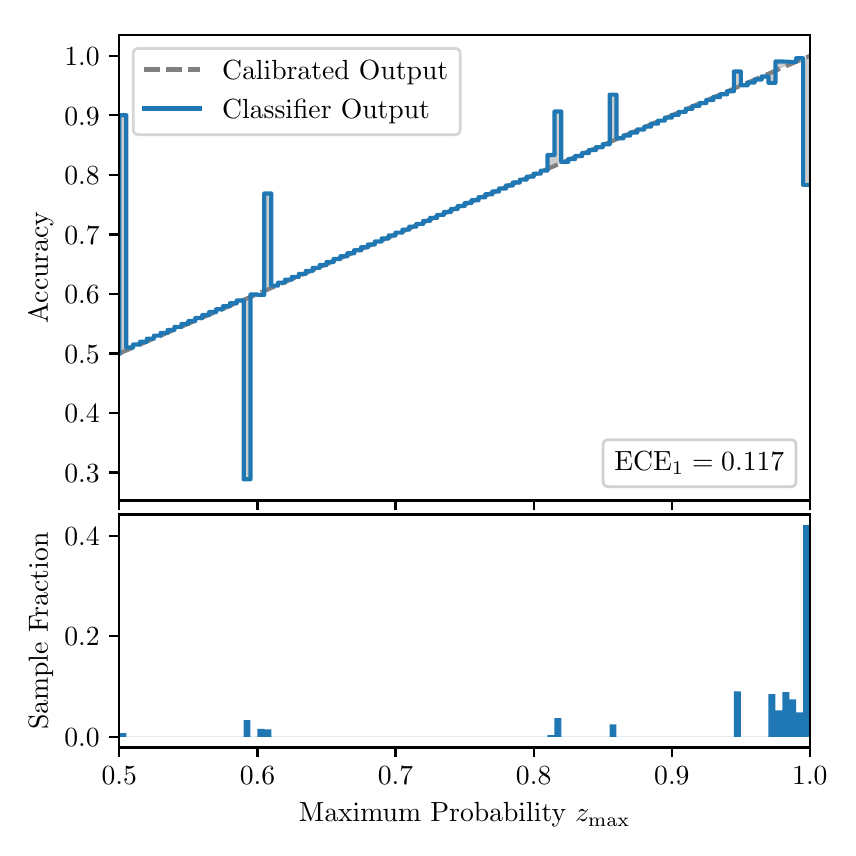 \begingroup%
\makeatletter%
\begin{pgfpicture}%
\pgfpathrectangle{\pgfpointorigin}{\pgfqpoint{4.0in}{4.0in}}%
\pgfusepath{use as bounding box, clip}%
\begin{pgfscope}%
\pgfsetbuttcap%
\pgfsetmiterjoin%
\definecolor{currentfill}{rgb}{1.0,1.0,1.0}%
\pgfsetfillcolor{currentfill}%
\pgfsetlinewidth{0.0pt}%
\definecolor{currentstroke}{rgb}{1.0,1.0,1.0}%
\pgfsetstrokecolor{currentstroke}%
\pgfsetdash{}{0pt}%
\pgfpathmoveto{\pgfqpoint{0.0in}{0.0in}}%
\pgfpathlineto{\pgfqpoint{4.0in}{0.0in}}%
\pgfpathlineto{\pgfqpoint{4.0in}{4.0in}}%
\pgfpathlineto{\pgfqpoint{0.0in}{4.0in}}%
\pgfpathclose%
\pgfusepath{fill}%
\end{pgfscope}%
\begin{pgfscope}%
\pgfsetbuttcap%
\pgfsetmiterjoin%
\definecolor{currentfill}{rgb}{1.0,1.0,1.0}%
\pgfsetfillcolor{currentfill}%
\pgfsetlinewidth{0.0pt}%
\definecolor{currentstroke}{rgb}{0.0,0.0,0.0}%
\pgfsetstrokecolor{currentstroke}%
\pgfsetstrokeopacity{0.0}%
\pgfsetdash{}{0pt}%
\pgfpathmoveto{\pgfqpoint{0.458in}{1.636in}}%
\pgfpathlineto{\pgfqpoint{3.911in}{1.636in}}%
\pgfpathlineto{\pgfqpoint{3.911in}{3.965in}}%
\pgfpathlineto{\pgfqpoint{0.458in}{3.965in}}%
\pgfpathclose%
\pgfusepath{fill}%
\end{pgfscope}%
\begin{pgfscope}%
\pgfpathrectangle{\pgfqpoint{0.458in}{1.636in}}{\pgfqpoint{3.453in}{2.329in}}%
\pgfusepath{clip}%
\pgfsetbuttcap%
\pgfsetroundjoin%
\definecolor{currentfill}{rgb}{0.0,0.0,0.0}%
\pgfsetfillcolor{currentfill}%
\pgfsetfillopacity{0.2}%
\pgfsetlinewidth{0.0pt}%
\definecolor{currentstroke}{rgb}{0.0,0.0,0.0}%
\pgfsetstrokecolor{currentstroke}%
\pgfsetdash{}{0pt}%
\pgfpathmoveto{\pgfqpoint{0.462in}{3.562in}}%
\pgfpathlineto{\pgfqpoint{0.462in}{2.373in}}%
\pgfpathlineto{\pgfqpoint{0.465in}{2.374in}}%
\pgfpathlineto{\pgfqpoint{0.469in}{2.376in}}%
\pgfpathlineto{\pgfqpoint{0.472in}{2.377in}}%
\pgfpathlineto{\pgfqpoint{0.475in}{2.379in}}%
\pgfpathlineto{\pgfqpoint{0.479in}{2.38in}}%
\pgfpathlineto{\pgfqpoint{0.482in}{2.382in}}%
\pgfpathlineto{\pgfqpoint{0.486in}{2.383in}}%
\pgfpathlineto{\pgfqpoint{0.489in}{2.385in}}%
\pgfpathlineto{\pgfqpoint{0.493in}{2.386in}}%
\pgfpathlineto{\pgfqpoint{0.496in}{2.388in}}%
\pgfpathlineto{\pgfqpoint{0.5in}{2.389in}}%
\pgfpathlineto{\pgfqpoint{0.503in}{2.391in}}%
\pgfpathlineto{\pgfqpoint{0.507in}{2.392in}}%
\pgfpathlineto{\pgfqpoint{0.51in}{2.394in}}%
\pgfpathlineto{\pgfqpoint{0.513in}{2.395in}}%
\pgfpathlineto{\pgfqpoint{0.517in}{2.397in}}%
\pgfpathlineto{\pgfqpoint{0.52in}{2.398in}}%
\pgfpathlineto{\pgfqpoint{0.524in}{2.4in}}%
\pgfpathlineto{\pgfqpoint{0.527in}{2.401in}}%
\pgfpathlineto{\pgfqpoint{0.531in}{2.403in}}%
\pgfpathlineto{\pgfqpoint{0.534in}{2.404in}}%
\pgfpathlineto{\pgfqpoint{0.538in}{2.405in}}%
\pgfpathlineto{\pgfqpoint{0.541in}{2.407in}}%
\pgfpathlineto{\pgfqpoint{0.545in}{2.408in}}%
\pgfpathlineto{\pgfqpoint{0.548in}{2.41in}}%
\pgfpathlineto{\pgfqpoint{0.551in}{2.411in}}%
\pgfpathlineto{\pgfqpoint{0.555in}{2.413in}}%
\pgfpathlineto{\pgfqpoint{0.558in}{2.414in}}%
\pgfpathlineto{\pgfqpoint{0.562in}{2.416in}}%
\pgfpathlineto{\pgfqpoint{0.565in}{2.417in}}%
\pgfpathlineto{\pgfqpoint{0.569in}{2.419in}}%
\pgfpathlineto{\pgfqpoint{0.572in}{2.42in}}%
\pgfpathlineto{\pgfqpoint{0.576in}{2.422in}}%
\pgfpathlineto{\pgfqpoint{0.579in}{2.423in}}%
\pgfpathlineto{\pgfqpoint{0.583in}{2.425in}}%
\pgfpathlineto{\pgfqpoint{0.586in}{2.426in}}%
\pgfpathlineto{\pgfqpoint{0.59in}{2.428in}}%
\pgfpathlineto{\pgfqpoint{0.593in}{2.429in}}%
\pgfpathlineto{\pgfqpoint{0.596in}{2.431in}}%
\pgfpathlineto{\pgfqpoint{0.6in}{2.432in}}%
\pgfpathlineto{\pgfqpoint{0.603in}{2.434in}}%
\pgfpathlineto{\pgfqpoint{0.607in}{2.435in}}%
\pgfpathlineto{\pgfqpoint{0.61in}{2.437in}}%
\pgfpathlineto{\pgfqpoint{0.614in}{2.438in}}%
\pgfpathlineto{\pgfqpoint{0.617in}{2.44in}}%
\pgfpathlineto{\pgfqpoint{0.621in}{2.441in}}%
\pgfpathlineto{\pgfqpoint{0.624in}{2.443in}}%
\pgfpathlineto{\pgfqpoint{0.628in}{2.444in}}%
\pgfpathlineto{\pgfqpoint{0.631in}{2.446in}}%
\pgfpathlineto{\pgfqpoint{0.634in}{2.447in}}%
\pgfpathlineto{\pgfqpoint{0.638in}{2.449in}}%
\pgfpathlineto{\pgfqpoint{0.641in}{2.45in}}%
\pgfpathlineto{\pgfqpoint{0.645in}{2.452in}}%
\pgfpathlineto{\pgfqpoint{0.648in}{2.453in}}%
\pgfpathlineto{\pgfqpoint{0.652in}{2.455in}}%
\pgfpathlineto{\pgfqpoint{0.655in}{2.456in}}%
\pgfpathlineto{\pgfqpoint{0.659in}{2.458in}}%
\pgfpathlineto{\pgfqpoint{0.662in}{2.459in}}%
\pgfpathlineto{\pgfqpoint{0.666in}{2.461in}}%
\pgfpathlineto{\pgfqpoint{0.669in}{2.462in}}%
\pgfpathlineto{\pgfqpoint{0.672in}{2.464in}}%
\pgfpathlineto{\pgfqpoint{0.676in}{2.465in}}%
\pgfpathlineto{\pgfqpoint{0.679in}{2.467in}}%
\pgfpathlineto{\pgfqpoint{0.683in}{2.468in}}%
\pgfpathlineto{\pgfqpoint{0.686in}{2.47in}}%
\pgfpathlineto{\pgfqpoint{0.69in}{2.471in}}%
\pgfpathlineto{\pgfqpoint{0.693in}{2.473in}}%
\pgfpathlineto{\pgfqpoint{0.697in}{2.474in}}%
\pgfpathlineto{\pgfqpoint{0.7in}{2.475in}}%
\pgfpathlineto{\pgfqpoint{0.704in}{2.477in}}%
\pgfpathlineto{\pgfqpoint{0.707in}{2.478in}}%
\pgfpathlineto{\pgfqpoint{0.71in}{2.48in}}%
\pgfpathlineto{\pgfqpoint{0.714in}{2.481in}}%
\pgfpathlineto{\pgfqpoint{0.717in}{2.483in}}%
\pgfpathlineto{\pgfqpoint{0.721in}{2.484in}}%
\pgfpathlineto{\pgfqpoint{0.724in}{2.486in}}%
\pgfpathlineto{\pgfqpoint{0.728in}{2.487in}}%
\pgfpathlineto{\pgfqpoint{0.731in}{2.489in}}%
\pgfpathlineto{\pgfqpoint{0.735in}{2.49in}}%
\pgfpathlineto{\pgfqpoint{0.738in}{2.492in}}%
\pgfpathlineto{\pgfqpoint{0.742in}{2.493in}}%
\pgfpathlineto{\pgfqpoint{0.745in}{2.495in}}%
\pgfpathlineto{\pgfqpoint{0.749in}{2.496in}}%
\pgfpathlineto{\pgfqpoint{0.752in}{2.498in}}%
\pgfpathlineto{\pgfqpoint{0.755in}{2.499in}}%
\pgfpathlineto{\pgfqpoint{0.759in}{2.501in}}%
\pgfpathlineto{\pgfqpoint{0.762in}{2.502in}}%
\pgfpathlineto{\pgfqpoint{0.766in}{2.504in}}%
\pgfpathlineto{\pgfqpoint{0.769in}{2.505in}}%
\pgfpathlineto{\pgfqpoint{0.773in}{2.507in}}%
\pgfpathlineto{\pgfqpoint{0.776in}{2.508in}}%
\pgfpathlineto{\pgfqpoint{0.78in}{2.51in}}%
\pgfpathlineto{\pgfqpoint{0.783in}{2.511in}}%
\pgfpathlineto{\pgfqpoint{0.787in}{2.513in}}%
\pgfpathlineto{\pgfqpoint{0.79in}{2.514in}}%
\pgfpathlineto{\pgfqpoint{0.793in}{2.516in}}%
\pgfpathlineto{\pgfqpoint{0.797in}{2.517in}}%
\pgfpathlineto{\pgfqpoint{0.8in}{2.519in}}%
\pgfpathlineto{\pgfqpoint{0.804in}{2.52in}}%
\pgfpathlineto{\pgfqpoint{0.807in}{2.522in}}%
\pgfpathlineto{\pgfqpoint{0.811in}{2.523in}}%
\pgfpathlineto{\pgfqpoint{0.814in}{2.525in}}%
\pgfpathlineto{\pgfqpoint{0.818in}{2.526in}}%
\pgfpathlineto{\pgfqpoint{0.821in}{2.528in}}%
\pgfpathlineto{\pgfqpoint{0.825in}{2.529in}}%
\pgfpathlineto{\pgfqpoint{0.828in}{2.531in}}%
\pgfpathlineto{\pgfqpoint{0.831in}{2.532in}}%
\pgfpathlineto{\pgfqpoint{0.835in}{2.534in}}%
\pgfpathlineto{\pgfqpoint{0.838in}{2.535in}}%
\pgfpathlineto{\pgfqpoint{0.842in}{2.537in}}%
\pgfpathlineto{\pgfqpoint{0.845in}{2.538in}}%
\pgfpathlineto{\pgfqpoint{0.849in}{2.54in}}%
\pgfpathlineto{\pgfqpoint{0.852in}{2.541in}}%
\pgfpathlineto{\pgfqpoint{0.856in}{2.543in}}%
\pgfpathlineto{\pgfqpoint{0.859in}{2.544in}}%
\pgfpathlineto{\pgfqpoint{0.863in}{2.545in}}%
\pgfpathlineto{\pgfqpoint{0.866in}{2.547in}}%
\pgfpathlineto{\pgfqpoint{0.869in}{2.548in}}%
\pgfpathlineto{\pgfqpoint{0.873in}{2.55in}}%
\pgfpathlineto{\pgfqpoint{0.876in}{2.551in}}%
\pgfpathlineto{\pgfqpoint{0.88in}{2.553in}}%
\pgfpathlineto{\pgfqpoint{0.883in}{2.554in}}%
\pgfpathlineto{\pgfqpoint{0.887in}{2.556in}}%
\pgfpathlineto{\pgfqpoint{0.89in}{2.557in}}%
\pgfpathlineto{\pgfqpoint{0.894in}{2.559in}}%
\pgfpathlineto{\pgfqpoint{0.897in}{2.56in}}%
\pgfpathlineto{\pgfqpoint{0.901in}{2.562in}}%
\pgfpathlineto{\pgfqpoint{0.904in}{2.563in}}%
\pgfpathlineto{\pgfqpoint{0.908in}{2.565in}}%
\pgfpathlineto{\pgfqpoint{0.911in}{2.566in}}%
\pgfpathlineto{\pgfqpoint{0.914in}{2.568in}}%
\pgfpathlineto{\pgfqpoint{0.918in}{2.569in}}%
\pgfpathlineto{\pgfqpoint{0.921in}{2.571in}}%
\pgfpathlineto{\pgfqpoint{0.925in}{2.572in}}%
\pgfpathlineto{\pgfqpoint{0.928in}{2.574in}}%
\pgfpathlineto{\pgfqpoint{0.932in}{2.575in}}%
\pgfpathlineto{\pgfqpoint{0.935in}{2.577in}}%
\pgfpathlineto{\pgfqpoint{0.939in}{2.578in}}%
\pgfpathlineto{\pgfqpoint{0.942in}{2.58in}}%
\pgfpathlineto{\pgfqpoint{0.946in}{2.581in}}%
\pgfpathlineto{\pgfqpoint{0.949in}{2.583in}}%
\pgfpathlineto{\pgfqpoint{0.952in}{2.584in}}%
\pgfpathlineto{\pgfqpoint{0.956in}{2.586in}}%
\pgfpathlineto{\pgfqpoint{0.959in}{2.587in}}%
\pgfpathlineto{\pgfqpoint{0.963in}{2.589in}}%
\pgfpathlineto{\pgfqpoint{0.966in}{2.59in}}%
\pgfpathlineto{\pgfqpoint{0.97in}{2.592in}}%
\pgfpathlineto{\pgfqpoint{0.973in}{2.593in}}%
\pgfpathlineto{\pgfqpoint{0.977in}{2.595in}}%
\pgfpathlineto{\pgfqpoint{0.98in}{2.596in}}%
\pgfpathlineto{\pgfqpoint{0.984in}{2.598in}}%
\pgfpathlineto{\pgfqpoint{0.987in}{2.599in}}%
\pgfpathlineto{\pgfqpoint{0.99in}{2.601in}}%
\pgfpathlineto{\pgfqpoint{0.994in}{2.602in}}%
\pgfpathlineto{\pgfqpoint{0.997in}{2.604in}}%
\pgfpathlineto{\pgfqpoint{1.001in}{2.605in}}%
\pgfpathlineto{\pgfqpoint{1.004in}{2.607in}}%
\pgfpathlineto{\pgfqpoint{1.008in}{2.608in}}%
\pgfpathlineto{\pgfqpoint{1.011in}{2.61in}}%
\pgfpathlineto{\pgfqpoint{1.015in}{2.611in}}%
\pgfpathlineto{\pgfqpoint{1.018in}{2.613in}}%
\pgfpathlineto{\pgfqpoint{1.022in}{2.614in}}%
\pgfpathlineto{\pgfqpoint{1.025in}{2.615in}}%
\pgfpathlineto{\pgfqpoint{1.028in}{2.617in}}%
\pgfpathlineto{\pgfqpoint{1.032in}{2.618in}}%
\pgfpathlineto{\pgfqpoint{1.035in}{2.62in}}%
\pgfpathlineto{\pgfqpoint{1.039in}{2.621in}}%
\pgfpathlineto{\pgfqpoint{1.042in}{2.623in}}%
\pgfpathlineto{\pgfqpoint{1.046in}{2.624in}}%
\pgfpathlineto{\pgfqpoint{1.049in}{2.626in}}%
\pgfpathlineto{\pgfqpoint{1.053in}{2.627in}}%
\pgfpathlineto{\pgfqpoint{1.056in}{2.629in}}%
\pgfpathlineto{\pgfqpoint{1.06in}{2.63in}}%
\pgfpathlineto{\pgfqpoint{1.063in}{2.632in}}%
\pgfpathlineto{\pgfqpoint{1.067in}{2.633in}}%
\pgfpathlineto{\pgfqpoint{1.07in}{2.635in}}%
\pgfpathlineto{\pgfqpoint{1.073in}{2.636in}}%
\pgfpathlineto{\pgfqpoint{1.077in}{2.638in}}%
\pgfpathlineto{\pgfqpoint{1.08in}{2.639in}}%
\pgfpathlineto{\pgfqpoint{1.084in}{2.641in}}%
\pgfpathlineto{\pgfqpoint{1.087in}{2.642in}}%
\pgfpathlineto{\pgfqpoint{1.091in}{2.644in}}%
\pgfpathlineto{\pgfqpoint{1.094in}{2.645in}}%
\pgfpathlineto{\pgfqpoint{1.098in}{2.647in}}%
\pgfpathlineto{\pgfqpoint{1.101in}{2.648in}}%
\pgfpathlineto{\pgfqpoint{1.105in}{2.65in}}%
\pgfpathlineto{\pgfqpoint{1.108in}{2.651in}}%
\pgfpathlineto{\pgfqpoint{1.111in}{2.653in}}%
\pgfpathlineto{\pgfqpoint{1.115in}{2.654in}}%
\pgfpathlineto{\pgfqpoint{1.118in}{2.656in}}%
\pgfpathlineto{\pgfqpoint{1.122in}{2.657in}}%
\pgfpathlineto{\pgfqpoint{1.125in}{2.659in}}%
\pgfpathlineto{\pgfqpoint{1.129in}{2.66in}}%
\pgfpathlineto{\pgfqpoint{1.132in}{2.662in}}%
\pgfpathlineto{\pgfqpoint{1.136in}{2.663in}}%
\pgfpathlineto{\pgfqpoint{1.139in}{2.665in}}%
\pgfpathlineto{\pgfqpoint{1.143in}{2.666in}}%
\pgfpathlineto{\pgfqpoint{1.146in}{2.668in}}%
\pgfpathlineto{\pgfqpoint{1.149in}{2.669in}}%
\pgfpathlineto{\pgfqpoint{1.153in}{2.671in}}%
\pgfpathlineto{\pgfqpoint{1.156in}{2.672in}}%
\pgfpathlineto{\pgfqpoint{1.16in}{2.674in}}%
\pgfpathlineto{\pgfqpoint{1.163in}{2.675in}}%
\pgfpathlineto{\pgfqpoint{1.167in}{2.677in}}%
\pgfpathlineto{\pgfqpoint{1.17in}{2.678in}}%
\pgfpathlineto{\pgfqpoint{1.174in}{2.68in}}%
\pgfpathlineto{\pgfqpoint{1.177in}{2.681in}}%
\pgfpathlineto{\pgfqpoint{1.181in}{2.683in}}%
\pgfpathlineto{\pgfqpoint{1.184in}{2.684in}}%
\pgfpathlineto{\pgfqpoint{1.187in}{2.685in}}%
\pgfpathlineto{\pgfqpoint{1.191in}{2.687in}}%
\pgfpathlineto{\pgfqpoint{1.194in}{2.688in}}%
\pgfpathlineto{\pgfqpoint{1.198in}{2.69in}}%
\pgfpathlineto{\pgfqpoint{1.201in}{2.691in}}%
\pgfpathlineto{\pgfqpoint{1.205in}{2.693in}}%
\pgfpathlineto{\pgfqpoint{1.208in}{2.694in}}%
\pgfpathlineto{\pgfqpoint{1.212in}{2.696in}}%
\pgfpathlineto{\pgfqpoint{1.215in}{2.697in}}%
\pgfpathlineto{\pgfqpoint{1.219in}{2.699in}}%
\pgfpathlineto{\pgfqpoint{1.222in}{2.7in}}%
\pgfpathlineto{\pgfqpoint{1.226in}{2.702in}}%
\pgfpathlineto{\pgfqpoint{1.229in}{2.703in}}%
\pgfpathlineto{\pgfqpoint{1.232in}{2.705in}}%
\pgfpathlineto{\pgfqpoint{1.236in}{2.706in}}%
\pgfpathlineto{\pgfqpoint{1.239in}{2.708in}}%
\pgfpathlineto{\pgfqpoint{1.243in}{2.709in}}%
\pgfpathlineto{\pgfqpoint{1.246in}{2.711in}}%
\pgfpathlineto{\pgfqpoint{1.25in}{2.712in}}%
\pgfpathlineto{\pgfqpoint{1.253in}{2.714in}}%
\pgfpathlineto{\pgfqpoint{1.257in}{2.715in}}%
\pgfpathlineto{\pgfqpoint{1.26in}{2.717in}}%
\pgfpathlineto{\pgfqpoint{1.264in}{2.718in}}%
\pgfpathlineto{\pgfqpoint{1.267in}{2.72in}}%
\pgfpathlineto{\pgfqpoint{1.27in}{2.721in}}%
\pgfpathlineto{\pgfqpoint{1.274in}{2.723in}}%
\pgfpathlineto{\pgfqpoint{1.277in}{2.724in}}%
\pgfpathlineto{\pgfqpoint{1.281in}{2.726in}}%
\pgfpathlineto{\pgfqpoint{1.284in}{2.727in}}%
\pgfpathlineto{\pgfqpoint{1.288in}{2.729in}}%
\pgfpathlineto{\pgfqpoint{1.291in}{2.73in}}%
\pgfpathlineto{\pgfqpoint{1.295in}{2.732in}}%
\pgfpathlineto{\pgfqpoint{1.298in}{2.733in}}%
\pgfpathlineto{\pgfqpoint{1.302in}{2.735in}}%
\pgfpathlineto{\pgfqpoint{1.305in}{2.736in}}%
\pgfpathlineto{\pgfqpoint{1.308in}{2.738in}}%
\pgfpathlineto{\pgfqpoint{1.312in}{2.739in}}%
\pgfpathlineto{\pgfqpoint{1.315in}{2.741in}}%
\pgfpathlineto{\pgfqpoint{1.319in}{2.742in}}%
\pgfpathlineto{\pgfqpoint{1.322in}{2.744in}}%
\pgfpathlineto{\pgfqpoint{1.326in}{2.745in}}%
\pgfpathlineto{\pgfqpoint{1.329in}{2.747in}}%
\pgfpathlineto{\pgfqpoint{1.333in}{2.748in}}%
\pgfpathlineto{\pgfqpoint{1.336in}{2.75in}}%
\pgfpathlineto{\pgfqpoint{1.34in}{2.751in}}%
\pgfpathlineto{\pgfqpoint{1.343in}{2.753in}}%
\pgfpathlineto{\pgfqpoint{1.346in}{2.754in}}%
\pgfpathlineto{\pgfqpoint{1.35in}{2.755in}}%
\pgfpathlineto{\pgfqpoint{1.353in}{2.757in}}%
\pgfpathlineto{\pgfqpoint{1.357in}{2.758in}}%
\pgfpathlineto{\pgfqpoint{1.36in}{2.76in}}%
\pgfpathlineto{\pgfqpoint{1.364in}{2.761in}}%
\pgfpathlineto{\pgfqpoint{1.367in}{2.763in}}%
\pgfpathlineto{\pgfqpoint{1.371in}{2.764in}}%
\pgfpathlineto{\pgfqpoint{1.374in}{2.766in}}%
\pgfpathlineto{\pgfqpoint{1.378in}{2.767in}}%
\pgfpathlineto{\pgfqpoint{1.381in}{2.769in}}%
\pgfpathlineto{\pgfqpoint{1.385in}{2.77in}}%
\pgfpathlineto{\pgfqpoint{1.388in}{2.772in}}%
\pgfpathlineto{\pgfqpoint{1.391in}{2.773in}}%
\pgfpathlineto{\pgfqpoint{1.395in}{2.775in}}%
\pgfpathlineto{\pgfqpoint{1.398in}{2.776in}}%
\pgfpathlineto{\pgfqpoint{1.402in}{2.778in}}%
\pgfpathlineto{\pgfqpoint{1.405in}{2.779in}}%
\pgfpathlineto{\pgfqpoint{1.409in}{2.781in}}%
\pgfpathlineto{\pgfqpoint{1.412in}{2.782in}}%
\pgfpathlineto{\pgfqpoint{1.416in}{2.784in}}%
\pgfpathlineto{\pgfqpoint{1.419in}{2.785in}}%
\pgfpathlineto{\pgfqpoint{1.423in}{2.787in}}%
\pgfpathlineto{\pgfqpoint{1.426in}{2.788in}}%
\pgfpathlineto{\pgfqpoint{1.429in}{2.79in}}%
\pgfpathlineto{\pgfqpoint{1.433in}{2.791in}}%
\pgfpathlineto{\pgfqpoint{1.436in}{2.793in}}%
\pgfpathlineto{\pgfqpoint{1.44in}{2.794in}}%
\pgfpathlineto{\pgfqpoint{1.443in}{2.796in}}%
\pgfpathlineto{\pgfqpoint{1.447in}{2.797in}}%
\pgfpathlineto{\pgfqpoint{1.45in}{2.799in}}%
\pgfpathlineto{\pgfqpoint{1.454in}{2.8in}}%
\pgfpathlineto{\pgfqpoint{1.457in}{2.802in}}%
\pgfpathlineto{\pgfqpoint{1.461in}{2.803in}}%
\pgfpathlineto{\pgfqpoint{1.464in}{2.805in}}%
\pgfpathlineto{\pgfqpoint{1.467in}{2.806in}}%
\pgfpathlineto{\pgfqpoint{1.471in}{2.808in}}%
\pgfpathlineto{\pgfqpoint{1.474in}{2.809in}}%
\pgfpathlineto{\pgfqpoint{1.478in}{2.811in}}%
\pgfpathlineto{\pgfqpoint{1.481in}{2.812in}}%
\pgfpathlineto{\pgfqpoint{1.485in}{2.814in}}%
\pgfpathlineto{\pgfqpoint{1.488in}{2.815in}}%
\pgfpathlineto{\pgfqpoint{1.492in}{2.817in}}%
\pgfpathlineto{\pgfqpoint{1.495in}{2.818in}}%
\pgfpathlineto{\pgfqpoint{1.499in}{2.82in}}%
\pgfpathlineto{\pgfqpoint{1.502in}{2.821in}}%
\pgfpathlineto{\pgfqpoint{1.506in}{2.823in}}%
\pgfpathlineto{\pgfqpoint{1.509in}{2.824in}}%
\pgfpathlineto{\pgfqpoint{1.512in}{2.825in}}%
\pgfpathlineto{\pgfqpoint{1.516in}{2.827in}}%
\pgfpathlineto{\pgfqpoint{1.519in}{2.828in}}%
\pgfpathlineto{\pgfqpoint{1.523in}{2.83in}}%
\pgfpathlineto{\pgfqpoint{1.526in}{2.831in}}%
\pgfpathlineto{\pgfqpoint{1.53in}{2.833in}}%
\pgfpathlineto{\pgfqpoint{1.533in}{2.834in}}%
\pgfpathlineto{\pgfqpoint{1.537in}{2.836in}}%
\pgfpathlineto{\pgfqpoint{1.54in}{2.837in}}%
\pgfpathlineto{\pgfqpoint{1.544in}{2.839in}}%
\pgfpathlineto{\pgfqpoint{1.547in}{2.84in}}%
\pgfpathlineto{\pgfqpoint{1.55in}{2.842in}}%
\pgfpathlineto{\pgfqpoint{1.554in}{2.843in}}%
\pgfpathlineto{\pgfqpoint{1.557in}{2.845in}}%
\pgfpathlineto{\pgfqpoint{1.561in}{2.846in}}%
\pgfpathlineto{\pgfqpoint{1.564in}{2.848in}}%
\pgfpathlineto{\pgfqpoint{1.568in}{2.849in}}%
\pgfpathlineto{\pgfqpoint{1.571in}{2.851in}}%
\pgfpathlineto{\pgfqpoint{1.575in}{2.852in}}%
\pgfpathlineto{\pgfqpoint{1.578in}{2.854in}}%
\pgfpathlineto{\pgfqpoint{1.582in}{2.855in}}%
\pgfpathlineto{\pgfqpoint{1.585in}{2.857in}}%
\pgfpathlineto{\pgfqpoint{1.588in}{2.858in}}%
\pgfpathlineto{\pgfqpoint{1.592in}{2.86in}}%
\pgfpathlineto{\pgfqpoint{1.595in}{2.861in}}%
\pgfpathlineto{\pgfqpoint{1.599in}{2.863in}}%
\pgfpathlineto{\pgfqpoint{1.602in}{2.864in}}%
\pgfpathlineto{\pgfqpoint{1.606in}{2.866in}}%
\pgfpathlineto{\pgfqpoint{1.609in}{2.867in}}%
\pgfpathlineto{\pgfqpoint{1.613in}{2.869in}}%
\pgfpathlineto{\pgfqpoint{1.616in}{2.87in}}%
\pgfpathlineto{\pgfqpoint{1.62in}{2.872in}}%
\pgfpathlineto{\pgfqpoint{1.623in}{2.873in}}%
\pgfpathlineto{\pgfqpoint{1.626in}{2.875in}}%
\pgfpathlineto{\pgfqpoint{1.63in}{2.876in}}%
\pgfpathlineto{\pgfqpoint{1.633in}{2.878in}}%
\pgfpathlineto{\pgfqpoint{1.637in}{2.879in}}%
\pgfpathlineto{\pgfqpoint{1.64in}{2.881in}}%
\pgfpathlineto{\pgfqpoint{1.644in}{2.882in}}%
\pgfpathlineto{\pgfqpoint{1.647in}{2.884in}}%
\pgfpathlineto{\pgfqpoint{1.651in}{2.885in}}%
\pgfpathlineto{\pgfqpoint{1.654in}{2.887in}}%
\pgfpathlineto{\pgfqpoint{1.658in}{2.888in}}%
\pgfpathlineto{\pgfqpoint{1.661in}{2.89in}}%
\pgfpathlineto{\pgfqpoint{1.665in}{2.891in}}%
\pgfpathlineto{\pgfqpoint{1.668in}{2.893in}}%
\pgfpathlineto{\pgfqpoint{1.671in}{2.894in}}%
\pgfpathlineto{\pgfqpoint{1.675in}{2.895in}}%
\pgfpathlineto{\pgfqpoint{1.678in}{2.897in}}%
\pgfpathlineto{\pgfqpoint{1.682in}{2.898in}}%
\pgfpathlineto{\pgfqpoint{1.685in}{2.9in}}%
\pgfpathlineto{\pgfqpoint{1.689in}{2.901in}}%
\pgfpathlineto{\pgfqpoint{1.692in}{2.903in}}%
\pgfpathlineto{\pgfqpoint{1.696in}{2.904in}}%
\pgfpathlineto{\pgfqpoint{1.699in}{2.906in}}%
\pgfpathlineto{\pgfqpoint{1.703in}{2.907in}}%
\pgfpathlineto{\pgfqpoint{1.706in}{2.909in}}%
\pgfpathlineto{\pgfqpoint{1.709in}{2.91in}}%
\pgfpathlineto{\pgfqpoint{1.713in}{2.912in}}%
\pgfpathlineto{\pgfqpoint{1.716in}{2.913in}}%
\pgfpathlineto{\pgfqpoint{1.72in}{2.915in}}%
\pgfpathlineto{\pgfqpoint{1.723in}{2.916in}}%
\pgfpathlineto{\pgfqpoint{1.727in}{2.918in}}%
\pgfpathlineto{\pgfqpoint{1.73in}{2.919in}}%
\pgfpathlineto{\pgfqpoint{1.734in}{2.921in}}%
\pgfpathlineto{\pgfqpoint{1.737in}{2.922in}}%
\pgfpathlineto{\pgfqpoint{1.741in}{2.924in}}%
\pgfpathlineto{\pgfqpoint{1.744in}{2.925in}}%
\pgfpathlineto{\pgfqpoint{1.747in}{2.927in}}%
\pgfpathlineto{\pgfqpoint{1.751in}{2.928in}}%
\pgfpathlineto{\pgfqpoint{1.754in}{2.93in}}%
\pgfpathlineto{\pgfqpoint{1.758in}{2.931in}}%
\pgfpathlineto{\pgfqpoint{1.761in}{2.933in}}%
\pgfpathlineto{\pgfqpoint{1.765in}{2.934in}}%
\pgfpathlineto{\pgfqpoint{1.768in}{2.936in}}%
\pgfpathlineto{\pgfqpoint{1.772in}{2.937in}}%
\pgfpathlineto{\pgfqpoint{1.775in}{2.939in}}%
\pgfpathlineto{\pgfqpoint{1.779in}{2.94in}}%
\pgfpathlineto{\pgfqpoint{1.782in}{2.942in}}%
\pgfpathlineto{\pgfqpoint{1.785in}{2.943in}}%
\pgfpathlineto{\pgfqpoint{1.789in}{2.945in}}%
\pgfpathlineto{\pgfqpoint{1.792in}{2.946in}}%
\pgfpathlineto{\pgfqpoint{1.796in}{2.948in}}%
\pgfpathlineto{\pgfqpoint{1.799in}{2.949in}}%
\pgfpathlineto{\pgfqpoint{1.803in}{2.951in}}%
\pgfpathlineto{\pgfqpoint{1.806in}{2.952in}}%
\pgfpathlineto{\pgfqpoint{1.81in}{2.954in}}%
\pgfpathlineto{\pgfqpoint{1.813in}{2.955in}}%
\pgfpathlineto{\pgfqpoint{1.817in}{2.957in}}%
\pgfpathlineto{\pgfqpoint{1.82in}{2.958in}}%
\pgfpathlineto{\pgfqpoint{1.824in}{2.96in}}%
\pgfpathlineto{\pgfqpoint{1.827in}{2.961in}}%
\pgfpathlineto{\pgfqpoint{1.83in}{2.963in}}%
\pgfpathlineto{\pgfqpoint{1.834in}{2.964in}}%
\pgfpathlineto{\pgfqpoint{1.837in}{2.965in}}%
\pgfpathlineto{\pgfqpoint{1.841in}{2.967in}}%
\pgfpathlineto{\pgfqpoint{1.844in}{2.968in}}%
\pgfpathlineto{\pgfqpoint{1.848in}{2.97in}}%
\pgfpathlineto{\pgfqpoint{1.851in}{2.971in}}%
\pgfpathlineto{\pgfqpoint{1.855in}{2.973in}}%
\pgfpathlineto{\pgfqpoint{1.858in}{2.974in}}%
\pgfpathlineto{\pgfqpoint{1.862in}{2.976in}}%
\pgfpathlineto{\pgfqpoint{1.865in}{2.977in}}%
\pgfpathlineto{\pgfqpoint{1.868in}{2.979in}}%
\pgfpathlineto{\pgfqpoint{1.872in}{2.98in}}%
\pgfpathlineto{\pgfqpoint{1.875in}{2.982in}}%
\pgfpathlineto{\pgfqpoint{1.879in}{2.983in}}%
\pgfpathlineto{\pgfqpoint{1.882in}{2.985in}}%
\pgfpathlineto{\pgfqpoint{1.886in}{2.986in}}%
\pgfpathlineto{\pgfqpoint{1.889in}{2.988in}}%
\pgfpathlineto{\pgfqpoint{1.893in}{2.989in}}%
\pgfpathlineto{\pgfqpoint{1.896in}{2.991in}}%
\pgfpathlineto{\pgfqpoint{1.9in}{2.992in}}%
\pgfpathlineto{\pgfqpoint{1.903in}{2.994in}}%
\pgfpathlineto{\pgfqpoint{1.906in}{2.995in}}%
\pgfpathlineto{\pgfqpoint{1.91in}{2.997in}}%
\pgfpathlineto{\pgfqpoint{1.913in}{2.998in}}%
\pgfpathlineto{\pgfqpoint{1.917in}{3.0in}}%
\pgfpathlineto{\pgfqpoint{1.92in}{3.001in}}%
\pgfpathlineto{\pgfqpoint{1.924in}{3.003in}}%
\pgfpathlineto{\pgfqpoint{1.927in}{3.004in}}%
\pgfpathlineto{\pgfqpoint{1.931in}{3.006in}}%
\pgfpathlineto{\pgfqpoint{1.934in}{3.007in}}%
\pgfpathlineto{\pgfqpoint{1.938in}{3.009in}}%
\pgfpathlineto{\pgfqpoint{1.941in}{3.01in}}%
\pgfpathlineto{\pgfqpoint{1.944in}{3.012in}}%
\pgfpathlineto{\pgfqpoint{1.948in}{3.013in}}%
\pgfpathlineto{\pgfqpoint{1.951in}{3.015in}}%
\pgfpathlineto{\pgfqpoint{1.955in}{3.016in}}%
\pgfpathlineto{\pgfqpoint{1.958in}{3.018in}}%
\pgfpathlineto{\pgfqpoint{1.962in}{3.019in}}%
\pgfpathlineto{\pgfqpoint{1.965in}{3.021in}}%
\pgfpathlineto{\pgfqpoint{1.969in}{3.022in}}%
\pgfpathlineto{\pgfqpoint{1.972in}{3.024in}}%
\pgfpathlineto{\pgfqpoint{1.976in}{3.025in}}%
\pgfpathlineto{\pgfqpoint{1.979in}{3.027in}}%
\pgfpathlineto{\pgfqpoint{1.983in}{3.028in}}%
\pgfpathlineto{\pgfqpoint{1.986in}{3.03in}}%
\pgfpathlineto{\pgfqpoint{1.989in}{3.031in}}%
\pgfpathlineto{\pgfqpoint{1.993in}{3.033in}}%
\pgfpathlineto{\pgfqpoint{1.996in}{3.034in}}%
\pgfpathlineto{\pgfqpoint{2.0in}{3.035in}}%
\pgfpathlineto{\pgfqpoint{2.003in}{3.037in}}%
\pgfpathlineto{\pgfqpoint{2.007in}{3.038in}}%
\pgfpathlineto{\pgfqpoint{2.01in}{3.04in}}%
\pgfpathlineto{\pgfqpoint{2.014in}{3.041in}}%
\pgfpathlineto{\pgfqpoint{2.017in}{3.043in}}%
\pgfpathlineto{\pgfqpoint{2.021in}{3.044in}}%
\pgfpathlineto{\pgfqpoint{2.024in}{3.046in}}%
\pgfpathlineto{\pgfqpoint{2.027in}{3.047in}}%
\pgfpathlineto{\pgfqpoint{2.031in}{3.049in}}%
\pgfpathlineto{\pgfqpoint{2.034in}{3.05in}}%
\pgfpathlineto{\pgfqpoint{2.038in}{3.052in}}%
\pgfpathlineto{\pgfqpoint{2.041in}{3.053in}}%
\pgfpathlineto{\pgfqpoint{2.045in}{3.055in}}%
\pgfpathlineto{\pgfqpoint{2.048in}{3.056in}}%
\pgfpathlineto{\pgfqpoint{2.052in}{3.058in}}%
\pgfpathlineto{\pgfqpoint{2.055in}{3.059in}}%
\pgfpathlineto{\pgfqpoint{2.059in}{3.061in}}%
\pgfpathlineto{\pgfqpoint{2.062in}{3.062in}}%
\pgfpathlineto{\pgfqpoint{2.065in}{3.064in}}%
\pgfpathlineto{\pgfqpoint{2.069in}{3.065in}}%
\pgfpathlineto{\pgfqpoint{2.072in}{3.067in}}%
\pgfpathlineto{\pgfqpoint{2.076in}{3.068in}}%
\pgfpathlineto{\pgfqpoint{2.079in}{3.07in}}%
\pgfpathlineto{\pgfqpoint{2.083in}{3.071in}}%
\pgfpathlineto{\pgfqpoint{2.086in}{3.073in}}%
\pgfpathlineto{\pgfqpoint{2.09in}{3.074in}}%
\pgfpathlineto{\pgfqpoint{2.093in}{3.076in}}%
\pgfpathlineto{\pgfqpoint{2.097in}{3.077in}}%
\pgfpathlineto{\pgfqpoint{2.1in}{3.079in}}%
\pgfpathlineto{\pgfqpoint{2.103in}{3.08in}}%
\pgfpathlineto{\pgfqpoint{2.107in}{3.082in}}%
\pgfpathlineto{\pgfqpoint{2.11in}{3.083in}}%
\pgfpathlineto{\pgfqpoint{2.114in}{3.085in}}%
\pgfpathlineto{\pgfqpoint{2.117in}{3.086in}}%
\pgfpathlineto{\pgfqpoint{2.121in}{3.088in}}%
\pgfpathlineto{\pgfqpoint{2.124in}{3.089in}}%
\pgfpathlineto{\pgfqpoint{2.128in}{3.091in}}%
\pgfpathlineto{\pgfqpoint{2.131in}{3.092in}}%
\pgfpathlineto{\pgfqpoint{2.135in}{3.094in}}%
\pgfpathlineto{\pgfqpoint{2.138in}{3.095in}}%
\pgfpathlineto{\pgfqpoint{2.142in}{3.097in}}%
\pgfpathlineto{\pgfqpoint{2.145in}{3.098in}}%
\pgfpathlineto{\pgfqpoint{2.148in}{3.1in}}%
\pgfpathlineto{\pgfqpoint{2.152in}{3.101in}}%
\pgfpathlineto{\pgfqpoint{2.155in}{3.103in}}%
\pgfpathlineto{\pgfqpoint{2.159in}{3.104in}}%
\pgfpathlineto{\pgfqpoint{2.162in}{3.105in}}%
\pgfpathlineto{\pgfqpoint{2.166in}{3.107in}}%
\pgfpathlineto{\pgfqpoint{2.169in}{3.108in}}%
\pgfpathlineto{\pgfqpoint{2.173in}{3.11in}}%
\pgfpathlineto{\pgfqpoint{2.176in}{3.111in}}%
\pgfpathlineto{\pgfqpoint{2.18in}{3.113in}}%
\pgfpathlineto{\pgfqpoint{2.183in}{3.114in}}%
\pgfpathlineto{\pgfqpoint{2.186in}{3.116in}}%
\pgfpathlineto{\pgfqpoint{2.19in}{3.117in}}%
\pgfpathlineto{\pgfqpoint{2.193in}{3.119in}}%
\pgfpathlineto{\pgfqpoint{2.197in}{3.12in}}%
\pgfpathlineto{\pgfqpoint{2.2in}{3.122in}}%
\pgfpathlineto{\pgfqpoint{2.204in}{3.123in}}%
\pgfpathlineto{\pgfqpoint{2.207in}{3.125in}}%
\pgfpathlineto{\pgfqpoint{2.211in}{3.126in}}%
\pgfpathlineto{\pgfqpoint{2.214in}{3.128in}}%
\pgfpathlineto{\pgfqpoint{2.218in}{3.129in}}%
\pgfpathlineto{\pgfqpoint{2.221in}{3.131in}}%
\pgfpathlineto{\pgfqpoint{2.224in}{3.132in}}%
\pgfpathlineto{\pgfqpoint{2.228in}{3.134in}}%
\pgfpathlineto{\pgfqpoint{2.231in}{3.135in}}%
\pgfpathlineto{\pgfqpoint{2.235in}{3.137in}}%
\pgfpathlineto{\pgfqpoint{2.238in}{3.138in}}%
\pgfpathlineto{\pgfqpoint{2.242in}{3.14in}}%
\pgfpathlineto{\pgfqpoint{2.245in}{3.141in}}%
\pgfpathlineto{\pgfqpoint{2.249in}{3.143in}}%
\pgfpathlineto{\pgfqpoint{2.252in}{3.144in}}%
\pgfpathlineto{\pgfqpoint{2.256in}{3.146in}}%
\pgfpathlineto{\pgfqpoint{2.259in}{3.147in}}%
\pgfpathlineto{\pgfqpoint{2.262in}{3.149in}}%
\pgfpathlineto{\pgfqpoint{2.266in}{3.15in}}%
\pgfpathlineto{\pgfqpoint{2.269in}{3.152in}}%
\pgfpathlineto{\pgfqpoint{2.273in}{3.153in}}%
\pgfpathlineto{\pgfqpoint{2.276in}{3.155in}}%
\pgfpathlineto{\pgfqpoint{2.28in}{3.156in}}%
\pgfpathlineto{\pgfqpoint{2.283in}{3.158in}}%
\pgfpathlineto{\pgfqpoint{2.287in}{3.159in}}%
\pgfpathlineto{\pgfqpoint{2.29in}{3.161in}}%
\pgfpathlineto{\pgfqpoint{2.294in}{3.162in}}%
\pgfpathlineto{\pgfqpoint{2.297in}{3.164in}}%
\pgfpathlineto{\pgfqpoint{2.301in}{3.165in}}%
\pgfpathlineto{\pgfqpoint{2.304in}{3.167in}}%
\pgfpathlineto{\pgfqpoint{2.307in}{3.168in}}%
\pgfpathlineto{\pgfqpoint{2.311in}{3.17in}}%
\pgfpathlineto{\pgfqpoint{2.314in}{3.171in}}%
\pgfpathlineto{\pgfqpoint{2.318in}{3.173in}}%
\pgfpathlineto{\pgfqpoint{2.321in}{3.174in}}%
\pgfpathlineto{\pgfqpoint{2.325in}{3.175in}}%
\pgfpathlineto{\pgfqpoint{2.328in}{3.177in}}%
\pgfpathlineto{\pgfqpoint{2.332in}{3.178in}}%
\pgfpathlineto{\pgfqpoint{2.335in}{3.18in}}%
\pgfpathlineto{\pgfqpoint{2.339in}{3.181in}}%
\pgfpathlineto{\pgfqpoint{2.342in}{3.183in}}%
\pgfpathlineto{\pgfqpoint{2.345in}{3.184in}}%
\pgfpathlineto{\pgfqpoint{2.349in}{3.186in}}%
\pgfpathlineto{\pgfqpoint{2.352in}{3.187in}}%
\pgfpathlineto{\pgfqpoint{2.356in}{3.189in}}%
\pgfpathlineto{\pgfqpoint{2.359in}{3.19in}}%
\pgfpathlineto{\pgfqpoint{2.363in}{3.192in}}%
\pgfpathlineto{\pgfqpoint{2.366in}{3.193in}}%
\pgfpathlineto{\pgfqpoint{2.37in}{3.195in}}%
\pgfpathlineto{\pgfqpoint{2.373in}{3.196in}}%
\pgfpathlineto{\pgfqpoint{2.377in}{3.198in}}%
\pgfpathlineto{\pgfqpoint{2.38in}{3.199in}}%
\pgfpathlineto{\pgfqpoint{2.383in}{3.201in}}%
\pgfpathlineto{\pgfqpoint{2.387in}{3.202in}}%
\pgfpathlineto{\pgfqpoint{2.39in}{3.204in}}%
\pgfpathlineto{\pgfqpoint{2.394in}{3.205in}}%
\pgfpathlineto{\pgfqpoint{2.397in}{3.207in}}%
\pgfpathlineto{\pgfqpoint{2.401in}{3.208in}}%
\pgfpathlineto{\pgfqpoint{2.404in}{3.21in}}%
\pgfpathlineto{\pgfqpoint{2.408in}{3.211in}}%
\pgfpathlineto{\pgfqpoint{2.411in}{3.213in}}%
\pgfpathlineto{\pgfqpoint{2.415in}{3.214in}}%
\pgfpathlineto{\pgfqpoint{2.418in}{3.216in}}%
\pgfpathlineto{\pgfqpoint{2.421in}{3.217in}}%
\pgfpathlineto{\pgfqpoint{2.425in}{3.219in}}%
\pgfpathlineto{\pgfqpoint{2.428in}{3.22in}}%
\pgfpathlineto{\pgfqpoint{2.432in}{3.222in}}%
\pgfpathlineto{\pgfqpoint{2.435in}{3.223in}}%
\pgfpathlineto{\pgfqpoint{2.439in}{3.225in}}%
\pgfpathlineto{\pgfqpoint{2.442in}{3.226in}}%
\pgfpathlineto{\pgfqpoint{2.446in}{3.228in}}%
\pgfpathlineto{\pgfqpoint{2.449in}{3.229in}}%
\pgfpathlineto{\pgfqpoint{2.453in}{3.231in}}%
\pgfpathlineto{\pgfqpoint{2.456in}{3.232in}}%
\pgfpathlineto{\pgfqpoint{2.46in}{3.234in}}%
\pgfpathlineto{\pgfqpoint{2.463in}{3.235in}}%
\pgfpathlineto{\pgfqpoint{2.466in}{3.237in}}%
\pgfpathlineto{\pgfqpoint{2.47in}{3.238in}}%
\pgfpathlineto{\pgfqpoint{2.473in}{3.24in}}%
\pgfpathlineto{\pgfqpoint{2.477in}{3.241in}}%
\pgfpathlineto{\pgfqpoint{2.48in}{3.243in}}%
\pgfpathlineto{\pgfqpoint{2.484in}{3.244in}}%
\pgfpathlineto{\pgfqpoint{2.487in}{3.245in}}%
\pgfpathlineto{\pgfqpoint{2.491in}{3.247in}}%
\pgfpathlineto{\pgfqpoint{2.494in}{3.248in}}%
\pgfpathlineto{\pgfqpoint{2.498in}{3.25in}}%
\pgfpathlineto{\pgfqpoint{2.501in}{3.251in}}%
\pgfpathlineto{\pgfqpoint{2.504in}{3.253in}}%
\pgfpathlineto{\pgfqpoint{2.508in}{3.254in}}%
\pgfpathlineto{\pgfqpoint{2.511in}{3.256in}}%
\pgfpathlineto{\pgfqpoint{2.515in}{3.257in}}%
\pgfpathlineto{\pgfqpoint{2.518in}{3.259in}}%
\pgfpathlineto{\pgfqpoint{2.522in}{3.26in}}%
\pgfpathlineto{\pgfqpoint{2.525in}{3.262in}}%
\pgfpathlineto{\pgfqpoint{2.529in}{3.263in}}%
\pgfpathlineto{\pgfqpoint{2.532in}{3.265in}}%
\pgfpathlineto{\pgfqpoint{2.536in}{3.266in}}%
\pgfpathlineto{\pgfqpoint{2.539in}{3.268in}}%
\pgfpathlineto{\pgfqpoint{2.542in}{3.269in}}%
\pgfpathlineto{\pgfqpoint{2.546in}{3.271in}}%
\pgfpathlineto{\pgfqpoint{2.549in}{3.272in}}%
\pgfpathlineto{\pgfqpoint{2.553in}{3.274in}}%
\pgfpathlineto{\pgfqpoint{2.556in}{3.275in}}%
\pgfpathlineto{\pgfqpoint{2.56in}{3.277in}}%
\pgfpathlineto{\pgfqpoint{2.563in}{3.278in}}%
\pgfpathlineto{\pgfqpoint{2.567in}{3.28in}}%
\pgfpathlineto{\pgfqpoint{2.57in}{3.281in}}%
\pgfpathlineto{\pgfqpoint{2.574in}{3.283in}}%
\pgfpathlineto{\pgfqpoint{2.577in}{3.284in}}%
\pgfpathlineto{\pgfqpoint{2.58in}{3.286in}}%
\pgfpathlineto{\pgfqpoint{2.584in}{3.287in}}%
\pgfpathlineto{\pgfqpoint{2.587in}{3.289in}}%
\pgfpathlineto{\pgfqpoint{2.591in}{3.29in}}%
\pgfpathlineto{\pgfqpoint{2.594in}{3.292in}}%
\pgfpathlineto{\pgfqpoint{2.598in}{3.293in}}%
\pgfpathlineto{\pgfqpoint{2.601in}{3.295in}}%
\pgfpathlineto{\pgfqpoint{2.605in}{3.296in}}%
\pgfpathlineto{\pgfqpoint{2.608in}{3.298in}}%
\pgfpathlineto{\pgfqpoint{2.612in}{3.299in}}%
\pgfpathlineto{\pgfqpoint{2.615in}{3.301in}}%
\pgfpathlineto{\pgfqpoint{2.619in}{3.302in}}%
\pgfpathlineto{\pgfqpoint{2.622in}{3.304in}}%
\pgfpathlineto{\pgfqpoint{2.625in}{3.305in}}%
\pgfpathlineto{\pgfqpoint{2.629in}{3.307in}}%
\pgfpathlineto{\pgfqpoint{2.632in}{3.308in}}%
\pgfpathlineto{\pgfqpoint{2.636in}{3.31in}}%
\pgfpathlineto{\pgfqpoint{2.639in}{3.311in}}%
\pgfpathlineto{\pgfqpoint{2.643in}{3.313in}}%
\pgfpathlineto{\pgfqpoint{2.646in}{3.314in}}%
\pgfpathlineto{\pgfqpoint{2.65in}{3.315in}}%
\pgfpathlineto{\pgfqpoint{2.653in}{3.317in}}%
\pgfpathlineto{\pgfqpoint{2.657in}{3.318in}}%
\pgfpathlineto{\pgfqpoint{2.66in}{3.32in}}%
\pgfpathlineto{\pgfqpoint{2.663in}{3.321in}}%
\pgfpathlineto{\pgfqpoint{2.667in}{3.323in}}%
\pgfpathlineto{\pgfqpoint{2.67in}{3.324in}}%
\pgfpathlineto{\pgfqpoint{2.674in}{3.326in}}%
\pgfpathlineto{\pgfqpoint{2.677in}{3.327in}}%
\pgfpathlineto{\pgfqpoint{2.681in}{3.329in}}%
\pgfpathlineto{\pgfqpoint{2.684in}{3.33in}}%
\pgfpathlineto{\pgfqpoint{2.688in}{3.332in}}%
\pgfpathlineto{\pgfqpoint{2.691in}{3.333in}}%
\pgfpathlineto{\pgfqpoint{2.695in}{3.335in}}%
\pgfpathlineto{\pgfqpoint{2.698in}{3.336in}}%
\pgfpathlineto{\pgfqpoint{2.701in}{3.338in}}%
\pgfpathlineto{\pgfqpoint{2.705in}{3.339in}}%
\pgfpathlineto{\pgfqpoint{2.708in}{3.341in}}%
\pgfpathlineto{\pgfqpoint{2.712in}{3.342in}}%
\pgfpathlineto{\pgfqpoint{2.715in}{3.344in}}%
\pgfpathlineto{\pgfqpoint{2.719in}{3.345in}}%
\pgfpathlineto{\pgfqpoint{2.722in}{3.347in}}%
\pgfpathlineto{\pgfqpoint{2.726in}{3.348in}}%
\pgfpathlineto{\pgfqpoint{2.729in}{3.35in}}%
\pgfpathlineto{\pgfqpoint{2.733in}{3.351in}}%
\pgfpathlineto{\pgfqpoint{2.736in}{3.353in}}%
\pgfpathlineto{\pgfqpoint{2.739in}{3.354in}}%
\pgfpathlineto{\pgfqpoint{2.743in}{3.356in}}%
\pgfpathlineto{\pgfqpoint{2.746in}{3.357in}}%
\pgfpathlineto{\pgfqpoint{2.75in}{3.359in}}%
\pgfpathlineto{\pgfqpoint{2.753in}{3.36in}}%
\pgfpathlineto{\pgfqpoint{2.757in}{3.362in}}%
\pgfpathlineto{\pgfqpoint{2.76in}{3.363in}}%
\pgfpathlineto{\pgfqpoint{2.764in}{3.365in}}%
\pgfpathlineto{\pgfqpoint{2.767in}{3.366in}}%
\pgfpathlineto{\pgfqpoint{2.771in}{3.368in}}%
\pgfpathlineto{\pgfqpoint{2.774in}{3.369in}}%
\pgfpathlineto{\pgfqpoint{2.778in}{3.371in}}%
\pgfpathlineto{\pgfqpoint{2.781in}{3.372in}}%
\pgfpathlineto{\pgfqpoint{2.784in}{3.374in}}%
\pgfpathlineto{\pgfqpoint{2.788in}{3.375in}}%
\pgfpathlineto{\pgfqpoint{2.791in}{3.377in}}%
\pgfpathlineto{\pgfqpoint{2.795in}{3.378in}}%
\pgfpathlineto{\pgfqpoint{2.798in}{3.38in}}%
\pgfpathlineto{\pgfqpoint{2.802in}{3.381in}}%
\pgfpathlineto{\pgfqpoint{2.805in}{3.383in}}%
\pgfpathlineto{\pgfqpoint{2.809in}{3.384in}}%
\pgfpathlineto{\pgfqpoint{2.812in}{3.385in}}%
\pgfpathlineto{\pgfqpoint{2.816in}{3.387in}}%
\pgfpathlineto{\pgfqpoint{2.819in}{3.388in}}%
\pgfpathlineto{\pgfqpoint{2.822in}{3.39in}}%
\pgfpathlineto{\pgfqpoint{2.826in}{3.391in}}%
\pgfpathlineto{\pgfqpoint{2.829in}{3.393in}}%
\pgfpathlineto{\pgfqpoint{2.833in}{3.394in}}%
\pgfpathlineto{\pgfqpoint{2.836in}{3.396in}}%
\pgfpathlineto{\pgfqpoint{2.84in}{3.397in}}%
\pgfpathlineto{\pgfqpoint{2.843in}{3.399in}}%
\pgfpathlineto{\pgfqpoint{2.847in}{3.4in}}%
\pgfpathlineto{\pgfqpoint{2.85in}{3.402in}}%
\pgfpathlineto{\pgfqpoint{2.854in}{3.403in}}%
\pgfpathlineto{\pgfqpoint{2.857in}{3.405in}}%
\pgfpathlineto{\pgfqpoint{2.86in}{3.406in}}%
\pgfpathlineto{\pgfqpoint{2.864in}{3.408in}}%
\pgfpathlineto{\pgfqpoint{2.867in}{3.409in}}%
\pgfpathlineto{\pgfqpoint{2.871in}{3.411in}}%
\pgfpathlineto{\pgfqpoint{2.874in}{3.412in}}%
\pgfpathlineto{\pgfqpoint{2.878in}{3.414in}}%
\pgfpathlineto{\pgfqpoint{2.881in}{3.415in}}%
\pgfpathlineto{\pgfqpoint{2.885in}{3.417in}}%
\pgfpathlineto{\pgfqpoint{2.888in}{3.418in}}%
\pgfpathlineto{\pgfqpoint{2.892in}{3.42in}}%
\pgfpathlineto{\pgfqpoint{2.895in}{3.421in}}%
\pgfpathlineto{\pgfqpoint{2.898in}{3.423in}}%
\pgfpathlineto{\pgfqpoint{2.902in}{3.424in}}%
\pgfpathlineto{\pgfqpoint{2.905in}{3.426in}}%
\pgfpathlineto{\pgfqpoint{2.909in}{3.427in}}%
\pgfpathlineto{\pgfqpoint{2.912in}{3.429in}}%
\pgfpathlineto{\pgfqpoint{2.916in}{3.43in}}%
\pgfpathlineto{\pgfqpoint{2.919in}{3.432in}}%
\pgfpathlineto{\pgfqpoint{2.923in}{3.433in}}%
\pgfpathlineto{\pgfqpoint{2.926in}{3.435in}}%
\pgfpathlineto{\pgfqpoint{2.93in}{3.436in}}%
\pgfpathlineto{\pgfqpoint{2.933in}{3.438in}}%
\pgfpathlineto{\pgfqpoint{2.937in}{3.439in}}%
\pgfpathlineto{\pgfqpoint{2.94in}{3.441in}}%
\pgfpathlineto{\pgfqpoint{2.943in}{3.442in}}%
\pgfpathlineto{\pgfqpoint{2.947in}{3.444in}}%
\pgfpathlineto{\pgfqpoint{2.95in}{3.445in}}%
\pgfpathlineto{\pgfqpoint{2.954in}{3.447in}}%
\pgfpathlineto{\pgfqpoint{2.957in}{3.448in}}%
\pgfpathlineto{\pgfqpoint{2.961in}{3.45in}}%
\pgfpathlineto{\pgfqpoint{2.964in}{3.451in}}%
\pgfpathlineto{\pgfqpoint{2.968in}{3.453in}}%
\pgfpathlineto{\pgfqpoint{2.971in}{3.454in}}%
\pgfpathlineto{\pgfqpoint{2.975in}{3.455in}}%
\pgfpathlineto{\pgfqpoint{2.978in}{3.457in}}%
\pgfpathlineto{\pgfqpoint{2.981in}{3.458in}}%
\pgfpathlineto{\pgfqpoint{2.985in}{3.46in}}%
\pgfpathlineto{\pgfqpoint{2.988in}{3.461in}}%
\pgfpathlineto{\pgfqpoint{2.992in}{3.463in}}%
\pgfpathlineto{\pgfqpoint{2.995in}{3.464in}}%
\pgfpathlineto{\pgfqpoint{2.999in}{3.466in}}%
\pgfpathlineto{\pgfqpoint{3.002in}{3.467in}}%
\pgfpathlineto{\pgfqpoint{3.006in}{3.469in}}%
\pgfpathlineto{\pgfqpoint{3.009in}{3.47in}}%
\pgfpathlineto{\pgfqpoint{3.013in}{3.472in}}%
\pgfpathlineto{\pgfqpoint{3.016in}{3.473in}}%
\pgfpathlineto{\pgfqpoint{3.019in}{3.475in}}%
\pgfpathlineto{\pgfqpoint{3.023in}{3.476in}}%
\pgfpathlineto{\pgfqpoint{3.026in}{3.478in}}%
\pgfpathlineto{\pgfqpoint{3.03in}{3.479in}}%
\pgfpathlineto{\pgfqpoint{3.033in}{3.481in}}%
\pgfpathlineto{\pgfqpoint{3.037in}{3.482in}}%
\pgfpathlineto{\pgfqpoint{3.04in}{3.484in}}%
\pgfpathlineto{\pgfqpoint{3.044in}{3.485in}}%
\pgfpathlineto{\pgfqpoint{3.047in}{3.487in}}%
\pgfpathlineto{\pgfqpoint{3.051in}{3.488in}}%
\pgfpathlineto{\pgfqpoint{3.054in}{3.49in}}%
\pgfpathlineto{\pgfqpoint{3.057in}{3.491in}}%
\pgfpathlineto{\pgfqpoint{3.061in}{3.493in}}%
\pgfpathlineto{\pgfqpoint{3.064in}{3.494in}}%
\pgfpathlineto{\pgfqpoint{3.068in}{3.496in}}%
\pgfpathlineto{\pgfqpoint{3.071in}{3.497in}}%
\pgfpathlineto{\pgfqpoint{3.075in}{3.499in}}%
\pgfpathlineto{\pgfqpoint{3.078in}{3.5in}}%
\pgfpathlineto{\pgfqpoint{3.082in}{3.502in}}%
\pgfpathlineto{\pgfqpoint{3.085in}{3.503in}}%
\pgfpathlineto{\pgfqpoint{3.089in}{3.505in}}%
\pgfpathlineto{\pgfqpoint{3.092in}{3.506in}}%
\pgfpathlineto{\pgfqpoint{3.096in}{3.508in}}%
\pgfpathlineto{\pgfqpoint{3.099in}{3.509in}}%
\pgfpathlineto{\pgfqpoint{3.102in}{3.511in}}%
\pgfpathlineto{\pgfqpoint{3.106in}{3.512in}}%
\pgfpathlineto{\pgfqpoint{3.109in}{3.514in}}%
\pgfpathlineto{\pgfqpoint{3.113in}{3.515in}}%
\pgfpathlineto{\pgfqpoint{3.116in}{3.517in}}%
\pgfpathlineto{\pgfqpoint{3.12in}{3.518in}}%
\pgfpathlineto{\pgfqpoint{3.123in}{3.52in}}%
\pgfpathlineto{\pgfqpoint{3.127in}{3.521in}}%
\pgfpathlineto{\pgfqpoint{3.13in}{3.523in}}%
\pgfpathlineto{\pgfqpoint{3.134in}{3.524in}}%
\pgfpathlineto{\pgfqpoint{3.137in}{3.526in}}%
\pgfpathlineto{\pgfqpoint{3.14in}{3.527in}}%
\pgfpathlineto{\pgfqpoint{3.144in}{3.528in}}%
\pgfpathlineto{\pgfqpoint{3.147in}{3.53in}}%
\pgfpathlineto{\pgfqpoint{3.151in}{3.531in}}%
\pgfpathlineto{\pgfqpoint{3.154in}{3.533in}}%
\pgfpathlineto{\pgfqpoint{3.158in}{3.534in}}%
\pgfpathlineto{\pgfqpoint{3.161in}{3.536in}}%
\pgfpathlineto{\pgfqpoint{3.165in}{3.537in}}%
\pgfpathlineto{\pgfqpoint{3.168in}{3.539in}}%
\pgfpathlineto{\pgfqpoint{3.172in}{3.54in}}%
\pgfpathlineto{\pgfqpoint{3.175in}{3.542in}}%
\pgfpathlineto{\pgfqpoint{3.178in}{3.543in}}%
\pgfpathlineto{\pgfqpoint{3.182in}{3.545in}}%
\pgfpathlineto{\pgfqpoint{3.185in}{3.546in}}%
\pgfpathlineto{\pgfqpoint{3.189in}{3.548in}}%
\pgfpathlineto{\pgfqpoint{3.192in}{3.549in}}%
\pgfpathlineto{\pgfqpoint{3.196in}{3.551in}}%
\pgfpathlineto{\pgfqpoint{3.199in}{3.552in}}%
\pgfpathlineto{\pgfqpoint{3.203in}{3.554in}}%
\pgfpathlineto{\pgfqpoint{3.206in}{3.555in}}%
\pgfpathlineto{\pgfqpoint{3.21in}{3.557in}}%
\pgfpathlineto{\pgfqpoint{3.213in}{3.558in}}%
\pgfpathlineto{\pgfqpoint{3.216in}{3.56in}}%
\pgfpathlineto{\pgfqpoint{3.22in}{3.561in}}%
\pgfpathlineto{\pgfqpoint{3.223in}{3.563in}}%
\pgfpathlineto{\pgfqpoint{3.227in}{3.564in}}%
\pgfpathlineto{\pgfqpoint{3.23in}{3.566in}}%
\pgfpathlineto{\pgfqpoint{3.234in}{3.567in}}%
\pgfpathlineto{\pgfqpoint{3.237in}{3.569in}}%
\pgfpathlineto{\pgfqpoint{3.241in}{3.57in}}%
\pgfpathlineto{\pgfqpoint{3.244in}{3.572in}}%
\pgfpathlineto{\pgfqpoint{3.248in}{3.573in}}%
\pgfpathlineto{\pgfqpoint{3.251in}{3.575in}}%
\pgfpathlineto{\pgfqpoint{3.255in}{3.576in}}%
\pgfpathlineto{\pgfqpoint{3.258in}{3.578in}}%
\pgfpathlineto{\pgfqpoint{3.261in}{3.579in}}%
\pgfpathlineto{\pgfqpoint{3.265in}{3.581in}}%
\pgfpathlineto{\pgfqpoint{3.268in}{3.582in}}%
\pgfpathlineto{\pgfqpoint{3.272in}{3.584in}}%
\pgfpathlineto{\pgfqpoint{3.275in}{3.585in}}%
\pgfpathlineto{\pgfqpoint{3.279in}{3.587in}}%
\pgfpathlineto{\pgfqpoint{3.282in}{3.588in}}%
\pgfpathlineto{\pgfqpoint{3.286in}{3.59in}}%
\pgfpathlineto{\pgfqpoint{3.289in}{3.591in}}%
\pgfpathlineto{\pgfqpoint{3.293in}{3.593in}}%
\pgfpathlineto{\pgfqpoint{3.296in}{3.594in}}%
\pgfpathlineto{\pgfqpoint{3.299in}{3.596in}}%
\pgfpathlineto{\pgfqpoint{3.303in}{3.597in}}%
\pgfpathlineto{\pgfqpoint{3.306in}{3.598in}}%
\pgfpathlineto{\pgfqpoint{3.31in}{3.6in}}%
\pgfpathlineto{\pgfqpoint{3.313in}{3.601in}}%
\pgfpathlineto{\pgfqpoint{3.317in}{3.603in}}%
\pgfpathlineto{\pgfqpoint{3.32in}{3.604in}}%
\pgfpathlineto{\pgfqpoint{3.324in}{3.606in}}%
\pgfpathlineto{\pgfqpoint{3.327in}{3.607in}}%
\pgfpathlineto{\pgfqpoint{3.331in}{3.609in}}%
\pgfpathlineto{\pgfqpoint{3.334in}{3.61in}}%
\pgfpathlineto{\pgfqpoint{3.337in}{3.612in}}%
\pgfpathlineto{\pgfqpoint{3.341in}{3.613in}}%
\pgfpathlineto{\pgfqpoint{3.344in}{3.615in}}%
\pgfpathlineto{\pgfqpoint{3.348in}{3.616in}}%
\pgfpathlineto{\pgfqpoint{3.351in}{3.618in}}%
\pgfpathlineto{\pgfqpoint{3.355in}{3.619in}}%
\pgfpathlineto{\pgfqpoint{3.358in}{3.621in}}%
\pgfpathlineto{\pgfqpoint{3.362in}{3.622in}}%
\pgfpathlineto{\pgfqpoint{3.365in}{3.624in}}%
\pgfpathlineto{\pgfqpoint{3.369in}{3.625in}}%
\pgfpathlineto{\pgfqpoint{3.372in}{3.627in}}%
\pgfpathlineto{\pgfqpoint{3.375in}{3.628in}}%
\pgfpathlineto{\pgfqpoint{3.379in}{3.63in}}%
\pgfpathlineto{\pgfqpoint{3.382in}{3.631in}}%
\pgfpathlineto{\pgfqpoint{3.386in}{3.633in}}%
\pgfpathlineto{\pgfqpoint{3.389in}{3.634in}}%
\pgfpathlineto{\pgfqpoint{3.393in}{3.636in}}%
\pgfpathlineto{\pgfqpoint{3.396in}{3.637in}}%
\pgfpathlineto{\pgfqpoint{3.4in}{3.639in}}%
\pgfpathlineto{\pgfqpoint{3.403in}{3.64in}}%
\pgfpathlineto{\pgfqpoint{3.407in}{3.642in}}%
\pgfpathlineto{\pgfqpoint{3.41in}{3.643in}}%
\pgfpathlineto{\pgfqpoint{3.414in}{3.645in}}%
\pgfpathlineto{\pgfqpoint{3.417in}{3.646in}}%
\pgfpathlineto{\pgfqpoint{3.42in}{3.648in}}%
\pgfpathlineto{\pgfqpoint{3.424in}{3.649in}}%
\pgfpathlineto{\pgfqpoint{3.427in}{3.651in}}%
\pgfpathlineto{\pgfqpoint{3.431in}{3.652in}}%
\pgfpathlineto{\pgfqpoint{3.434in}{3.654in}}%
\pgfpathlineto{\pgfqpoint{3.438in}{3.655in}}%
\pgfpathlineto{\pgfqpoint{3.441in}{3.657in}}%
\pgfpathlineto{\pgfqpoint{3.445in}{3.658in}}%
\pgfpathlineto{\pgfqpoint{3.448in}{3.66in}}%
\pgfpathlineto{\pgfqpoint{3.452in}{3.661in}}%
\pgfpathlineto{\pgfqpoint{3.455in}{3.663in}}%
\pgfpathlineto{\pgfqpoint{3.458in}{3.664in}}%
\pgfpathlineto{\pgfqpoint{3.462in}{3.666in}}%
\pgfpathlineto{\pgfqpoint{3.465in}{3.667in}}%
\pgfpathlineto{\pgfqpoint{3.469in}{3.668in}}%
\pgfpathlineto{\pgfqpoint{3.472in}{3.67in}}%
\pgfpathlineto{\pgfqpoint{3.476in}{3.671in}}%
\pgfpathlineto{\pgfqpoint{3.479in}{3.673in}}%
\pgfpathlineto{\pgfqpoint{3.483in}{3.674in}}%
\pgfpathlineto{\pgfqpoint{3.486in}{3.676in}}%
\pgfpathlineto{\pgfqpoint{3.49in}{3.677in}}%
\pgfpathlineto{\pgfqpoint{3.493in}{3.679in}}%
\pgfpathlineto{\pgfqpoint{3.496in}{3.68in}}%
\pgfpathlineto{\pgfqpoint{3.5in}{3.682in}}%
\pgfpathlineto{\pgfqpoint{3.503in}{3.683in}}%
\pgfpathlineto{\pgfqpoint{3.507in}{3.685in}}%
\pgfpathlineto{\pgfqpoint{3.51in}{3.686in}}%
\pgfpathlineto{\pgfqpoint{3.514in}{3.688in}}%
\pgfpathlineto{\pgfqpoint{3.517in}{3.689in}}%
\pgfpathlineto{\pgfqpoint{3.521in}{3.691in}}%
\pgfpathlineto{\pgfqpoint{3.524in}{3.692in}}%
\pgfpathlineto{\pgfqpoint{3.528in}{3.694in}}%
\pgfpathlineto{\pgfqpoint{3.531in}{3.695in}}%
\pgfpathlineto{\pgfqpoint{3.534in}{3.697in}}%
\pgfpathlineto{\pgfqpoint{3.538in}{3.698in}}%
\pgfpathlineto{\pgfqpoint{3.541in}{3.7in}}%
\pgfpathlineto{\pgfqpoint{3.545in}{3.701in}}%
\pgfpathlineto{\pgfqpoint{3.548in}{3.703in}}%
\pgfpathlineto{\pgfqpoint{3.552in}{3.704in}}%
\pgfpathlineto{\pgfqpoint{3.555in}{3.706in}}%
\pgfpathlineto{\pgfqpoint{3.559in}{3.707in}}%
\pgfpathlineto{\pgfqpoint{3.562in}{3.709in}}%
\pgfpathlineto{\pgfqpoint{3.566in}{3.71in}}%
\pgfpathlineto{\pgfqpoint{3.569in}{3.712in}}%
\pgfpathlineto{\pgfqpoint{3.573in}{3.713in}}%
\pgfpathlineto{\pgfqpoint{3.576in}{3.715in}}%
\pgfpathlineto{\pgfqpoint{3.579in}{3.716in}}%
\pgfpathlineto{\pgfqpoint{3.583in}{3.718in}}%
\pgfpathlineto{\pgfqpoint{3.586in}{3.719in}}%
\pgfpathlineto{\pgfqpoint{3.59in}{3.721in}}%
\pgfpathlineto{\pgfqpoint{3.593in}{3.722in}}%
\pgfpathlineto{\pgfqpoint{3.597in}{3.724in}}%
\pgfpathlineto{\pgfqpoint{3.6in}{3.725in}}%
\pgfpathlineto{\pgfqpoint{3.604in}{3.727in}}%
\pgfpathlineto{\pgfqpoint{3.607in}{3.728in}}%
\pgfpathlineto{\pgfqpoint{3.611in}{3.73in}}%
\pgfpathlineto{\pgfqpoint{3.614in}{3.731in}}%
\pgfpathlineto{\pgfqpoint{3.617in}{3.733in}}%
\pgfpathlineto{\pgfqpoint{3.621in}{3.734in}}%
\pgfpathlineto{\pgfqpoint{3.624in}{3.736in}}%
\pgfpathlineto{\pgfqpoint{3.628in}{3.737in}}%
\pgfpathlineto{\pgfqpoint{3.631in}{3.738in}}%
\pgfpathlineto{\pgfqpoint{3.635in}{3.74in}}%
\pgfpathlineto{\pgfqpoint{3.638in}{3.741in}}%
\pgfpathlineto{\pgfqpoint{3.642in}{3.743in}}%
\pgfpathlineto{\pgfqpoint{3.645in}{3.744in}}%
\pgfpathlineto{\pgfqpoint{3.649in}{3.746in}}%
\pgfpathlineto{\pgfqpoint{3.652in}{3.747in}}%
\pgfpathlineto{\pgfqpoint{3.655in}{3.749in}}%
\pgfpathlineto{\pgfqpoint{3.659in}{3.75in}}%
\pgfpathlineto{\pgfqpoint{3.662in}{3.752in}}%
\pgfpathlineto{\pgfqpoint{3.666in}{3.753in}}%
\pgfpathlineto{\pgfqpoint{3.669in}{3.755in}}%
\pgfpathlineto{\pgfqpoint{3.673in}{3.756in}}%
\pgfpathlineto{\pgfqpoint{3.676in}{3.758in}}%
\pgfpathlineto{\pgfqpoint{3.68in}{3.759in}}%
\pgfpathlineto{\pgfqpoint{3.683in}{3.761in}}%
\pgfpathlineto{\pgfqpoint{3.687in}{3.762in}}%
\pgfpathlineto{\pgfqpoint{3.69in}{3.764in}}%
\pgfpathlineto{\pgfqpoint{3.694in}{3.765in}}%
\pgfpathlineto{\pgfqpoint{3.697in}{3.767in}}%
\pgfpathlineto{\pgfqpoint{3.7in}{3.768in}}%
\pgfpathlineto{\pgfqpoint{3.704in}{3.77in}}%
\pgfpathlineto{\pgfqpoint{3.707in}{3.771in}}%
\pgfpathlineto{\pgfqpoint{3.711in}{3.773in}}%
\pgfpathlineto{\pgfqpoint{3.714in}{3.774in}}%
\pgfpathlineto{\pgfqpoint{3.718in}{3.776in}}%
\pgfpathlineto{\pgfqpoint{3.721in}{3.777in}}%
\pgfpathlineto{\pgfqpoint{3.725in}{3.779in}}%
\pgfpathlineto{\pgfqpoint{3.728in}{3.78in}}%
\pgfpathlineto{\pgfqpoint{3.732in}{3.782in}}%
\pgfpathlineto{\pgfqpoint{3.735in}{3.783in}}%
\pgfpathlineto{\pgfqpoint{3.738in}{3.785in}}%
\pgfpathlineto{\pgfqpoint{3.742in}{3.786in}}%
\pgfpathlineto{\pgfqpoint{3.745in}{3.788in}}%
\pgfpathlineto{\pgfqpoint{3.749in}{3.789in}}%
\pgfpathlineto{\pgfqpoint{3.752in}{3.791in}}%
\pgfpathlineto{\pgfqpoint{3.756in}{3.792in}}%
\pgfpathlineto{\pgfqpoint{3.759in}{3.794in}}%
\pgfpathlineto{\pgfqpoint{3.763in}{3.795in}}%
\pgfpathlineto{\pgfqpoint{3.766in}{3.797in}}%
\pgfpathlineto{\pgfqpoint{3.77in}{3.798in}}%
\pgfpathlineto{\pgfqpoint{3.773in}{3.8in}}%
\pgfpathlineto{\pgfqpoint{3.776in}{3.801in}}%
\pgfpathlineto{\pgfqpoint{3.78in}{3.803in}}%
\pgfpathlineto{\pgfqpoint{3.783in}{3.804in}}%
\pgfpathlineto{\pgfqpoint{3.787in}{3.806in}}%
\pgfpathlineto{\pgfqpoint{3.79in}{3.807in}}%
\pgfpathlineto{\pgfqpoint{3.794in}{3.808in}}%
\pgfpathlineto{\pgfqpoint{3.797in}{3.81in}}%
\pgfpathlineto{\pgfqpoint{3.801in}{3.811in}}%
\pgfpathlineto{\pgfqpoint{3.804in}{3.813in}}%
\pgfpathlineto{\pgfqpoint{3.808in}{3.814in}}%
\pgfpathlineto{\pgfqpoint{3.811in}{3.816in}}%
\pgfpathlineto{\pgfqpoint{3.814in}{3.817in}}%
\pgfpathlineto{\pgfqpoint{3.818in}{3.819in}}%
\pgfpathlineto{\pgfqpoint{3.821in}{3.82in}}%
\pgfpathlineto{\pgfqpoint{3.825in}{3.822in}}%
\pgfpathlineto{\pgfqpoint{3.828in}{3.823in}}%
\pgfpathlineto{\pgfqpoint{3.832in}{3.825in}}%
\pgfpathlineto{\pgfqpoint{3.835in}{3.826in}}%
\pgfpathlineto{\pgfqpoint{3.839in}{3.828in}}%
\pgfpathlineto{\pgfqpoint{3.842in}{3.829in}}%
\pgfpathlineto{\pgfqpoint{3.846in}{3.831in}}%
\pgfpathlineto{\pgfqpoint{3.849in}{3.832in}}%
\pgfpathlineto{\pgfqpoint{3.853in}{3.834in}}%
\pgfpathlineto{\pgfqpoint{3.856in}{3.835in}}%
\pgfpathlineto{\pgfqpoint{3.859in}{3.837in}}%
\pgfpathlineto{\pgfqpoint{3.863in}{3.838in}}%
\pgfpathlineto{\pgfqpoint{3.866in}{3.84in}}%
\pgfpathlineto{\pgfqpoint{3.87in}{3.841in}}%
\pgfpathlineto{\pgfqpoint{3.873in}{3.843in}}%
\pgfpathlineto{\pgfqpoint{3.877in}{3.844in}}%
\pgfpathlineto{\pgfqpoint{3.88in}{3.846in}}%
\pgfpathlineto{\pgfqpoint{3.884in}{3.847in}}%
\pgfpathlineto{\pgfqpoint{3.887in}{3.849in}}%
\pgfpathlineto{\pgfqpoint{3.891in}{3.85in}}%
\pgfpathlineto{\pgfqpoint{3.894in}{3.852in}}%
\pgfpathlineto{\pgfqpoint{3.897in}{3.853in}}%
\pgfpathlineto{\pgfqpoint{3.901in}{3.855in}}%
\pgfpathlineto{\pgfqpoint{3.904in}{3.856in}}%
\pgfpathlineto{\pgfqpoint{3.908in}{3.858in}}%
\pgfpathlineto{\pgfqpoint{3.908in}{3.214in}}%
\pgfpathlineto{\pgfqpoint{3.908in}{3.214in}}%
\pgfpathlineto{\pgfqpoint{3.904in}{3.214in}}%
\pgfpathlineto{\pgfqpoint{3.901in}{3.214in}}%
\pgfpathlineto{\pgfqpoint{3.897in}{3.214in}}%
\pgfpathlineto{\pgfqpoint{3.894in}{3.214in}}%
\pgfpathlineto{\pgfqpoint{3.891in}{3.214in}}%
\pgfpathlineto{\pgfqpoint{3.887in}{3.214in}}%
\pgfpathlineto{\pgfqpoint{3.884in}{3.214in}}%
\pgfpathlineto{\pgfqpoint{3.88in}{3.214in}}%
\pgfpathlineto{\pgfqpoint{3.877in}{3.847in}}%
\pgfpathlineto{\pgfqpoint{3.873in}{3.847in}}%
\pgfpathlineto{\pgfqpoint{3.87in}{3.847in}}%
\pgfpathlineto{\pgfqpoint{3.866in}{3.847in}}%
\pgfpathlineto{\pgfqpoint{3.863in}{3.847in}}%
\pgfpathlineto{\pgfqpoint{3.859in}{3.847in}}%
\pgfpathlineto{\pgfqpoint{3.856in}{3.847in}}%
\pgfpathlineto{\pgfqpoint{3.853in}{3.847in}}%
\pgfpathlineto{\pgfqpoint{3.849in}{3.847in}}%
\pgfpathlineto{\pgfqpoint{3.846in}{3.847in}}%
\pgfpathlineto{\pgfqpoint{3.842in}{3.829in}}%
\pgfpathlineto{\pgfqpoint{3.839in}{3.829in}}%
\pgfpathlineto{\pgfqpoint{3.835in}{3.829in}}%
\pgfpathlineto{\pgfqpoint{3.832in}{3.829in}}%
\pgfpathlineto{\pgfqpoint{3.828in}{3.829in}}%
\pgfpathlineto{\pgfqpoint{3.825in}{3.829in}}%
\pgfpathlineto{\pgfqpoint{3.821in}{3.829in}}%
\pgfpathlineto{\pgfqpoint{3.818in}{3.829in}}%
\pgfpathlineto{\pgfqpoint{3.814in}{3.829in}}%
\pgfpathlineto{\pgfqpoint{3.811in}{3.829in}}%
\pgfpathlineto{\pgfqpoint{3.808in}{3.83in}}%
\pgfpathlineto{\pgfqpoint{3.804in}{3.83in}}%
\pgfpathlineto{\pgfqpoint{3.801in}{3.83in}}%
\pgfpathlineto{\pgfqpoint{3.797in}{3.83in}}%
\pgfpathlineto{\pgfqpoint{3.794in}{3.83in}}%
\pgfpathlineto{\pgfqpoint{3.79in}{3.83in}}%
\pgfpathlineto{\pgfqpoint{3.787in}{3.83in}}%
\pgfpathlineto{\pgfqpoint{3.783in}{3.83in}}%
\pgfpathlineto{\pgfqpoint{3.78in}{3.83in}}%
\pgfpathlineto{\pgfqpoint{3.776in}{3.83in}}%
\pgfpathlineto{\pgfqpoint{3.773in}{3.831in}}%
\pgfpathlineto{\pgfqpoint{3.77in}{3.831in}}%
\pgfpathlineto{\pgfqpoint{3.766in}{3.831in}}%
\pgfpathlineto{\pgfqpoint{3.763in}{3.831in}}%
\pgfpathlineto{\pgfqpoint{3.759in}{3.831in}}%
\pgfpathlineto{\pgfqpoint{3.756in}{3.831in}}%
\pgfpathlineto{\pgfqpoint{3.752in}{3.831in}}%
\pgfpathlineto{\pgfqpoint{3.749in}{3.831in}}%
\pgfpathlineto{\pgfqpoint{3.745in}{3.831in}}%
\pgfpathlineto{\pgfqpoint{3.742in}{3.831in}}%
\pgfpathlineto{\pgfqpoint{3.738in}{3.724in}}%
\pgfpathlineto{\pgfqpoint{3.735in}{3.724in}}%
\pgfpathlineto{\pgfqpoint{3.732in}{3.724in}}%
\pgfpathlineto{\pgfqpoint{3.728in}{3.724in}}%
\pgfpathlineto{\pgfqpoint{3.725in}{3.724in}}%
\pgfpathlineto{\pgfqpoint{3.721in}{3.724in}}%
\pgfpathlineto{\pgfqpoint{3.718in}{3.724in}}%
\pgfpathlineto{\pgfqpoint{3.714in}{3.724in}}%
\pgfpathlineto{\pgfqpoint{3.711in}{3.724in}}%
\pgfpathlineto{\pgfqpoint{3.707in}{3.724in}}%
\pgfpathlineto{\pgfqpoint{3.704in}{3.756in}}%
\pgfpathlineto{\pgfqpoint{3.7in}{3.756in}}%
\pgfpathlineto{\pgfqpoint{3.697in}{3.756in}}%
\pgfpathlineto{\pgfqpoint{3.694in}{3.756in}}%
\pgfpathlineto{\pgfqpoint{3.69in}{3.756in}}%
\pgfpathlineto{\pgfqpoint{3.687in}{3.756in}}%
\pgfpathlineto{\pgfqpoint{3.683in}{3.756in}}%
\pgfpathlineto{\pgfqpoint{3.68in}{3.756in}}%
\pgfpathlineto{\pgfqpoint{3.676in}{3.756in}}%
\pgfpathlineto{\pgfqpoint{3.673in}{3.756in}}%
\pgfpathlineto{\pgfqpoint{3.669in}{3.741in}}%
\pgfpathlineto{\pgfqpoint{3.666in}{3.741in}}%
\pgfpathlineto{\pgfqpoint{3.662in}{3.741in}}%
\pgfpathlineto{\pgfqpoint{3.659in}{3.741in}}%
\pgfpathlineto{\pgfqpoint{3.655in}{3.741in}}%
\pgfpathlineto{\pgfqpoint{3.652in}{3.741in}}%
\pgfpathlineto{\pgfqpoint{3.649in}{3.741in}}%
\pgfpathlineto{\pgfqpoint{3.645in}{3.741in}}%
\pgfpathlineto{\pgfqpoint{3.642in}{3.741in}}%
\pgfpathlineto{\pgfqpoint{3.638in}{3.741in}}%
\pgfpathlineto{\pgfqpoint{3.635in}{3.726in}}%
\pgfpathlineto{\pgfqpoint{3.631in}{3.726in}}%
\pgfpathlineto{\pgfqpoint{3.628in}{3.726in}}%
\pgfpathlineto{\pgfqpoint{3.624in}{3.726in}}%
\pgfpathlineto{\pgfqpoint{3.621in}{3.726in}}%
\pgfpathlineto{\pgfqpoint{3.617in}{3.726in}}%
\pgfpathlineto{\pgfqpoint{3.614in}{3.726in}}%
\pgfpathlineto{\pgfqpoint{3.611in}{3.726in}}%
\pgfpathlineto{\pgfqpoint{3.607in}{3.726in}}%
\pgfpathlineto{\pgfqpoint{3.604in}{3.726in}}%
\pgfpathlineto{\pgfqpoint{3.6in}{3.712in}}%
\pgfpathlineto{\pgfqpoint{3.597in}{3.712in}}%
\pgfpathlineto{\pgfqpoint{3.593in}{3.712in}}%
\pgfpathlineto{\pgfqpoint{3.59in}{3.712in}}%
\pgfpathlineto{\pgfqpoint{3.586in}{3.712in}}%
\pgfpathlineto{\pgfqpoint{3.583in}{3.712in}}%
\pgfpathlineto{\pgfqpoint{3.579in}{3.712in}}%
\pgfpathlineto{\pgfqpoint{3.576in}{3.712in}}%
\pgfpathlineto{\pgfqpoint{3.573in}{3.712in}}%
\pgfpathlineto{\pgfqpoint{3.569in}{3.712in}}%
\pgfpathlineto{\pgfqpoint{3.566in}{3.781in}}%
\pgfpathlineto{\pgfqpoint{3.562in}{3.781in}}%
\pgfpathlineto{\pgfqpoint{3.559in}{3.781in}}%
\pgfpathlineto{\pgfqpoint{3.555in}{3.781in}}%
\pgfpathlineto{\pgfqpoint{3.552in}{3.781in}}%
\pgfpathlineto{\pgfqpoint{3.548in}{3.781in}}%
\pgfpathlineto{\pgfqpoint{3.545in}{3.781in}}%
\pgfpathlineto{\pgfqpoint{3.541in}{3.781in}}%
\pgfpathlineto{\pgfqpoint{3.538in}{3.781in}}%
\pgfpathlineto{\pgfqpoint{3.534in}{3.781in}}%
\pgfpathlineto{\pgfqpoint{3.531in}{3.682in}}%
\pgfpathlineto{\pgfqpoint{3.528in}{3.682in}}%
\pgfpathlineto{\pgfqpoint{3.524in}{3.682in}}%
\pgfpathlineto{\pgfqpoint{3.521in}{3.682in}}%
\pgfpathlineto{\pgfqpoint{3.517in}{3.682in}}%
\pgfpathlineto{\pgfqpoint{3.514in}{3.682in}}%
\pgfpathlineto{\pgfqpoint{3.51in}{3.682in}}%
\pgfpathlineto{\pgfqpoint{3.507in}{3.682in}}%
\pgfpathlineto{\pgfqpoint{3.503in}{3.682in}}%
\pgfpathlineto{\pgfqpoint{3.5in}{3.682in}}%
\pgfpathlineto{\pgfqpoint{3.496in}{3.667in}}%
\pgfpathlineto{\pgfqpoint{3.493in}{3.667in}}%
\pgfpathlineto{\pgfqpoint{3.49in}{3.667in}}%
\pgfpathlineto{\pgfqpoint{3.486in}{3.667in}}%
\pgfpathlineto{\pgfqpoint{3.483in}{3.667in}}%
\pgfpathlineto{\pgfqpoint{3.479in}{3.667in}}%
\pgfpathlineto{\pgfqpoint{3.476in}{3.667in}}%
\pgfpathlineto{\pgfqpoint{3.472in}{3.667in}}%
\pgfpathlineto{\pgfqpoint{3.469in}{3.667in}}%
\pgfpathlineto{\pgfqpoint{3.465in}{3.667in}}%
\pgfpathlineto{\pgfqpoint{3.462in}{3.653in}}%
\pgfpathlineto{\pgfqpoint{3.458in}{3.653in}}%
\pgfpathlineto{\pgfqpoint{3.455in}{3.653in}}%
\pgfpathlineto{\pgfqpoint{3.452in}{3.653in}}%
\pgfpathlineto{\pgfqpoint{3.448in}{3.653in}}%
\pgfpathlineto{\pgfqpoint{3.445in}{3.653in}}%
\pgfpathlineto{\pgfqpoint{3.441in}{3.653in}}%
\pgfpathlineto{\pgfqpoint{3.438in}{3.653in}}%
\pgfpathlineto{\pgfqpoint{3.434in}{3.653in}}%
\pgfpathlineto{\pgfqpoint{3.431in}{3.653in}}%
\pgfpathlineto{\pgfqpoint{3.427in}{3.638in}}%
\pgfpathlineto{\pgfqpoint{3.424in}{3.638in}}%
\pgfpathlineto{\pgfqpoint{3.42in}{3.638in}}%
\pgfpathlineto{\pgfqpoint{3.417in}{3.638in}}%
\pgfpathlineto{\pgfqpoint{3.414in}{3.638in}}%
\pgfpathlineto{\pgfqpoint{3.41in}{3.638in}}%
\pgfpathlineto{\pgfqpoint{3.407in}{3.638in}}%
\pgfpathlineto{\pgfqpoint{3.403in}{3.638in}}%
\pgfpathlineto{\pgfqpoint{3.4in}{3.638in}}%
\pgfpathlineto{\pgfqpoint{3.396in}{3.638in}}%
\pgfpathlineto{\pgfqpoint{3.393in}{3.623in}}%
\pgfpathlineto{\pgfqpoint{3.389in}{3.623in}}%
\pgfpathlineto{\pgfqpoint{3.386in}{3.623in}}%
\pgfpathlineto{\pgfqpoint{3.382in}{3.623in}}%
\pgfpathlineto{\pgfqpoint{3.379in}{3.623in}}%
\pgfpathlineto{\pgfqpoint{3.375in}{3.623in}}%
\pgfpathlineto{\pgfqpoint{3.372in}{3.623in}}%
\pgfpathlineto{\pgfqpoint{3.369in}{3.623in}}%
\pgfpathlineto{\pgfqpoint{3.365in}{3.623in}}%
\pgfpathlineto{\pgfqpoint{3.362in}{3.623in}}%
\pgfpathlineto{\pgfqpoint{3.358in}{3.609in}}%
\pgfpathlineto{\pgfqpoint{3.355in}{3.609in}}%
\pgfpathlineto{\pgfqpoint{3.351in}{3.609in}}%
\pgfpathlineto{\pgfqpoint{3.348in}{3.609in}}%
\pgfpathlineto{\pgfqpoint{3.344in}{3.609in}}%
\pgfpathlineto{\pgfqpoint{3.341in}{3.609in}}%
\pgfpathlineto{\pgfqpoint{3.337in}{3.609in}}%
\pgfpathlineto{\pgfqpoint{3.334in}{3.609in}}%
\pgfpathlineto{\pgfqpoint{3.331in}{3.609in}}%
\pgfpathlineto{\pgfqpoint{3.327in}{3.609in}}%
\pgfpathlineto{\pgfqpoint{3.324in}{3.594in}}%
\pgfpathlineto{\pgfqpoint{3.32in}{3.594in}}%
\pgfpathlineto{\pgfqpoint{3.317in}{3.594in}}%
\pgfpathlineto{\pgfqpoint{3.313in}{3.594in}}%
\pgfpathlineto{\pgfqpoint{3.31in}{3.594in}}%
\pgfpathlineto{\pgfqpoint{3.306in}{3.594in}}%
\pgfpathlineto{\pgfqpoint{3.303in}{3.594in}}%
\pgfpathlineto{\pgfqpoint{3.299in}{3.594in}}%
\pgfpathlineto{\pgfqpoint{3.296in}{3.594in}}%
\pgfpathlineto{\pgfqpoint{3.293in}{3.594in}}%
\pgfpathlineto{\pgfqpoint{3.289in}{3.579in}}%
\pgfpathlineto{\pgfqpoint{3.286in}{3.579in}}%
\pgfpathlineto{\pgfqpoint{3.282in}{3.579in}}%
\pgfpathlineto{\pgfqpoint{3.279in}{3.579in}}%
\pgfpathlineto{\pgfqpoint{3.275in}{3.579in}}%
\pgfpathlineto{\pgfqpoint{3.272in}{3.579in}}%
\pgfpathlineto{\pgfqpoint{3.268in}{3.579in}}%
\pgfpathlineto{\pgfqpoint{3.265in}{3.579in}}%
\pgfpathlineto{\pgfqpoint{3.261in}{3.579in}}%
\pgfpathlineto{\pgfqpoint{3.258in}{3.579in}}%
\pgfpathlineto{\pgfqpoint{3.255in}{3.564in}}%
\pgfpathlineto{\pgfqpoint{3.251in}{3.564in}}%
\pgfpathlineto{\pgfqpoint{3.248in}{3.564in}}%
\pgfpathlineto{\pgfqpoint{3.244in}{3.564in}}%
\pgfpathlineto{\pgfqpoint{3.241in}{3.564in}}%
\pgfpathlineto{\pgfqpoint{3.237in}{3.564in}}%
\pgfpathlineto{\pgfqpoint{3.234in}{3.564in}}%
\pgfpathlineto{\pgfqpoint{3.23in}{3.564in}}%
\pgfpathlineto{\pgfqpoint{3.227in}{3.564in}}%
\pgfpathlineto{\pgfqpoint{3.223in}{3.564in}}%
\pgfpathlineto{\pgfqpoint{3.22in}{3.55in}}%
\pgfpathlineto{\pgfqpoint{3.216in}{3.55in}}%
\pgfpathlineto{\pgfqpoint{3.213in}{3.55in}}%
\pgfpathlineto{\pgfqpoint{3.21in}{3.55in}}%
\pgfpathlineto{\pgfqpoint{3.206in}{3.55in}}%
\pgfpathlineto{\pgfqpoint{3.203in}{3.55in}}%
\pgfpathlineto{\pgfqpoint{3.199in}{3.55in}}%
\pgfpathlineto{\pgfqpoint{3.196in}{3.55in}}%
\pgfpathlineto{\pgfqpoint{3.192in}{3.55in}}%
\pgfpathlineto{\pgfqpoint{3.189in}{3.55in}}%
\pgfpathlineto{\pgfqpoint{3.185in}{3.535in}}%
\pgfpathlineto{\pgfqpoint{3.182in}{3.535in}}%
\pgfpathlineto{\pgfqpoint{3.178in}{3.535in}}%
\pgfpathlineto{\pgfqpoint{3.175in}{3.535in}}%
\pgfpathlineto{\pgfqpoint{3.172in}{3.535in}}%
\pgfpathlineto{\pgfqpoint{3.168in}{3.535in}}%
\pgfpathlineto{\pgfqpoint{3.165in}{3.535in}}%
\pgfpathlineto{\pgfqpoint{3.161in}{3.535in}}%
\pgfpathlineto{\pgfqpoint{3.158in}{3.535in}}%
\pgfpathlineto{\pgfqpoint{3.154in}{3.535in}}%
\pgfpathlineto{\pgfqpoint{3.151in}{3.52in}}%
\pgfpathlineto{\pgfqpoint{3.147in}{3.52in}}%
\pgfpathlineto{\pgfqpoint{3.144in}{3.52in}}%
\pgfpathlineto{\pgfqpoint{3.14in}{3.52in}}%
\pgfpathlineto{\pgfqpoint{3.137in}{3.52in}}%
\pgfpathlineto{\pgfqpoint{3.134in}{3.52in}}%
\pgfpathlineto{\pgfqpoint{3.13in}{3.52in}}%
\pgfpathlineto{\pgfqpoint{3.127in}{3.52in}}%
\pgfpathlineto{\pgfqpoint{3.123in}{3.52in}}%
\pgfpathlineto{\pgfqpoint{3.12in}{3.52in}}%
\pgfpathlineto{\pgfqpoint{3.116in}{3.505in}}%
\pgfpathlineto{\pgfqpoint{3.113in}{3.505in}}%
\pgfpathlineto{\pgfqpoint{3.109in}{3.505in}}%
\pgfpathlineto{\pgfqpoint{3.106in}{3.505in}}%
\pgfpathlineto{\pgfqpoint{3.102in}{3.505in}}%
\pgfpathlineto{\pgfqpoint{3.099in}{3.505in}}%
\pgfpathlineto{\pgfqpoint{3.096in}{3.505in}}%
\pgfpathlineto{\pgfqpoint{3.092in}{3.505in}}%
\pgfpathlineto{\pgfqpoint{3.089in}{3.505in}}%
\pgfpathlineto{\pgfqpoint{3.085in}{3.505in}}%
\pgfpathlineto{\pgfqpoint{3.082in}{3.491in}}%
\pgfpathlineto{\pgfqpoint{3.078in}{3.491in}}%
\pgfpathlineto{\pgfqpoint{3.075in}{3.491in}}%
\pgfpathlineto{\pgfqpoint{3.071in}{3.491in}}%
\pgfpathlineto{\pgfqpoint{3.068in}{3.491in}}%
\pgfpathlineto{\pgfqpoint{3.064in}{3.491in}}%
\pgfpathlineto{\pgfqpoint{3.061in}{3.491in}}%
\pgfpathlineto{\pgfqpoint{3.057in}{3.491in}}%
\pgfpathlineto{\pgfqpoint{3.054in}{3.491in}}%
\pgfpathlineto{\pgfqpoint{3.051in}{3.491in}}%
\pgfpathlineto{\pgfqpoint{3.047in}{3.476in}}%
\pgfpathlineto{\pgfqpoint{3.044in}{3.476in}}%
\pgfpathlineto{\pgfqpoint{3.04in}{3.476in}}%
\pgfpathlineto{\pgfqpoint{3.037in}{3.476in}}%
\pgfpathlineto{\pgfqpoint{3.033in}{3.476in}}%
\pgfpathlineto{\pgfqpoint{3.03in}{3.476in}}%
\pgfpathlineto{\pgfqpoint{3.026in}{3.476in}}%
\pgfpathlineto{\pgfqpoint{3.023in}{3.476in}}%
\pgfpathlineto{\pgfqpoint{3.019in}{3.476in}}%
\pgfpathlineto{\pgfqpoint{3.016in}{3.476in}}%
\pgfpathlineto{\pgfqpoint{3.013in}{3.461in}}%
\pgfpathlineto{\pgfqpoint{3.009in}{3.461in}}%
\pgfpathlineto{\pgfqpoint{3.006in}{3.461in}}%
\pgfpathlineto{\pgfqpoint{3.002in}{3.461in}}%
\pgfpathlineto{\pgfqpoint{2.999in}{3.461in}}%
\pgfpathlineto{\pgfqpoint{2.995in}{3.461in}}%
\pgfpathlineto{\pgfqpoint{2.992in}{3.461in}}%
\pgfpathlineto{\pgfqpoint{2.988in}{3.461in}}%
\pgfpathlineto{\pgfqpoint{2.985in}{3.461in}}%
\pgfpathlineto{\pgfqpoint{2.981in}{3.461in}}%
\pgfpathlineto{\pgfqpoint{2.978in}{3.447in}}%
\pgfpathlineto{\pgfqpoint{2.975in}{3.447in}}%
\pgfpathlineto{\pgfqpoint{2.971in}{3.447in}}%
\pgfpathlineto{\pgfqpoint{2.968in}{3.447in}}%
\pgfpathlineto{\pgfqpoint{2.964in}{3.447in}}%
\pgfpathlineto{\pgfqpoint{2.961in}{3.447in}}%
\pgfpathlineto{\pgfqpoint{2.957in}{3.447in}}%
\pgfpathlineto{\pgfqpoint{2.954in}{3.447in}}%
\pgfpathlineto{\pgfqpoint{2.95in}{3.447in}}%
\pgfpathlineto{\pgfqpoint{2.947in}{3.447in}}%
\pgfpathlineto{\pgfqpoint{2.943in}{3.665in}}%
\pgfpathlineto{\pgfqpoint{2.94in}{3.665in}}%
\pgfpathlineto{\pgfqpoint{2.937in}{3.665in}}%
\pgfpathlineto{\pgfqpoint{2.933in}{3.665in}}%
\pgfpathlineto{\pgfqpoint{2.93in}{3.665in}}%
\pgfpathlineto{\pgfqpoint{2.926in}{3.665in}}%
\pgfpathlineto{\pgfqpoint{2.923in}{3.665in}}%
\pgfpathlineto{\pgfqpoint{2.919in}{3.665in}}%
\pgfpathlineto{\pgfqpoint{2.916in}{3.665in}}%
\pgfpathlineto{\pgfqpoint{2.912in}{3.665in}}%
\pgfpathlineto{\pgfqpoint{2.909in}{3.417in}}%
\pgfpathlineto{\pgfqpoint{2.905in}{3.417in}}%
\pgfpathlineto{\pgfqpoint{2.902in}{3.417in}}%
\pgfpathlineto{\pgfqpoint{2.898in}{3.417in}}%
\pgfpathlineto{\pgfqpoint{2.895in}{3.417in}}%
\pgfpathlineto{\pgfqpoint{2.892in}{3.417in}}%
\pgfpathlineto{\pgfqpoint{2.888in}{3.417in}}%
\pgfpathlineto{\pgfqpoint{2.885in}{3.417in}}%
\pgfpathlineto{\pgfqpoint{2.881in}{3.417in}}%
\pgfpathlineto{\pgfqpoint{2.878in}{3.417in}}%
\pgfpathlineto{\pgfqpoint{2.874in}{3.402in}}%
\pgfpathlineto{\pgfqpoint{2.871in}{3.402in}}%
\pgfpathlineto{\pgfqpoint{2.867in}{3.402in}}%
\pgfpathlineto{\pgfqpoint{2.864in}{3.402in}}%
\pgfpathlineto{\pgfqpoint{2.86in}{3.402in}}%
\pgfpathlineto{\pgfqpoint{2.857in}{3.402in}}%
\pgfpathlineto{\pgfqpoint{2.854in}{3.402in}}%
\pgfpathlineto{\pgfqpoint{2.85in}{3.402in}}%
\pgfpathlineto{\pgfqpoint{2.847in}{3.402in}}%
\pgfpathlineto{\pgfqpoint{2.843in}{3.402in}}%
\pgfpathlineto{\pgfqpoint{2.84in}{3.388in}}%
\pgfpathlineto{\pgfqpoint{2.836in}{3.388in}}%
\pgfpathlineto{\pgfqpoint{2.833in}{3.388in}}%
\pgfpathlineto{\pgfqpoint{2.829in}{3.388in}}%
\pgfpathlineto{\pgfqpoint{2.826in}{3.388in}}%
\pgfpathlineto{\pgfqpoint{2.822in}{3.388in}}%
\pgfpathlineto{\pgfqpoint{2.819in}{3.388in}}%
\pgfpathlineto{\pgfqpoint{2.816in}{3.388in}}%
\pgfpathlineto{\pgfqpoint{2.812in}{3.388in}}%
\pgfpathlineto{\pgfqpoint{2.809in}{3.388in}}%
\pgfpathlineto{\pgfqpoint{2.805in}{3.373in}}%
\pgfpathlineto{\pgfqpoint{2.802in}{3.373in}}%
\pgfpathlineto{\pgfqpoint{2.798in}{3.373in}}%
\pgfpathlineto{\pgfqpoint{2.795in}{3.373in}}%
\pgfpathlineto{\pgfqpoint{2.791in}{3.373in}}%
\pgfpathlineto{\pgfqpoint{2.788in}{3.373in}}%
\pgfpathlineto{\pgfqpoint{2.784in}{3.373in}}%
\pgfpathlineto{\pgfqpoint{2.781in}{3.373in}}%
\pgfpathlineto{\pgfqpoint{2.778in}{3.373in}}%
\pgfpathlineto{\pgfqpoint{2.774in}{3.373in}}%
\pgfpathlineto{\pgfqpoint{2.771in}{3.358in}}%
\pgfpathlineto{\pgfqpoint{2.767in}{3.358in}}%
\pgfpathlineto{\pgfqpoint{2.764in}{3.358in}}%
\pgfpathlineto{\pgfqpoint{2.76in}{3.358in}}%
\pgfpathlineto{\pgfqpoint{2.757in}{3.358in}}%
\pgfpathlineto{\pgfqpoint{2.753in}{3.358in}}%
\pgfpathlineto{\pgfqpoint{2.75in}{3.358in}}%
\pgfpathlineto{\pgfqpoint{2.746in}{3.358in}}%
\pgfpathlineto{\pgfqpoint{2.743in}{3.358in}}%
\pgfpathlineto{\pgfqpoint{2.739in}{3.358in}}%
\pgfpathlineto{\pgfqpoint{2.736in}{3.343in}}%
\pgfpathlineto{\pgfqpoint{2.733in}{3.343in}}%
\pgfpathlineto{\pgfqpoint{2.729in}{3.343in}}%
\pgfpathlineto{\pgfqpoint{2.726in}{3.343in}}%
\pgfpathlineto{\pgfqpoint{2.722in}{3.343in}}%
\pgfpathlineto{\pgfqpoint{2.719in}{3.343in}}%
\pgfpathlineto{\pgfqpoint{2.715in}{3.343in}}%
\pgfpathlineto{\pgfqpoint{2.712in}{3.343in}}%
\pgfpathlineto{\pgfqpoint{2.708in}{3.343in}}%
\pgfpathlineto{\pgfqpoint{2.705in}{3.343in}}%
\pgfpathlineto{\pgfqpoint{2.701in}{3.329in}}%
\pgfpathlineto{\pgfqpoint{2.698in}{3.329in}}%
\pgfpathlineto{\pgfqpoint{2.695in}{3.329in}}%
\pgfpathlineto{\pgfqpoint{2.691in}{3.329in}}%
\pgfpathlineto{\pgfqpoint{2.688in}{3.329in}}%
\pgfpathlineto{\pgfqpoint{2.684in}{3.329in}}%
\pgfpathlineto{\pgfqpoint{2.681in}{3.329in}}%
\pgfpathlineto{\pgfqpoint{2.677in}{3.329in}}%
\pgfpathlineto{\pgfqpoint{2.674in}{3.329in}}%
\pgfpathlineto{\pgfqpoint{2.67in}{3.329in}}%
\pgfpathlineto{\pgfqpoint{2.667in}{3.581in}}%
\pgfpathlineto{\pgfqpoint{2.663in}{3.581in}}%
\pgfpathlineto{\pgfqpoint{2.66in}{3.581in}}%
\pgfpathlineto{\pgfqpoint{2.657in}{3.581in}}%
\pgfpathlineto{\pgfqpoint{2.653in}{3.581in}}%
\pgfpathlineto{\pgfqpoint{2.65in}{3.581in}}%
\pgfpathlineto{\pgfqpoint{2.646in}{3.581in}}%
\pgfpathlineto{\pgfqpoint{2.643in}{3.581in}}%
\pgfpathlineto{\pgfqpoint{2.639in}{3.581in}}%
\pgfpathlineto{\pgfqpoint{2.636in}{3.581in}}%
\pgfpathlineto{\pgfqpoint{2.632in}{3.363in}}%
\pgfpathlineto{\pgfqpoint{2.629in}{3.363in}}%
\pgfpathlineto{\pgfqpoint{2.625in}{3.363in}}%
\pgfpathlineto{\pgfqpoint{2.622in}{3.363in}}%
\pgfpathlineto{\pgfqpoint{2.619in}{3.363in}}%
\pgfpathlineto{\pgfqpoint{2.615in}{3.363in}}%
\pgfpathlineto{\pgfqpoint{2.612in}{3.363in}}%
\pgfpathlineto{\pgfqpoint{2.608in}{3.363in}}%
\pgfpathlineto{\pgfqpoint{2.605in}{3.363in}}%
\pgfpathlineto{\pgfqpoint{2.601in}{3.363in}}%
\pgfpathlineto{\pgfqpoint{2.598in}{3.285in}}%
\pgfpathlineto{\pgfqpoint{2.594in}{3.285in}}%
\pgfpathlineto{\pgfqpoint{2.591in}{3.285in}}%
\pgfpathlineto{\pgfqpoint{2.587in}{3.285in}}%
\pgfpathlineto{\pgfqpoint{2.584in}{3.285in}}%
\pgfpathlineto{\pgfqpoint{2.58in}{3.285in}}%
\pgfpathlineto{\pgfqpoint{2.577in}{3.285in}}%
\pgfpathlineto{\pgfqpoint{2.574in}{3.285in}}%
\pgfpathlineto{\pgfqpoint{2.57in}{3.285in}}%
\pgfpathlineto{\pgfqpoint{2.567in}{3.285in}}%
\pgfpathlineto{\pgfqpoint{2.563in}{3.27in}}%
\pgfpathlineto{\pgfqpoint{2.56in}{3.27in}}%
\pgfpathlineto{\pgfqpoint{2.556in}{3.27in}}%
\pgfpathlineto{\pgfqpoint{2.553in}{3.27in}}%
\pgfpathlineto{\pgfqpoint{2.549in}{3.27in}}%
\pgfpathlineto{\pgfqpoint{2.546in}{3.27in}}%
\pgfpathlineto{\pgfqpoint{2.542in}{3.27in}}%
\pgfpathlineto{\pgfqpoint{2.539in}{3.27in}}%
\pgfpathlineto{\pgfqpoint{2.536in}{3.27in}}%
\pgfpathlineto{\pgfqpoint{2.532in}{3.27in}}%
\pgfpathlineto{\pgfqpoint{2.529in}{3.255in}}%
\pgfpathlineto{\pgfqpoint{2.525in}{3.255in}}%
\pgfpathlineto{\pgfqpoint{2.522in}{3.255in}}%
\pgfpathlineto{\pgfqpoint{2.518in}{3.255in}}%
\pgfpathlineto{\pgfqpoint{2.515in}{3.255in}}%
\pgfpathlineto{\pgfqpoint{2.511in}{3.255in}}%
\pgfpathlineto{\pgfqpoint{2.508in}{3.255in}}%
\pgfpathlineto{\pgfqpoint{2.504in}{3.255in}}%
\pgfpathlineto{\pgfqpoint{2.501in}{3.255in}}%
\pgfpathlineto{\pgfqpoint{2.498in}{3.255in}}%
\pgfpathlineto{\pgfqpoint{2.494in}{3.24in}}%
\pgfpathlineto{\pgfqpoint{2.491in}{3.24in}}%
\pgfpathlineto{\pgfqpoint{2.487in}{3.24in}}%
\pgfpathlineto{\pgfqpoint{2.484in}{3.24in}}%
\pgfpathlineto{\pgfqpoint{2.48in}{3.24in}}%
\pgfpathlineto{\pgfqpoint{2.477in}{3.24in}}%
\pgfpathlineto{\pgfqpoint{2.473in}{3.24in}}%
\pgfpathlineto{\pgfqpoint{2.47in}{3.24in}}%
\pgfpathlineto{\pgfqpoint{2.466in}{3.24in}}%
\pgfpathlineto{\pgfqpoint{2.463in}{3.24in}}%
\pgfpathlineto{\pgfqpoint{2.46in}{3.226in}}%
\pgfpathlineto{\pgfqpoint{2.456in}{3.226in}}%
\pgfpathlineto{\pgfqpoint{2.453in}{3.226in}}%
\pgfpathlineto{\pgfqpoint{2.449in}{3.226in}}%
\pgfpathlineto{\pgfqpoint{2.446in}{3.226in}}%
\pgfpathlineto{\pgfqpoint{2.442in}{3.226in}}%
\pgfpathlineto{\pgfqpoint{2.439in}{3.226in}}%
\pgfpathlineto{\pgfqpoint{2.435in}{3.226in}}%
\pgfpathlineto{\pgfqpoint{2.432in}{3.226in}}%
\pgfpathlineto{\pgfqpoint{2.428in}{3.226in}}%
\pgfpathlineto{\pgfqpoint{2.425in}{3.211in}}%
\pgfpathlineto{\pgfqpoint{2.421in}{3.211in}}%
\pgfpathlineto{\pgfqpoint{2.418in}{3.211in}}%
\pgfpathlineto{\pgfqpoint{2.415in}{3.211in}}%
\pgfpathlineto{\pgfqpoint{2.411in}{3.211in}}%
\pgfpathlineto{\pgfqpoint{2.408in}{3.211in}}%
\pgfpathlineto{\pgfqpoint{2.404in}{3.211in}}%
\pgfpathlineto{\pgfqpoint{2.401in}{3.211in}}%
\pgfpathlineto{\pgfqpoint{2.397in}{3.211in}}%
\pgfpathlineto{\pgfqpoint{2.394in}{3.211in}}%
\pgfpathlineto{\pgfqpoint{2.39in}{3.196in}}%
\pgfpathlineto{\pgfqpoint{2.387in}{3.196in}}%
\pgfpathlineto{\pgfqpoint{2.383in}{3.196in}}%
\pgfpathlineto{\pgfqpoint{2.38in}{3.196in}}%
\pgfpathlineto{\pgfqpoint{2.377in}{3.196in}}%
\pgfpathlineto{\pgfqpoint{2.373in}{3.196in}}%
\pgfpathlineto{\pgfqpoint{2.37in}{3.196in}}%
\pgfpathlineto{\pgfqpoint{2.366in}{3.196in}}%
\pgfpathlineto{\pgfqpoint{2.363in}{3.196in}}%
\pgfpathlineto{\pgfqpoint{2.359in}{3.196in}}%
\pgfpathlineto{\pgfqpoint{2.356in}{3.181in}}%
\pgfpathlineto{\pgfqpoint{2.352in}{3.181in}}%
\pgfpathlineto{\pgfqpoint{2.349in}{3.181in}}%
\pgfpathlineto{\pgfqpoint{2.345in}{3.181in}}%
\pgfpathlineto{\pgfqpoint{2.342in}{3.181in}}%
\pgfpathlineto{\pgfqpoint{2.339in}{3.181in}}%
\pgfpathlineto{\pgfqpoint{2.335in}{3.181in}}%
\pgfpathlineto{\pgfqpoint{2.332in}{3.181in}}%
\pgfpathlineto{\pgfqpoint{2.328in}{3.181in}}%
\pgfpathlineto{\pgfqpoint{2.325in}{3.181in}}%
\pgfpathlineto{\pgfqpoint{2.321in}{3.167in}}%
\pgfpathlineto{\pgfqpoint{2.318in}{3.167in}}%
\pgfpathlineto{\pgfqpoint{2.314in}{3.167in}}%
\pgfpathlineto{\pgfqpoint{2.311in}{3.167in}}%
\pgfpathlineto{\pgfqpoint{2.307in}{3.167in}}%
\pgfpathlineto{\pgfqpoint{2.304in}{3.167in}}%
\pgfpathlineto{\pgfqpoint{2.301in}{3.167in}}%
\pgfpathlineto{\pgfqpoint{2.297in}{3.167in}}%
\pgfpathlineto{\pgfqpoint{2.294in}{3.167in}}%
\pgfpathlineto{\pgfqpoint{2.29in}{3.167in}}%
\pgfpathlineto{\pgfqpoint{2.287in}{3.152in}}%
\pgfpathlineto{\pgfqpoint{2.283in}{3.152in}}%
\pgfpathlineto{\pgfqpoint{2.28in}{3.152in}}%
\pgfpathlineto{\pgfqpoint{2.276in}{3.152in}}%
\pgfpathlineto{\pgfqpoint{2.273in}{3.152in}}%
\pgfpathlineto{\pgfqpoint{2.269in}{3.152in}}%
\pgfpathlineto{\pgfqpoint{2.266in}{3.152in}}%
\pgfpathlineto{\pgfqpoint{2.262in}{3.152in}}%
\pgfpathlineto{\pgfqpoint{2.259in}{3.152in}}%
\pgfpathlineto{\pgfqpoint{2.256in}{3.152in}}%
\pgfpathlineto{\pgfqpoint{2.252in}{3.137in}}%
\pgfpathlineto{\pgfqpoint{2.249in}{3.137in}}%
\pgfpathlineto{\pgfqpoint{2.245in}{3.137in}}%
\pgfpathlineto{\pgfqpoint{2.242in}{3.137in}}%
\pgfpathlineto{\pgfqpoint{2.238in}{3.137in}}%
\pgfpathlineto{\pgfqpoint{2.235in}{3.137in}}%
\pgfpathlineto{\pgfqpoint{2.231in}{3.137in}}%
\pgfpathlineto{\pgfqpoint{2.228in}{3.137in}}%
\pgfpathlineto{\pgfqpoint{2.224in}{3.137in}}%
\pgfpathlineto{\pgfqpoint{2.221in}{3.137in}}%
\pgfpathlineto{\pgfqpoint{2.218in}{3.123in}}%
\pgfpathlineto{\pgfqpoint{2.214in}{3.123in}}%
\pgfpathlineto{\pgfqpoint{2.211in}{3.123in}}%
\pgfpathlineto{\pgfqpoint{2.207in}{3.123in}}%
\pgfpathlineto{\pgfqpoint{2.204in}{3.123in}}%
\pgfpathlineto{\pgfqpoint{2.2in}{3.123in}}%
\pgfpathlineto{\pgfqpoint{2.197in}{3.123in}}%
\pgfpathlineto{\pgfqpoint{2.193in}{3.123in}}%
\pgfpathlineto{\pgfqpoint{2.19in}{3.123in}}%
\pgfpathlineto{\pgfqpoint{2.186in}{3.123in}}%
\pgfpathlineto{\pgfqpoint{2.183in}{3.108in}}%
\pgfpathlineto{\pgfqpoint{2.18in}{3.108in}}%
\pgfpathlineto{\pgfqpoint{2.176in}{3.108in}}%
\pgfpathlineto{\pgfqpoint{2.173in}{3.108in}}%
\pgfpathlineto{\pgfqpoint{2.169in}{3.108in}}%
\pgfpathlineto{\pgfqpoint{2.166in}{3.108in}}%
\pgfpathlineto{\pgfqpoint{2.162in}{3.108in}}%
\pgfpathlineto{\pgfqpoint{2.159in}{3.108in}}%
\pgfpathlineto{\pgfqpoint{2.155in}{3.108in}}%
\pgfpathlineto{\pgfqpoint{2.152in}{3.108in}}%
\pgfpathlineto{\pgfqpoint{2.148in}{3.093in}}%
\pgfpathlineto{\pgfqpoint{2.145in}{3.093in}}%
\pgfpathlineto{\pgfqpoint{2.142in}{3.093in}}%
\pgfpathlineto{\pgfqpoint{2.138in}{3.093in}}%
\pgfpathlineto{\pgfqpoint{2.135in}{3.093in}}%
\pgfpathlineto{\pgfqpoint{2.131in}{3.093in}}%
\pgfpathlineto{\pgfqpoint{2.128in}{3.093in}}%
\pgfpathlineto{\pgfqpoint{2.124in}{3.093in}}%
\pgfpathlineto{\pgfqpoint{2.121in}{3.093in}}%
\pgfpathlineto{\pgfqpoint{2.117in}{3.093in}}%
\pgfpathlineto{\pgfqpoint{2.114in}{3.078in}}%
\pgfpathlineto{\pgfqpoint{2.11in}{3.078in}}%
\pgfpathlineto{\pgfqpoint{2.107in}{3.078in}}%
\pgfpathlineto{\pgfqpoint{2.103in}{3.078in}}%
\pgfpathlineto{\pgfqpoint{2.1in}{3.078in}}%
\pgfpathlineto{\pgfqpoint{2.097in}{3.078in}}%
\pgfpathlineto{\pgfqpoint{2.093in}{3.078in}}%
\pgfpathlineto{\pgfqpoint{2.09in}{3.078in}}%
\pgfpathlineto{\pgfqpoint{2.086in}{3.078in}}%
\pgfpathlineto{\pgfqpoint{2.083in}{3.078in}}%
\pgfpathlineto{\pgfqpoint{2.079in}{3.064in}}%
\pgfpathlineto{\pgfqpoint{2.076in}{3.064in}}%
\pgfpathlineto{\pgfqpoint{2.072in}{3.064in}}%
\pgfpathlineto{\pgfqpoint{2.069in}{3.064in}}%
\pgfpathlineto{\pgfqpoint{2.065in}{3.064in}}%
\pgfpathlineto{\pgfqpoint{2.062in}{3.064in}}%
\pgfpathlineto{\pgfqpoint{2.059in}{3.064in}}%
\pgfpathlineto{\pgfqpoint{2.055in}{3.064in}}%
\pgfpathlineto{\pgfqpoint{2.052in}{3.064in}}%
\pgfpathlineto{\pgfqpoint{2.048in}{3.064in}}%
\pgfpathlineto{\pgfqpoint{2.045in}{3.049in}}%
\pgfpathlineto{\pgfqpoint{2.041in}{3.049in}}%
\pgfpathlineto{\pgfqpoint{2.038in}{3.049in}}%
\pgfpathlineto{\pgfqpoint{2.034in}{3.049in}}%
\pgfpathlineto{\pgfqpoint{2.031in}{3.049in}}%
\pgfpathlineto{\pgfqpoint{2.027in}{3.049in}}%
\pgfpathlineto{\pgfqpoint{2.024in}{3.049in}}%
\pgfpathlineto{\pgfqpoint{2.021in}{3.049in}}%
\pgfpathlineto{\pgfqpoint{2.017in}{3.049in}}%
\pgfpathlineto{\pgfqpoint{2.014in}{3.049in}}%
\pgfpathlineto{\pgfqpoint{2.01in}{3.034in}}%
\pgfpathlineto{\pgfqpoint{2.007in}{3.034in}}%
\pgfpathlineto{\pgfqpoint{2.003in}{3.034in}}%
\pgfpathlineto{\pgfqpoint{2.0in}{3.034in}}%
\pgfpathlineto{\pgfqpoint{1.996in}{3.034in}}%
\pgfpathlineto{\pgfqpoint{1.993in}{3.034in}}%
\pgfpathlineto{\pgfqpoint{1.989in}{3.034in}}%
\pgfpathlineto{\pgfqpoint{1.986in}{3.034in}}%
\pgfpathlineto{\pgfqpoint{1.983in}{3.034in}}%
\pgfpathlineto{\pgfqpoint{1.979in}{3.034in}}%
\pgfpathlineto{\pgfqpoint{1.976in}{3.019in}}%
\pgfpathlineto{\pgfqpoint{1.972in}{3.019in}}%
\pgfpathlineto{\pgfqpoint{1.969in}{3.019in}}%
\pgfpathlineto{\pgfqpoint{1.965in}{3.019in}}%
\pgfpathlineto{\pgfqpoint{1.962in}{3.019in}}%
\pgfpathlineto{\pgfqpoint{1.958in}{3.019in}}%
\pgfpathlineto{\pgfqpoint{1.955in}{3.019in}}%
\pgfpathlineto{\pgfqpoint{1.951in}{3.019in}}%
\pgfpathlineto{\pgfqpoint{1.948in}{3.019in}}%
\pgfpathlineto{\pgfqpoint{1.944in}{3.019in}}%
\pgfpathlineto{\pgfqpoint{1.941in}{3.005in}}%
\pgfpathlineto{\pgfqpoint{1.938in}{3.005in}}%
\pgfpathlineto{\pgfqpoint{1.934in}{3.005in}}%
\pgfpathlineto{\pgfqpoint{1.931in}{3.005in}}%
\pgfpathlineto{\pgfqpoint{1.927in}{3.005in}}%
\pgfpathlineto{\pgfqpoint{1.924in}{3.005in}}%
\pgfpathlineto{\pgfqpoint{1.92in}{3.005in}}%
\pgfpathlineto{\pgfqpoint{1.917in}{3.005in}}%
\pgfpathlineto{\pgfqpoint{1.913in}{3.005in}}%
\pgfpathlineto{\pgfqpoint{1.91in}{3.005in}}%
\pgfpathlineto{\pgfqpoint{1.906in}{2.99in}}%
\pgfpathlineto{\pgfqpoint{1.903in}{2.99in}}%
\pgfpathlineto{\pgfqpoint{1.9in}{2.99in}}%
\pgfpathlineto{\pgfqpoint{1.896in}{2.99in}}%
\pgfpathlineto{\pgfqpoint{1.893in}{2.99in}}%
\pgfpathlineto{\pgfqpoint{1.889in}{2.99in}}%
\pgfpathlineto{\pgfqpoint{1.886in}{2.99in}}%
\pgfpathlineto{\pgfqpoint{1.882in}{2.99in}}%
\pgfpathlineto{\pgfqpoint{1.879in}{2.99in}}%
\pgfpathlineto{\pgfqpoint{1.875in}{2.99in}}%
\pgfpathlineto{\pgfqpoint{1.872in}{2.975in}}%
\pgfpathlineto{\pgfqpoint{1.868in}{2.975in}}%
\pgfpathlineto{\pgfqpoint{1.865in}{2.975in}}%
\pgfpathlineto{\pgfqpoint{1.862in}{2.975in}}%
\pgfpathlineto{\pgfqpoint{1.858in}{2.975in}}%
\pgfpathlineto{\pgfqpoint{1.855in}{2.975in}}%
\pgfpathlineto{\pgfqpoint{1.851in}{2.975in}}%
\pgfpathlineto{\pgfqpoint{1.848in}{2.975in}}%
\pgfpathlineto{\pgfqpoint{1.844in}{2.975in}}%
\pgfpathlineto{\pgfqpoint{1.841in}{2.975in}}%
\pgfpathlineto{\pgfqpoint{1.837in}{2.961in}}%
\pgfpathlineto{\pgfqpoint{1.834in}{2.961in}}%
\pgfpathlineto{\pgfqpoint{1.83in}{2.961in}}%
\pgfpathlineto{\pgfqpoint{1.827in}{2.961in}}%
\pgfpathlineto{\pgfqpoint{1.824in}{2.961in}}%
\pgfpathlineto{\pgfqpoint{1.82in}{2.961in}}%
\pgfpathlineto{\pgfqpoint{1.817in}{2.961in}}%
\pgfpathlineto{\pgfqpoint{1.813in}{2.961in}}%
\pgfpathlineto{\pgfqpoint{1.81in}{2.961in}}%
\pgfpathlineto{\pgfqpoint{1.806in}{2.961in}}%
\pgfpathlineto{\pgfqpoint{1.803in}{2.946in}}%
\pgfpathlineto{\pgfqpoint{1.799in}{2.946in}}%
\pgfpathlineto{\pgfqpoint{1.796in}{2.946in}}%
\pgfpathlineto{\pgfqpoint{1.792in}{2.946in}}%
\pgfpathlineto{\pgfqpoint{1.789in}{2.946in}}%
\pgfpathlineto{\pgfqpoint{1.785in}{2.946in}}%
\pgfpathlineto{\pgfqpoint{1.782in}{2.946in}}%
\pgfpathlineto{\pgfqpoint{1.779in}{2.946in}}%
\pgfpathlineto{\pgfqpoint{1.775in}{2.946in}}%
\pgfpathlineto{\pgfqpoint{1.772in}{2.946in}}%
\pgfpathlineto{\pgfqpoint{1.768in}{2.931in}}%
\pgfpathlineto{\pgfqpoint{1.765in}{2.931in}}%
\pgfpathlineto{\pgfqpoint{1.761in}{2.931in}}%
\pgfpathlineto{\pgfqpoint{1.758in}{2.931in}}%
\pgfpathlineto{\pgfqpoint{1.754in}{2.931in}}%
\pgfpathlineto{\pgfqpoint{1.751in}{2.931in}}%
\pgfpathlineto{\pgfqpoint{1.747in}{2.931in}}%
\pgfpathlineto{\pgfqpoint{1.744in}{2.931in}}%
\pgfpathlineto{\pgfqpoint{1.741in}{2.931in}}%
\pgfpathlineto{\pgfqpoint{1.737in}{2.931in}}%
\pgfpathlineto{\pgfqpoint{1.734in}{2.916in}}%
\pgfpathlineto{\pgfqpoint{1.73in}{2.916in}}%
\pgfpathlineto{\pgfqpoint{1.727in}{2.916in}}%
\pgfpathlineto{\pgfqpoint{1.723in}{2.916in}}%
\pgfpathlineto{\pgfqpoint{1.72in}{2.916in}}%
\pgfpathlineto{\pgfqpoint{1.716in}{2.916in}}%
\pgfpathlineto{\pgfqpoint{1.713in}{2.916in}}%
\pgfpathlineto{\pgfqpoint{1.709in}{2.916in}}%
\pgfpathlineto{\pgfqpoint{1.706in}{2.916in}}%
\pgfpathlineto{\pgfqpoint{1.703in}{2.916in}}%
\pgfpathlineto{\pgfqpoint{1.699in}{2.902in}}%
\pgfpathlineto{\pgfqpoint{1.696in}{2.902in}}%
\pgfpathlineto{\pgfqpoint{1.692in}{2.902in}}%
\pgfpathlineto{\pgfqpoint{1.689in}{2.902in}}%
\pgfpathlineto{\pgfqpoint{1.685in}{2.902in}}%
\pgfpathlineto{\pgfqpoint{1.682in}{2.902in}}%
\pgfpathlineto{\pgfqpoint{1.678in}{2.902in}}%
\pgfpathlineto{\pgfqpoint{1.675in}{2.902in}}%
\pgfpathlineto{\pgfqpoint{1.671in}{2.902in}}%
\pgfpathlineto{\pgfqpoint{1.668in}{2.902in}}%
\pgfpathlineto{\pgfqpoint{1.665in}{2.887in}}%
\pgfpathlineto{\pgfqpoint{1.661in}{2.887in}}%
\pgfpathlineto{\pgfqpoint{1.658in}{2.887in}}%
\pgfpathlineto{\pgfqpoint{1.654in}{2.887in}}%
\pgfpathlineto{\pgfqpoint{1.651in}{2.887in}}%
\pgfpathlineto{\pgfqpoint{1.647in}{2.887in}}%
\pgfpathlineto{\pgfqpoint{1.644in}{2.887in}}%
\pgfpathlineto{\pgfqpoint{1.64in}{2.887in}}%
\pgfpathlineto{\pgfqpoint{1.637in}{2.887in}}%
\pgfpathlineto{\pgfqpoint{1.633in}{2.887in}}%
\pgfpathlineto{\pgfqpoint{1.63in}{2.872in}}%
\pgfpathlineto{\pgfqpoint{1.626in}{2.872in}}%
\pgfpathlineto{\pgfqpoint{1.623in}{2.872in}}%
\pgfpathlineto{\pgfqpoint{1.62in}{2.872in}}%
\pgfpathlineto{\pgfqpoint{1.616in}{2.872in}}%
\pgfpathlineto{\pgfqpoint{1.613in}{2.872in}}%
\pgfpathlineto{\pgfqpoint{1.609in}{2.872in}}%
\pgfpathlineto{\pgfqpoint{1.606in}{2.872in}}%
\pgfpathlineto{\pgfqpoint{1.602in}{2.872in}}%
\pgfpathlineto{\pgfqpoint{1.599in}{2.872in}}%
\pgfpathlineto{\pgfqpoint{1.595in}{2.857in}}%
\pgfpathlineto{\pgfqpoint{1.592in}{2.857in}}%
\pgfpathlineto{\pgfqpoint{1.588in}{2.857in}}%
\pgfpathlineto{\pgfqpoint{1.585in}{2.857in}}%
\pgfpathlineto{\pgfqpoint{1.582in}{2.857in}}%
\pgfpathlineto{\pgfqpoint{1.578in}{2.857in}}%
\pgfpathlineto{\pgfqpoint{1.575in}{2.857in}}%
\pgfpathlineto{\pgfqpoint{1.571in}{2.857in}}%
\pgfpathlineto{\pgfqpoint{1.568in}{2.857in}}%
\pgfpathlineto{\pgfqpoint{1.564in}{2.857in}}%
\pgfpathlineto{\pgfqpoint{1.561in}{2.843in}}%
\pgfpathlineto{\pgfqpoint{1.557in}{2.843in}}%
\pgfpathlineto{\pgfqpoint{1.554in}{2.843in}}%
\pgfpathlineto{\pgfqpoint{1.55in}{2.843in}}%
\pgfpathlineto{\pgfqpoint{1.547in}{2.843in}}%
\pgfpathlineto{\pgfqpoint{1.544in}{2.843in}}%
\pgfpathlineto{\pgfqpoint{1.54in}{2.843in}}%
\pgfpathlineto{\pgfqpoint{1.537in}{2.843in}}%
\pgfpathlineto{\pgfqpoint{1.533in}{2.843in}}%
\pgfpathlineto{\pgfqpoint{1.53in}{2.843in}}%
\pgfpathlineto{\pgfqpoint{1.526in}{2.828in}}%
\pgfpathlineto{\pgfqpoint{1.523in}{2.828in}}%
\pgfpathlineto{\pgfqpoint{1.519in}{2.828in}}%
\pgfpathlineto{\pgfqpoint{1.516in}{2.828in}}%
\pgfpathlineto{\pgfqpoint{1.512in}{2.828in}}%
\pgfpathlineto{\pgfqpoint{1.509in}{2.828in}}%
\pgfpathlineto{\pgfqpoint{1.506in}{2.828in}}%
\pgfpathlineto{\pgfqpoint{1.502in}{2.828in}}%
\pgfpathlineto{\pgfqpoint{1.499in}{2.828in}}%
\pgfpathlineto{\pgfqpoint{1.495in}{2.828in}}%
\pgfpathlineto{\pgfqpoint{1.492in}{2.813in}}%
\pgfpathlineto{\pgfqpoint{1.488in}{2.813in}}%
\pgfpathlineto{\pgfqpoint{1.485in}{2.813in}}%
\pgfpathlineto{\pgfqpoint{1.481in}{2.813in}}%
\pgfpathlineto{\pgfqpoint{1.478in}{2.813in}}%
\pgfpathlineto{\pgfqpoint{1.474in}{2.813in}}%
\pgfpathlineto{\pgfqpoint{1.471in}{2.813in}}%
\pgfpathlineto{\pgfqpoint{1.467in}{2.813in}}%
\pgfpathlineto{\pgfqpoint{1.464in}{2.813in}}%
\pgfpathlineto{\pgfqpoint{1.461in}{2.813in}}%
\pgfpathlineto{\pgfqpoint{1.457in}{2.799in}}%
\pgfpathlineto{\pgfqpoint{1.454in}{2.799in}}%
\pgfpathlineto{\pgfqpoint{1.45in}{2.799in}}%
\pgfpathlineto{\pgfqpoint{1.447in}{2.799in}}%
\pgfpathlineto{\pgfqpoint{1.443in}{2.799in}}%
\pgfpathlineto{\pgfqpoint{1.44in}{2.799in}}%
\pgfpathlineto{\pgfqpoint{1.436in}{2.799in}}%
\pgfpathlineto{\pgfqpoint{1.433in}{2.799in}}%
\pgfpathlineto{\pgfqpoint{1.429in}{2.799in}}%
\pgfpathlineto{\pgfqpoint{1.426in}{2.799in}}%
\pgfpathlineto{\pgfqpoint{1.423in}{2.784in}}%
\pgfpathlineto{\pgfqpoint{1.419in}{2.784in}}%
\pgfpathlineto{\pgfqpoint{1.416in}{2.784in}}%
\pgfpathlineto{\pgfqpoint{1.412in}{2.784in}}%
\pgfpathlineto{\pgfqpoint{1.409in}{2.784in}}%
\pgfpathlineto{\pgfqpoint{1.405in}{2.784in}}%
\pgfpathlineto{\pgfqpoint{1.402in}{2.784in}}%
\pgfpathlineto{\pgfqpoint{1.398in}{2.784in}}%
\pgfpathlineto{\pgfqpoint{1.395in}{2.784in}}%
\pgfpathlineto{\pgfqpoint{1.391in}{2.784in}}%
\pgfpathlineto{\pgfqpoint{1.388in}{2.769in}}%
\pgfpathlineto{\pgfqpoint{1.385in}{2.769in}}%
\pgfpathlineto{\pgfqpoint{1.381in}{2.769in}}%
\pgfpathlineto{\pgfqpoint{1.378in}{2.769in}}%
\pgfpathlineto{\pgfqpoint{1.374in}{2.769in}}%
\pgfpathlineto{\pgfqpoint{1.371in}{2.769in}}%
\pgfpathlineto{\pgfqpoint{1.367in}{2.769in}}%
\pgfpathlineto{\pgfqpoint{1.364in}{2.769in}}%
\pgfpathlineto{\pgfqpoint{1.36in}{2.769in}}%
\pgfpathlineto{\pgfqpoint{1.357in}{2.769in}}%
\pgfpathlineto{\pgfqpoint{1.353in}{2.754in}}%
\pgfpathlineto{\pgfqpoint{1.35in}{2.754in}}%
\pgfpathlineto{\pgfqpoint{1.346in}{2.754in}}%
\pgfpathlineto{\pgfqpoint{1.343in}{2.754in}}%
\pgfpathlineto{\pgfqpoint{1.34in}{2.754in}}%
\pgfpathlineto{\pgfqpoint{1.336in}{2.754in}}%
\pgfpathlineto{\pgfqpoint{1.333in}{2.754in}}%
\pgfpathlineto{\pgfqpoint{1.329in}{2.754in}}%
\pgfpathlineto{\pgfqpoint{1.326in}{2.754in}}%
\pgfpathlineto{\pgfqpoint{1.322in}{2.754in}}%
\pgfpathlineto{\pgfqpoint{1.319in}{2.74in}}%
\pgfpathlineto{\pgfqpoint{1.315in}{2.74in}}%
\pgfpathlineto{\pgfqpoint{1.312in}{2.74in}}%
\pgfpathlineto{\pgfqpoint{1.308in}{2.74in}}%
\pgfpathlineto{\pgfqpoint{1.305in}{2.74in}}%
\pgfpathlineto{\pgfqpoint{1.302in}{2.74in}}%
\pgfpathlineto{\pgfqpoint{1.298in}{2.74in}}%
\pgfpathlineto{\pgfqpoint{1.295in}{2.74in}}%
\pgfpathlineto{\pgfqpoint{1.291in}{2.74in}}%
\pgfpathlineto{\pgfqpoint{1.288in}{2.74in}}%
\pgfpathlineto{\pgfqpoint{1.284in}{2.725in}}%
\pgfpathlineto{\pgfqpoint{1.281in}{2.725in}}%
\pgfpathlineto{\pgfqpoint{1.277in}{2.725in}}%
\pgfpathlineto{\pgfqpoint{1.274in}{2.725in}}%
\pgfpathlineto{\pgfqpoint{1.27in}{2.725in}}%
\pgfpathlineto{\pgfqpoint{1.267in}{2.725in}}%
\pgfpathlineto{\pgfqpoint{1.264in}{2.725in}}%
\pgfpathlineto{\pgfqpoint{1.26in}{2.725in}}%
\pgfpathlineto{\pgfqpoint{1.257in}{2.725in}}%
\pgfpathlineto{\pgfqpoint{1.253in}{2.725in}}%
\pgfpathlineto{\pgfqpoint{1.25in}{2.71in}}%
\pgfpathlineto{\pgfqpoint{1.246in}{2.71in}}%
\pgfpathlineto{\pgfqpoint{1.243in}{2.71in}}%
\pgfpathlineto{\pgfqpoint{1.239in}{2.71in}}%
\pgfpathlineto{\pgfqpoint{1.236in}{2.71in}}%
\pgfpathlineto{\pgfqpoint{1.232in}{2.71in}}%
\pgfpathlineto{\pgfqpoint{1.229in}{2.71in}}%
\pgfpathlineto{\pgfqpoint{1.226in}{2.71in}}%
\pgfpathlineto{\pgfqpoint{1.222in}{2.71in}}%
\pgfpathlineto{\pgfqpoint{1.219in}{2.71in}}%
\pgfpathlineto{\pgfqpoint{1.215in}{3.171in}}%
\pgfpathlineto{\pgfqpoint{1.212in}{3.171in}}%
\pgfpathlineto{\pgfqpoint{1.208in}{3.171in}}%
\pgfpathlineto{\pgfqpoint{1.205in}{3.171in}}%
\pgfpathlineto{\pgfqpoint{1.201in}{3.171in}}%
\pgfpathlineto{\pgfqpoint{1.198in}{3.171in}}%
\pgfpathlineto{\pgfqpoint{1.194in}{3.171in}}%
\pgfpathlineto{\pgfqpoint{1.191in}{3.171in}}%
\pgfpathlineto{\pgfqpoint{1.187in}{3.171in}}%
\pgfpathlineto{\pgfqpoint{1.184in}{3.171in}}%
\pgfpathlineto{\pgfqpoint{1.181in}{2.664in}}%
\pgfpathlineto{\pgfqpoint{1.177in}{2.664in}}%
\pgfpathlineto{\pgfqpoint{1.174in}{2.664in}}%
\pgfpathlineto{\pgfqpoint{1.17in}{2.664in}}%
\pgfpathlineto{\pgfqpoint{1.167in}{2.664in}}%
\pgfpathlineto{\pgfqpoint{1.163in}{2.664in}}%
\pgfpathlineto{\pgfqpoint{1.16in}{2.664in}}%
\pgfpathlineto{\pgfqpoint{1.156in}{2.664in}}%
\pgfpathlineto{\pgfqpoint{1.153in}{2.664in}}%
\pgfpathlineto{\pgfqpoint{1.149in}{2.664in}}%
\pgfpathlineto{\pgfqpoint{1.146in}{2.666in}}%
\pgfpathlineto{\pgfqpoint{1.143in}{2.666in}}%
\pgfpathlineto{\pgfqpoint{1.139in}{2.666in}}%
\pgfpathlineto{\pgfqpoint{1.136in}{2.666in}}%
\pgfpathlineto{\pgfqpoint{1.132in}{2.666in}}%
\pgfpathlineto{\pgfqpoint{1.129in}{2.666in}}%
\pgfpathlineto{\pgfqpoint{1.125in}{2.666in}}%
\pgfpathlineto{\pgfqpoint{1.122in}{2.666in}}%
\pgfpathlineto{\pgfqpoint{1.118in}{2.666in}}%
\pgfpathlineto{\pgfqpoint{1.115in}{2.666in}}%
\pgfpathlineto{\pgfqpoint{1.111in}{1.742in}}%
\pgfpathlineto{\pgfqpoint{1.108in}{1.742in}}%
\pgfpathlineto{\pgfqpoint{1.105in}{1.742in}}%
\pgfpathlineto{\pgfqpoint{1.101in}{1.742in}}%
\pgfpathlineto{\pgfqpoint{1.098in}{1.742in}}%
\pgfpathlineto{\pgfqpoint{1.094in}{1.742in}}%
\pgfpathlineto{\pgfqpoint{1.091in}{1.742in}}%
\pgfpathlineto{\pgfqpoint{1.087in}{1.742in}}%
\pgfpathlineto{\pgfqpoint{1.084in}{1.742in}}%
\pgfpathlineto{\pgfqpoint{1.08in}{1.742in}}%
\pgfpathlineto{\pgfqpoint{1.077in}{2.636in}}%
\pgfpathlineto{\pgfqpoint{1.073in}{2.636in}}%
\pgfpathlineto{\pgfqpoint{1.07in}{2.636in}}%
\pgfpathlineto{\pgfqpoint{1.067in}{2.636in}}%
\pgfpathlineto{\pgfqpoint{1.063in}{2.636in}}%
\pgfpathlineto{\pgfqpoint{1.06in}{2.636in}}%
\pgfpathlineto{\pgfqpoint{1.056in}{2.636in}}%
\pgfpathlineto{\pgfqpoint{1.053in}{2.636in}}%
\pgfpathlineto{\pgfqpoint{1.049in}{2.636in}}%
\pgfpathlineto{\pgfqpoint{1.046in}{2.636in}}%
\pgfpathlineto{\pgfqpoint{1.042in}{2.622in}}%
\pgfpathlineto{\pgfqpoint{1.039in}{2.622in}}%
\pgfpathlineto{\pgfqpoint{1.035in}{2.622in}}%
\pgfpathlineto{\pgfqpoint{1.032in}{2.622in}}%
\pgfpathlineto{\pgfqpoint{1.028in}{2.622in}}%
\pgfpathlineto{\pgfqpoint{1.025in}{2.622in}}%
\pgfpathlineto{\pgfqpoint{1.022in}{2.622in}}%
\pgfpathlineto{\pgfqpoint{1.018in}{2.622in}}%
\pgfpathlineto{\pgfqpoint{1.015in}{2.622in}}%
\pgfpathlineto{\pgfqpoint{1.011in}{2.622in}}%
\pgfpathlineto{\pgfqpoint{1.008in}{2.607in}}%
\pgfpathlineto{\pgfqpoint{1.004in}{2.607in}}%
\pgfpathlineto{\pgfqpoint{1.001in}{2.607in}}%
\pgfpathlineto{\pgfqpoint{0.997in}{2.607in}}%
\pgfpathlineto{\pgfqpoint{0.994in}{2.607in}}%
\pgfpathlineto{\pgfqpoint{0.99in}{2.607in}}%
\pgfpathlineto{\pgfqpoint{0.987in}{2.607in}}%
\pgfpathlineto{\pgfqpoint{0.984in}{2.607in}}%
\pgfpathlineto{\pgfqpoint{0.98in}{2.607in}}%
\pgfpathlineto{\pgfqpoint{0.977in}{2.607in}}%
\pgfpathlineto{\pgfqpoint{0.973in}{2.592in}}%
\pgfpathlineto{\pgfqpoint{0.97in}{2.592in}}%
\pgfpathlineto{\pgfqpoint{0.966in}{2.592in}}%
\pgfpathlineto{\pgfqpoint{0.963in}{2.592in}}%
\pgfpathlineto{\pgfqpoint{0.959in}{2.592in}}%
\pgfpathlineto{\pgfqpoint{0.956in}{2.592in}}%
\pgfpathlineto{\pgfqpoint{0.952in}{2.592in}}%
\pgfpathlineto{\pgfqpoint{0.949in}{2.592in}}%
\pgfpathlineto{\pgfqpoint{0.946in}{2.592in}}%
\pgfpathlineto{\pgfqpoint{0.942in}{2.592in}}%
\pgfpathlineto{\pgfqpoint{0.939in}{2.578in}}%
\pgfpathlineto{\pgfqpoint{0.935in}{2.578in}}%
\pgfpathlineto{\pgfqpoint{0.932in}{2.578in}}%
\pgfpathlineto{\pgfqpoint{0.928in}{2.578in}}%
\pgfpathlineto{\pgfqpoint{0.925in}{2.578in}}%
\pgfpathlineto{\pgfqpoint{0.921in}{2.578in}}%
\pgfpathlineto{\pgfqpoint{0.918in}{2.578in}}%
\pgfpathlineto{\pgfqpoint{0.914in}{2.578in}}%
\pgfpathlineto{\pgfqpoint{0.911in}{2.578in}}%
\pgfpathlineto{\pgfqpoint{0.908in}{2.578in}}%
\pgfpathlineto{\pgfqpoint{0.904in}{2.563in}}%
\pgfpathlineto{\pgfqpoint{0.901in}{2.563in}}%
\pgfpathlineto{\pgfqpoint{0.897in}{2.563in}}%
\pgfpathlineto{\pgfqpoint{0.894in}{2.563in}}%
\pgfpathlineto{\pgfqpoint{0.89in}{2.563in}}%
\pgfpathlineto{\pgfqpoint{0.887in}{2.563in}}%
\pgfpathlineto{\pgfqpoint{0.883in}{2.563in}}%
\pgfpathlineto{\pgfqpoint{0.88in}{2.563in}}%
\pgfpathlineto{\pgfqpoint{0.876in}{2.563in}}%
\pgfpathlineto{\pgfqpoint{0.873in}{2.563in}}%
\pgfpathlineto{\pgfqpoint{0.869in}{2.548in}}%
\pgfpathlineto{\pgfqpoint{0.866in}{2.548in}}%
\pgfpathlineto{\pgfqpoint{0.863in}{2.548in}}%
\pgfpathlineto{\pgfqpoint{0.859in}{2.548in}}%
\pgfpathlineto{\pgfqpoint{0.856in}{2.548in}}%
\pgfpathlineto{\pgfqpoint{0.852in}{2.548in}}%
\pgfpathlineto{\pgfqpoint{0.849in}{2.548in}}%
\pgfpathlineto{\pgfqpoint{0.845in}{2.548in}}%
\pgfpathlineto{\pgfqpoint{0.842in}{2.548in}}%
\pgfpathlineto{\pgfqpoint{0.838in}{2.548in}}%
\pgfpathlineto{\pgfqpoint{0.835in}{2.533in}}%
\pgfpathlineto{\pgfqpoint{0.831in}{2.533in}}%
\pgfpathlineto{\pgfqpoint{0.828in}{2.533in}}%
\pgfpathlineto{\pgfqpoint{0.825in}{2.533in}}%
\pgfpathlineto{\pgfqpoint{0.821in}{2.533in}}%
\pgfpathlineto{\pgfqpoint{0.818in}{2.533in}}%
\pgfpathlineto{\pgfqpoint{0.814in}{2.533in}}%
\pgfpathlineto{\pgfqpoint{0.811in}{2.533in}}%
\pgfpathlineto{\pgfqpoint{0.807in}{2.533in}}%
\pgfpathlineto{\pgfqpoint{0.804in}{2.533in}}%
\pgfpathlineto{\pgfqpoint{0.8in}{2.519in}}%
\pgfpathlineto{\pgfqpoint{0.797in}{2.519in}}%
\pgfpathlineto{\pgfqpoint{0.793in}{2.519in}}%
\pgfpathlineto{\pgfqpoint{0.79in}{2.519in}}%
\pgfpathlineto{\pgfqpoint{0.787in}{2.519in}}%
\pgfpathlineto{\pgfqpoint{0.783in}{2.519in}}%
\pgfpathlineto{\pgfqpoint{0.78in}{2.519in}}%
\pgfpathlineto{\pgfqpoint{0.776in}{2.519in}}%
\pgfpathlineto{\pgfqpoint{0.773in}{2.519in}}%
\pgfpathlineto{\pgfqpoint{0.769in}{2.519in}}%
\pgfpathlineto{\pgfqpoint{0.766in}{2.504in}}%
\pgfpathlineto{\pgfqpoint{0.762in}{2.504in}}%
\pgfpathlineto{\pgfqpoint{0.759in}{2.504in}}%
\pgfpathlineto{\pgfqpoint{0.755in}{2.504in}}%
\pgfpathlineto{\pgfqpoint{0.752in}{2.504in}}%
\pgfpathlineto{\pgfqpoint{0.749in}{2.504in}}%
\pgfpathlineto{\pgfqpoint{0.745in}{2.504in}}%
\pgfpathlineto{\pgfqpoint{0.742in}{2.504in}}%
\pgfpathlineto{\pgfqpoint{0.738in}{2.504in}}%
\pgfpathlineto{\pgfqpoint{0.735in}{2.504in}}%
\pgfpathlineto{\pgfqpoint{0.731in}{2.489in}}%
\pgfpathlineto{\pgfqpoint{0.728in}{2.489in}}%
\pgfpathlineto{\pgfqpoint{0.724in}{2.489in}}%
\pgfpathlineto{\pgfqpoint{0.721in}{2.489in}}%
\pgfpathlineto{\pgfqpoint{0.717in}{2.489in}}%
\pgfpathlineto{\pgfqpoint{0.714in}{2.489in}}%
\pgfpathlineto{\pgfqpoint{0.71in}{2.489in}}%
\pgfpathlineto{\pgfqpoint{0.707in}{2.489in}}%
\pgfpathlineto{\pgfqpoint{0.704in}{2.489in}}%
\pgfpathlineto{\pgfqpoint{0.7in}{2.489in}}%
\pgfpathlineto{\pgfqpoint{0.697in}{2.474in}}%
\pgfpathlineto{\pgfqpoint{0.693in}{2.474in}}%
\pgfpathlineto{\pgfqpoint{0.69in}{2.474in}}%
\pgfpathlineto{\pgfqpoint{0.686in}{2.474in}}%
\pgfpathlineto{\pgfqpoint{0.683in}{2.474in}}%
\pgfpathlineto{\pgfqpoint{0.679in}{2.474in}}%
\pgfpathlineto{\pgfqpoint{0.676in}{2.474in}}%
\pgfpathlineto{\pgfqpoint{0.672in}{2.474in}}%
\pgfpathlineto{\pgfqpoint{0.669in}{2.474in}}%
\pgfpathlineto{\pgfqpoint{0.666in}{2.474in}}%
\pgfpathlineto{\pgfqpoint{0.662in}{2.46in}}%
\pgfpathlineto{\pgfqpoint{0.659in}{2.46in}}%
\pgfpathlineto{\pgfqpoint{0.655in}{2.46in}}%
\pgfpathlineto{\pgfqpoint{0.652in}{2.46in}}%
\pgfpathlineto{\pgfqpoint{0.648in}{2.46in}}%
\pgfpathlineto{\pgfqpoint{0.645in}{2.46in}}%
\pgfpathlineto{\pgfqpoint{0.641in}{2.46in}}%
\pgfpathlineto{\pgfqpoint{0.638in}{2.46in}}%
\pgfpathlineto{\pgfqpoint{0.634in}{2.46in}}%
\pgfpathlineto{\pgfqpoint{0.631in}{2.46in}}%
\pgfpathlineto{\pgfqpoint{0.628in}{2.445in}}%
\pgfpathlineto{\pgfqpoint{0.624in}{2.445in}}%
\pgfpathlineto{\pgfqpoint{0.621in}{2.445in}}%
\pgfpathlineto{\pgfqpoint{0.617in}{2.445in}}%
\pgfpathlineto{\pgfqpoint{0.614in}{2.445in}}%
\pgfpathlineto{\pgfqpoint{0.61in}{2.445in}}%
\pgfpathlineto{\pgfqpoint{0.607in}{2.445in}}%
\pgfpathlineto{\pgfqpoint{0.603in}{2.445in}}%
\pgfpathlineto{\pgfqpoint{0.6in}{2.445in}}%
\pgfpathlineto{\pgfqpoint{0.596in}{2.445in}}%
\pgfpathlineto{\pgfqpoint{0.593in}{2.43in}}%
\pgfpathlineto{\pgfqpoint{0.59in}{2.43in}}%
\pgfpathlineto{\pgfqpoint{0.586in}{2.43in}}%
\pgfpathlineto{\pgfqpoint{0.583in}{2.43in}}%
\pgfpathlineto{\pgfqpoint{0.579in}{2.43in}}%
\pgfpathlineto{\pgfqpoint{0.576in}{2.43in}}%
\pgfpathlineto{\pgfqpoint{0.572in}{2.43in}}%
\pgfpathlineto{\pgfqpoint{0.569in}{2.43in}}%
\pgfpathlineto{\pgfqpoint{0.565in}{2.43in}}%
\pgfpathlineto{\pgfqpoint{0.562in}{2.43in}}%
\pgfpathlineto{\pgfqpoint{0.558in}{2.416in}}%
\pgfpathlineto{\pgfqpoint{0.555in}{2.416in}}%
\pgfpathlineto{\pgfqpoint{0.551in}{2.416in}}%
\pgfpathlineto{\pgfqpoint{0.548in}{2.416in}}%
\pgfpathlineto{\pgfqpoint{0.545in}{2.416in}}%
\pgfpathlineto{\pgfqpoint{0.541in}{2.416in}}%
\pgfpathlineto{\pgfqpoint{0.538in}{2.416in}}%
\pgfpathlineto{\pgfqpoint{0.534in}{2.416in}}%
\pgfpathlineto{\pgfqpoint{0.531in}{2.416in}}%
\pgfpathlineto{\pgfqpoint{0.527in}{2.416in}}%
\pgfpathlineto{\pgfqpoint{0.524in}{2.401in}}%
\pgfpathlineto{\pgfqpoint{0.52in}{2.401in}}%
\pgfpathlineto{\pgfqpoint{0.517in}{2.401in}}%
\pgfpathlineto{\pgfqpoint{0.513in}{2.401in}}%
\pgfpathlineto{\pgfqpoint{0.51in}{2.401in}}%
\pgfpathlineto{\pgfqpoint{0.507in}{2.401in}}%
\pgfpathlineto{\pgfqpoint{0.503in}{2.401in}}%
\pgfpathlineto{\pgfqpoint{0.5in}{2.401in}}%
\pgfpathlineto{\pgfqpoint{0.496in}{2.401in}}%
\pgfpathlineto{\pgfqpoint{0.493in}{2.401in}}%
\pgfpathlineto{\pgfqpoint{0.489in}{3.562in}}%
\pgfpathlineto{\pgfqpoint{0.486in}{3.562in}}%
\pgfpathlineto{\pgfqpoint{0.482in}{3.562in}}%
\pgfpathlineto{\pgfqpoint{0.479in}{3.562in}}%
\pgfpathlineto{\pgfqpoint{0.475in}{3.562in}}%
\pgfpathlineto{\pgfqpoint{0.472in}{3.562in}}%
\pgfpathlineto{\pgfqpoint{0.469in}{3.562in}}%
\pgfpathlineto{\pgfqpoint{0.465in}{3.562in}}%
\pgfpathlineto{\pgfqpoint{0.462in}{3.562in}}%
\pgfpathclose%
\pgfusepath{fill}%
\end{pgfscope}%
\begin{pgfscope}%
\pgfsetbuttcap%
\pgfsetroundjoin%
\definecolor{currentfill}{rgb}{0.0,0.0,0.0}%
\pgfsetfillcolor{currentfill}%
\pgfsetlinewidth{0.803pt}%
\definecolor{currentstroke}{rgb}{0.0,0.0,0.0}%
\pgfsetstrokecolor{currentstroke}%
\pgfsetdash{}{0pt}%
\pgfsys@defobject{currentmarker}{\pgfqpoint{0.0in}{-0.049in}}{\pgfqpoint{0.0in}{0.0in}}{%
\pgfpathmoveto{\pgfqpoint{0.0in}{0.0in}}%
\pgfpathlineto{\pgfqpoint{0.0in}{-0.049in}}%
\pgfusepath{stroke,fill}%
}%
\begin{pgfscope}%
\pgfsys@transformshift{0.458in}{1.636in}%
\pgfsys@useobject{currentmarker}{}%
\end{pgfscope}%
\end{pgfscope}%
\begin{pgfscope}%
\pgfsetbuttcap%
\pgfsetroundjoin%
\definecolor{currentfill}{rgb}{0.0,0.0,0.0}%
\pgfsetfillcolor{currentfill}%
\pgfsetlinewidth{0.803pt}%
\definecolor{currentstroke}{rgb}{0.0,0.0,0.0}%
\pgfsetstrokecolor{currentstroke}%
\pgfsetdash{}{0pt}%
\pgfsys@defobject{currentmarker}{\pgfqpoint{0.0in}{-0.049in}}{\pgfqpoint{0.0in}{0.0in}}{%
\pgfpathmoveto{\pgfqpoint{0.0in}{0.0in}}%
\pgfpathlineto{\pgfqpoint{0.0in}{-0.049in}}%
\pgfusepath{stroke,fill}%
}%
\begin{pgfscope}%
\pgfsys@transformshift{1.149in}{1.636in}%
\pgfsys@useobject{currentmarker}{}%
\end{pgfscope}%
\end{pgfscope}%
\begin{pgfscope}%
\pgfsetbuttcap%
\pgfsetroundjoin%
\definecolor{currentfill}{rgb}{0.0,0.0,0.0}%
\pgfsetfillcolor{currentfill}%
\pgfsetlinewidth{0.803pt}%
\definecolor{currentstroke}{rgb}{0.0,0.0,0.0}%
\pgfsetstrokecolor{currentstroke}%
\pgfsetdash{}{0pt}%
\pgfsys@defobject{currentmarker}{\pgfqpoint{0.0in}{-0.049in}}{\pgfqpoint{0.0in}{0.0in}}{%
\pgfpathmoveto{\pgfqpoint{0.0in}{0.0in}}%
\pgfpathlineto{\pgfqpoint{0.0in}{-0.049in}}%
\pgfusepath{stroke,fill}%
}%
\begin{pgfscope}%
\pgfsys@transformshift{1.839in}{1.636in}%
\pgfsys@useobject{currentmarker}{}%
\end{pgfscope}%
\end{pgfscope}%
\begin{pgfscope}%
\pgfsetbuttcap%
\pgfsetroundjoin%
\definecolor{currentfill}{rgb}{0.0,0.0,0.0}%
\pgfsetfillcolor{currentfill}%
\pgfsetlinewidth{0.803pt}%
\definecolor{currentstroke}{rgb}{0.0,0.0,0.0}%
\pgfsetstrokecolor{currentstroke}%
\pgfsetdash{}{0pt}%
\pgfsys@defobject{currentmarker}{\pgfqpoint{0.0in}{-0.049in}}{\pgfqpoint{0.0in}{0.0in}}{%
\pgfpathmoveto{\pgfqpoint{0.0in}{0.0in}}%
\pgfpathlineto{\pgfqpoint{0.0in}{-0.049in}}%
\pgfusepath{stroke,fill}%
}%
\begin{pgfscope}%
\pgfsys@transformshift{2.53in}{1.636in}%
\pgfsys@useobject{currentmarker}{}%
\end{pgfscope}%
\end{pgfscope}%
\begin{pgfscope}%
\pgfsetbuttcap%
\pgfsetroundjoin%
\definecolor{currentfill}{rgb}{0.0,0.0,0.0}%
\pgfsetfillcolor{currentfill}%
\pgfsetlinewidth{0.803pt}%
\definecolor{currentstroke}{rgb}{0.0,0.0,0.0}%
\pgfsetstrokecolor{currentstroke}%
\pgfsetdash{}{0pt}%
\pgfsys@defobject{currentmarker}{\pgfqpoint{0.0in}{-0.049in}}{\pgfqpoint{0.0in}{0.0in}}{%
\pgfpathmoveto{\pgfqpoint{0.0in}{0.0in}}%
\pgfpathlineto{\pgfqpoint{0.0in}{-0.049in}}%
\pgfusepath{stroke,fill}%
}%
\begin{pgfscope}%
\pgfsys@transformshift{3.221in}{1.636in}%
\pgfsys@useobject{currentmarker}{}%
\end{pgfscope}%
\end{pgfscope}%
\begin{pgfscope}%
\pgfsetbuttcap%
\pgfsetroundjoin%
\definecolor{currentfill}{rgb}{0.0,0.0,0.0}%
\pgfsetfillcolor{currentfill}%
\pgfsetlinewidth{0.803pt}%
\definecolor{currentstroke}{rgb}{0.0,0.0,0.0}%
\pgfsetstrokecolor{currentstroke}%
\pgfsetdash{}{0pt}%
\pgfsys@defobject{currentmarker}{\pgfqpoint{0.0in}{-0.049in}}{\pgfqpoint{0.0in}{0.0in}}{%
\pgfpathmoveto{\pgfqpoint{0.0in}{0.0in}}%
\pgfpathlineto{\pgfqpoint{0.0in}{-0.049in}}%
\pgfusepath{stroke,fill}%
}%
\begin{pgfscope}%
\pgfsys@transformshift{3.911in}{1.636in}%
\pgfsys@useobject{currentmarker}{}%
\end{pgfscope}%
\end{pgfscope}%
\begin{pgfscope}%
\pgfsetbuttcap%
\pgfsetroundjoin%
\definecolor{currentfill}{rgb}{0.0,0.0,0.0}%
\pgfsetfillcolor{currentfill}%
\pgfsetlinewidth{0.803pt}%
\definecolor{currentstroke}{rgb}{0.0,0.0,0.0}%
\pgfsetstrokecolor{currentstroke}%
\pgfsetdash{}{0pt}%
\pgfsys@defobject{currentmarker}{\pgfqpoint{-0.049in}{0.0in}}{\pgfqpoint{0.0in}{0.0in}}{%
\pgfpathmoveto{\pgfqpoint{0.0in}{0.0in}}%
\pgfpathlineto{\pgfqpoint{-0.049in}{0.0in}}%
\pgfusepath{stroke,fill}%
}%
\begin{pgfscope}%
\pgfsys@transformshift{0.458in}{1.776in}%
\pgfsys@useobject{currentmarker}{}%
\end{pgfscope}%
\end{pgfscope}%
\begin{pgfscope}%
\definecolor{textcolor}{rgb}{0.0,0.0,0.0}%
\pgfsetstrokecolor{textcolor}%
\pgfsetfillcolor{textcolor}%
\pgftext[x=0.183in,y=1.728in,left,base]{\color{textcolor}\rmfamily\fontsize{10.0}{12.0}\selectfont \(\displaystyle 0.3\)}%
\end{pgfscope}%
\begin{pgfscope}%
\pgfsetbuttcap%
\pgfsetroundjoin%
\definecolor{currentfill}{rgb}{0.0,0.0,0.0}%
\pgfsetfillcolor{currentfill}%
\pgfsetlinewidth{0.803pt}%
\definecolor{currentstroke}{rgb}{0.0,0.0,0.0}%
\pgfsetstrokecolor{currentstroke}%
\pgfsetdash{}{0pt}%
\pgfsys@defobject{currentmarker}{\pgfqpoint{-0.049in}{0.0in}}{\pgfqpoint{0.0in}{0.0in}}{%
\pgfpathmoveto{\pgfqpoint{0.0in}{0.0in}}%
\pgfpathlineto{\pgfqpoint{-0.049in}{0.0in}}%
\pgfusepath{stroke,fill}%
}%
\begin{pgfscope}%
\pgfsys@transformshift{0.458in}{2.074in}%
\pgfsys@useobject{currentmarker}{}%
\end{pgfscope}%
\end{pgfscope}%
\begin{pgfscope}%
\definecolor{textcolor}{rgb}{0.0,0.0,0.0}%
\pgfsetstrokecolor{textcolor}%
\pgfsetfillcolor{textcolor}%
\pgftext[x=0.183in,y=2.025in,left,base]{\color{textcolor}\rmfamily\fontsize{10.0}{12.0}\selectfont \(\displaystyle 0.4\)}%
\end{pgfscope}%
\begin{pgfscope}%
\pgfsetbuttcap%
\pgfsetroundjoin%
\definecolor{currentfill}{rgb}{0.0,0.0,0.0}%
\pgfsetfillcolor{currentfill}%
\pgfsetlinewidth{0.803pt}%
\definecolor{currentstroke}{rgb}{0.0,0.0,0.0}%
\pgfsetstrokecolor{currentstroke}%
\pgfsetdash{}{0pt}%
\pgfsys@defobject{currentmarker}{\pgfqpoint{-0.049in}{0.0in}}{\pgfqpoint{0.0in}{0.0in}}{%
\pgfpathmoveto{\pgfqpoint{0.0in}{0.0in}}%
\pgfpathlineto{\pgfqpoint{-0.049in}{0.0in}}%
\pgfusepath{stroke,fill}%
}%
\begin{pgfscope}%
\pgfsys@transformshift{0.458in}{2.371in}%
\pgfsys@useobject{currentmarker}{}%
\end{pgfscope}%
\end{pgfscope}%
\begin{pgfscope}%
\definecolor{textcolor}{rgb}{0.0,0.0,0.0}%
\pgfsetstrokecolor{textcolor}%
\pgfsetfillcolor{textcolor}%
\pgftext[x=0.183in,y=2.323in,left,base]{\color{textcolor}\rmfamily\fontsize{10.0}{12.0}\selectfont \(\displaystyle 0.5\)}%
\end{pgfscope}%
\begin{pgfscope}%
\pgfsetbuttcap%
\pgfsetroundjoin%
\definecolor{currentfill}{rgb}{0.0,0.0,0.0}%
\pgfsetfillcolor{currentfill}%
\pgfsetlinewidth{0.803pt}%
\definecolor{currentstroke}{rgb}{0.0,0.0,0.0}%
\pgfsetstrokecolor{currentstroke}%
\pgfsetdash{}{0pt}%
\pgfsys@defobject{currentmarker}{\pgfqpoint{-0.049in}{0.0in}}{\pgfqpoint{0.0in}{0.0in}}{%
\pgfpathmoveto{\pgfqpoint{0.0in}{0.0in}}%
\pgfpathlineto{\pgfqpoint{-0.049in}{0.0in}}%
\pgfusepath{stroke,fill}%
}%
\begin{pgfscope}%
\pgfsys@transformshift{0.458in}{2.669in}%
\pgfsys@useobject{currentmarker}{}%
\end{pgfscope}%
\end{pgfscope}%
\begin{pgfscope}%
\definecolor{textcolor}{rgb}{0.0,0.0,0.0}%
\pgfsetstrokecolor{textcolor}%
\pgfsetfillcolor{textcolor}%
\pgftext[x=0.183in,y=2.621in,left,base]{\color{textcolor}\rmfamily\fontsize{10.0}{12.0}\selectfont \(\displaystyle 0.6\)}%
\end{pgfscope}%
\begin{pgfscope}%
\pgfsetbuttcap%
\pgfsetroundjoin%
\definecolor{currentfill}{rgb}{0.0,0.0,0.0}%
\pgfsetfillcolor{currentfill}%
\pgfsetlinewidth{0.803pt}%
\definecolor{currentstroke}{rgb}{0.0,0.0,0.0}%
\pgfsetstrokecolor{currentstroke}%
\pgfsetdash{}{0pt}%
\pgfsys@defobject{currentmarker}{\pgfqpoint{-0.049in}{0.0in}}{\pgfqpoint{0.0in}{0.0in}}{%
\pgfpathmoveto{\pgfqpoint{0.0in}{0.0in}}%
\pgfpathlineto{\pgfqpoint{-0.049in}{0.0in}}%
\pgfusepath{stroke,fill}%
}%
\begin{pgfscope}%
\pgfsys@transformshift{0.458in}{2.966in}%
\pgfsys@useobject{currentmarker}{}%
\end{pgfscope}%
\end{pgfscope}%
\begin{pgfscope}%
\definecolor{textcolor}{rgb}{0.0,0.0,0.0}%
\pgfsetstrokecolor{textcolor}%
\pgfsetfillcolor{textcolor}%
\pgftext[x=0.183in,y=2.918in,left,base]{\color{textcolor}\rmfamily\fontsize{10.0}{12.0}\selectfont \(\displaystyle 0.7\)}%
\end{pgfscope}%
\begin{pgfscope}%
\pgfsetbuttcap%
\pgfsetroundjoin%
\definecolor{currentfill}{rgb}{0.0,0.0,0.0}%
\pgfsetfillcolor{currentfill}%
\pgfsetlinewidth{0.803pt}%
\definecolor{currentstroke}{rgb}{0.0,0.0,0.0}%
\pgfsetstrokecolor{currentstroke}%
\pgfsetdash{}{0pt}%
\pgfsys@defobject{currentmarker}{\pgfqpoint{-0.049in}{0.0in}}{\pgfqpoint{0.0in}{0.0in}}{%
\pgfpathmoveto{\pgfqpoint{0.0in}{0.0in}}%
\pgfpathlineto{\pgfqpoint{-0.049in}{0.0in}}%
\pgfusepath{stroke,fill}%
}%
\begin{pgfscope}%
\pgfsys@transformshift{0.458in}{3.264in}%
\pgfsys@useobject{currentmarker}{}%
\end{pgfscope}%
\end{pgfscope}%
\begin{pgfscope}%
\definecolor{textcolor}{rgb}{0.0,0.0,0.0}%
\pgfsetstrokecolor{textcolor}%
\pgfsetfillcolor{textcolor}%
\pgftext[x=0.183in,y=3.216in,left,base]{\color{textcolor}\rmfamily\fontsize{10.0}{12.0}\selectfont \(\displaystyle 0.8\)}%
\end{pgfscope}%
\begin{pgfscope}%
\pgfsetbuttcap%
\pgfsetroundjoin%
\definecolor{currentfill}{rgb}{0.0,0.0,0.0}%
\pgfsetfillcolor{currentfill}%
\pgfsetlinewidth{0.803pt}%
\definecolor{currentstroke}{rgb}{0.0,0.0,0.0}%
\pgfsetstrokecolor{currentstroke}%
\pgfsetdash{}{0pt}%
\pgfsys@defobject{currentmarker}{\pgfqpoint{-0.049in}{0.0in}}{\pgfqpoint{0.0in}{0.0in}}{%
\pgfpathmoveto{\pgfqpoint{0.0in}{0.0in}}%
\pgfpathlineto{\pgfqpoint{-0.049in}{0.0in}}%
\pgfusepath{stroke,fill}%
}%
\begin{pgfscope}%
\pgfsys@transformshift{0.458in}{3.562in}%
\pgfsys@useobject{currentmarker}{}%
\end{pgfscope}%
\end{pgfscope}%
\begin{pgfscope}%
\definecolor{textcolor}{rgb}{0.0,0.0,0.0}%
\pgfsetstrokecolor{textcolor}%
\pgfsetfillcolor{textcolor}%
\pgftext[x=0.183in,y=3.513in,left,base]{\color{textcolor}\rmfamily\fontsize{10.0}{12.0}\selectfont \(\displaystyle 0.9\)}%
\end{pgfscope}%
\begin{pgfscope}%
\pgfsetbuttcap%
\pgfsetroundjoin%
\definecolor{currentfill}{rgb}{0.0,0.0,0.0}%
\pgfsetfillcolor{currentfill}%
\pgfsetlinewidth{0.803pt}%
\definecolor{currentstroke}{rgb}{0.0,0.0,0.0}%
\pgfsetstrokecolor{currentstroke}%
\pgfsetdash{}{0pt}%
\pgfsys@defobject{currentmarker}{\pgfqpoint{-0.049in}{0.0in}}{\pgfqpoint{0.0in}{0.0in}}{%
\pgfpathmoveto{\pgfqpoint{0.0in}{0.0in}}%
\pgfpathlineto{\pgfqpoint{-0.049in}{0.0in}}%
\pgfusepath{stroke,fill}%
}%
\begin{pgfscope}%
\pgfsys@transformshift{0.458in}{3.859in}%
\pgfsys@useobject{currentmarker}{}%
\end{pgfscope}%
\end{pgfscope}%
\begin{pgfscope}%
\definecolor{textcolor}{rgb}{0.0,0.0,0.0}%
\pgfsetstrokecolor{textcolor}%
\pgfsetfillcolor{textcolor}%
\pgftext[x=0.183in,y=3.811in,left,base]{\color{textcolor}\rmfamily\fontsize{10.0}{12.0}\selectfont \(\displaystyle 1.0\)}%
\end{pgfscope}%
\begin{pgfscope}%
\definecolor{textcolor}{rgb}{0.0,0.0,0.0}%
\pgfsetstrokecolor{textcolor}%
\pgfsetfillcolor{textcolor}%
\pgftext[x=0.128in,y=2.8in,,bottom,rotate=90.0]{\color{textcolor}\rmfamily\fontsize{10.0}{12.0}\selectfont Accuracy}%
\end{pgfscope}%
\begin{pgfscope}%
\pgfpathrectangle{\pgfqpoint{0.458in}{1.636in}}{\pgfqpoint{3.453in}{2.329in}}%
\pgfusepath{clip}%
\pgfsetbuttcap%
\pgfsetroundjoin%
\pgfsetlinewidth{1.506pt}%
\definecolor{currentstroke}{rgb}{0.502,0.502,0.502}%
\pgfsetstrokecolor{currentstroke}%
\pgfsetdash{{5.55pt}{2.4pt}}{0.0pt}%
\pgfpathmoveto{\pgfqpoint{0.458in}{2.371in}}%
\pgfpathlineto{\pgfqpoint{3.911in}{3.859in}}%
\pgfusepath{stroke}%
\end{pgfscope}%
\begin{pgfscope}%
\pgfpathrectangle{\pgfqpoint{0.458in}{1.636in}}{\pgfqpoint{3.453in}{2.329in}}%
\pgfusepath{clip}%
\pgfsetrectcap%
\pgfsetroundjoin%
\pgfsetlinewidth{1.506pt}%
\definecolor{currentstroke}{rgb}{0.122,0.467,0.706}%
\pgfsetstrokecolor{currentstroke}%
\pgfsetdash{}{0pt}%
\pgfpathmoveto{\pgfqpoint{0.458in}{2.371in}}%
\pgfpathlineto{\pgfqpoint{0.458in}{3.562in}}%
\pgfpathlineto{\pgfqpoint{0.493in}{3.562in}}%
\pgfpathlineto{\pgfqpoint{0.493in}{2.401in}}%
\pgfpathlineto{\pgfqpoint{0.527in}{2.401in}}%
\pgfpathlineto{\pgfqpoint{0.527in}{2.416in}}%
\pgfpathlineto{\pgfqpoint{0.562in}{2.416in}}%
\pgfpathlineto{\pgfqpoint{0.562in}{2.43in}}%
\pgfpathlineto{\pgfqpoint{0.596in}{2.43in}}%
\pgfpathlineto{\pgfqpoint{0.596in}{2.445in}}%
\pgfpathlineto{\pgfqpoint{0.631in}{2.445in}}%
\pgfpathlineto{\pgfqpoint{0.631in}{2.46in}}%
\pgfpathlineto{\pgfqpoint{0.665in}{2.46in}}%
\pgfpathlineto{\pgfqpoint{0.665in}{2.474in}}%
\pgfpathlineto{\pgfqpoint{0.7in}{2.474in}}%
\pgfpathlineto{\pgfqpoint{0.7in}{2.489in}}%
\pgfpathlineto{\pgfqpoint{0.734in}{2.489in}}%
\pgfpathlineto{\pgfqpoint{0.734in}{2.504in}}%
\pgfpathlineto{\pgfqpoint{0.769in}{2.504in}}%
\pgfpathlineto{\pgfqpoint{0.769in}{2.519in}}%
\pgfpathlineto{\pgfqpoint{0.803in}{2.519in}}%
\pgfpathlineto{\pgfqpoint{0.803in}{2.533in}}%
\pgfpathlineto{\pgfqpoint{0.838in}{2.533in}}%
\pgfpathlineto{\pgfqpoint{0.838in}{2.548in}}%
\pgfpathlineto{\pgfqpoint{0.873in}{2.548in}}%
\pgfpathlineto{\pgfqpoint{0.873in}{2.563in}}%
\pgfpathlineto{\pgfqpoint{0.907in}{2.563in}}%
\pgfpathlineto{\pgfqpoint{0.907in}{2.578in}}%
\pgfpathlineto{\pgfqpoint{0.942in}{2.578in}}%
\pgfpathlineto{\pgfqpoint{0.942in}{2.592in}}%
\pgfpathlineto{\pgfqpoint{0.976in}{2.592in}}%
\pgfpathlineto{\pgfqpoint{0.976in}{2.607in}}%
\pgfpathlineto{\pgfqpoint{1.011in}{2.607in}}%
\pgfpathlineto{\pgfqpoint{1.011in}{2.622in}}%
\pgfpathlineto{\pgfqpoint{1.045in}{2.622in}}%
\pgfpathlineto{\pgfqpoint{1.045in}{2.636in}}%
\pgfpathlineto{\pgfqpoint{1.08in}{2.636in}}%
\pgfpathlineto{\pgfqpoint{1.08in}{1.742in}}%
\pgfpathlineto{\pgfqpoint{1.114in}{1.742in}}%
\pgfpathlineto{\pgfqpoint{1.114in}{2.666in}}%
\pgfpathlineto{\pgfqpoint{1.149in}{2.666in}}%
\pgfpathlineto{\pgfqpoint{1.149in}{2.664in}}%
\pgfpathlineto{\pgfqpoint{1.183in}{2.664in}}%
\pgfpathlineto{\pgfqpoint{1.183in}{3.171in}}%
\pgfpathlineto{\pgfqpoint{1.218in}{3.171in}}%
\pgfpathlineto{\pgfqpoint{1.218in}{2.71in}}%
\pgfpathlineto{\pgfqpoint{1.252in}{2.71in}}%
\pgfpathlineto{\pgfqpoint{1.252in}{2.725in}}%
\pgfpathlineto{\pgfqpoint{1.287in}{2.725in}}%
\pgfpathlineto{\pgfqpoint{1.287in}{2.74in}}%
\pgfpathlineto{\pgfqpoint{1.321in}{2.74in}}%
\pgfpathlineto{\pgfqpoint{1.321in}{2.754in}}%
\pgfpathlineto{\pgfqpoint{1.356in}{2.754in}}%
\pgfpathlineto{\pgfqpoint{1.356in}{2.769in}}%
\pgfpathlineto{\pgfqpoint{1.391in}{2.769in}}%
\pgfpathlineto{\pgfqpoint{1.391in}{2.784in}}%
\pgfpathlineto{\pgfqpoint{1.425in}{2.784in}}%
\pgfpathlineto{\pgfqpoint{1.425in}{2.799in}}%
\pgfpathlineto{\pgfqpoint{1.46in}{2.799in}}%
\pgfpathlineto{\pgfqpoint{1.46in}{2.813in}}%
\pgfpathlineto{\pgfqpoint{1.494in}{2.813in}}%
\pgfpathlineto{\pgfqpoint{1.494in}{2.828in}}%
\pgfpathlineto{\pgfqpoint{1.529in}{2.828in}}%
\pgfpathlineto{\pgfqpoint{1.529in}{2.843in}}%
\pgfpathlineto{\pgfqpoint{1.563in}{2.843in}}%
\pgfpathlineto{\pgfqpoint{1.563in}{2.857in}}%
\pgfpathlineto{\pgfqpoint{1.598in}{2.857in}}%
\pgfpathlineto{\pgfqpoint{1.598in}{2.872in}}%
\pgfpathlineto{\pgfqpoint{1.632in}{2.872in}}%
\pgfpathlineto{\pgfqpoint{1.632in}{2.887in}}%
\pgfpathlineto{\pgfqpoint{1.667in}{2.887in}}%
\pgfpathlineto{\pgfqpoint{1.667in}{2.902in}}%
\pgfpathlineto{\pgfqpoint{1.701in}{2.902in}}%
\pgfpathlineto{\pgfqpoint{1.701in}{2.916in}}%
\pgfpathlineto{\pgfqpoint{1.736in}{2.916in}}%
\pgfpathlineto{\pgfqpoint{1.736in}{2.931in}}%
\pgfpathlineto{\pgfqpoint{1.77in}{2.931in}}%
\pgfpathlineto{\pgfqpoint{1.77in}{2.946in}}%
\pgfpathlineto{\pgfqpoint{1.805in}{2.946in}}%
\pgfpathlineto{\pgfqpoint{1.805in}{2.961in}}%
\pgfpathlineto{\pgfqpoint{1.839in}{2.961in}}%
\pgfpathlineto{\pgfqpoint{1.839in}{2.975in}}%
\pgfpathlineto{\pgfqpoint{1.874in}{2.975in}}%
\pgfpathlineto{\pgfqpoint{1.874in}{2.99in}}%
\pgfpathlineto{\pgfqpoint{1.908in}{2.99in}}%
\pgfpathlineto{\pgfqpoint{1.908in}{3.005in}}%
\pgfpathlineto{\pgfqpoint{1.943in}{3.005in}}%
\pgfpathlineto{\pgfqpoint{1.943in}{3.019in}}%
\pgfpathlineto{\pgfqpoint{1.978in}{3.019in}}%
\pgfpathlineto{\pgfqpoint{1.978in}{3.034in}}%
\pgfpathlineto{\pgfqpoint{2.012in}{3.034in}}%
\pgfpathlineto{\pgfqpoint{2.012in}{3.049in}}%
\pgfpathlineto{\pgfqpoint{2.047in}{3.049in}}%
\pgfpathlineto{\pgfqpoint{2.047in}{3.064in}}%
\pgfpathlineto{\pgfqpoint{2.081in}{3.064in}}%
\pgfpathlineto{\pgfqpoint{2.081in}{3.078in}}%
\pgfpathlineto{\pgfqpoint{2.116in}{3.078in}}%
\pgfpathlineto{\pgfqpoint{2.116in}{3.093in}}%
\pgfpathlineto{\pgfqpoint{2.15in}{3.093in}}%
\pgfpathlineto{\pgfqpoint{2.15in}{3.108in}}%
\pgfpathlineto{\pgfqpoint{2.185in}{3.108in}}%
\pgfpathlineto{\pgfqpoint{2.185in}{3.123in}}%
\pgfpathlineto{\pgfqpoint{2.219in}{3.123in}}%
\pgfpathlineto{\pgfqpoint{2.219in}{3.137in}}%
\pgfpathlineto{\pgfqpoint{2.254in}{3.137in}}%
\pgfpathlineto{\pgfqpoint{2.254in}{3.152in}}%
\pgfpathlineto{\pgfqpoint{2.288in}{3.152in}}%
\pgfpathlineto{\pgfqpoint{2.288in}{3.167in}}%
\pgfpathlineto{\pgfqpoint{2.323in}{3.167in}}%
\pgfpathlineto{\pgfqpoint{2.323in}{3.181in}}%
\pgfpathlineto{\pgfqpoint{2.357in}{3.181in}}%
\pgfpathlineto{\pgfqpoint{2.357in}{3.196in}}%
\pgfpathlineto{\pgfqpoint{2.392in}{3.196in}}%
\pgfpathlineto{\pgfqpoint{2.392in}{3.211in}}%
\pgfpathlineto{\pgfqpoint{2.426in}{3.211in}}%
\pgfpathlineto{\pgfqpoint{2.426in}{3.226in}}%
\pgfpathlineto{\pgfqpoint{2.461in}{3.226in}}%
\pgfpathlineto{\pgfqpoint{2.461in}{3.24in}}%
\pgfpathlineto{\pgfqpoint{2.495in}{3.24in}}%
\pgfpathlineto{\pgfqpoint{2.495in}{3.255in}}%
\pgfpathlineto{\pgfqpoint{2.53in}{3.255in}}%
\pgfpathlineto{\pgfqpoint{2.53in}{3.27in}}%
\pgfpathlineto{\pgfqpoint{2.565in}{3.27in}}%
\pgfpathlineto{\pgfqpoint{2.565in}{3.285in}}%
\pgfpathlineto{\pgfqpoint{2.599in}{3.285in}}%
\pgfpathlineto{\pgfqpoint{2.599in}{3.363in}}%
\pgfpathlineto{\pgfqpoint{2.634in}{3.363in}}%
\pgfpathlineto{\pgfqpoint{2.634in}{3.581in}}%
\pgfpathlineto{\pgfqpoint{2.668in}{3.581in}}%
\pgfpathlineto{\pgfqpoint{2.668in}{3.329in}}%
\pgfpathlineto{\pgfqpoint{2.703in}{3.329in}}%
\pgfpathlineto{\pgfqpoint{2.703in}{3.343in}}%
\pgfpathlineto{\pgfqpoint{2.737in}{3.343in}}%
\pgfpathlineto{\pgfqpoint{2.737in}{3.358in}}%
\pgfpathlineto{\pgfqpoint{2.772in}{3.358in}}%
\pgfpathlineto{\pgfqpoint{2.772in}{3.373in}}%
\pgfpathlineto{\pgfqpoint{2.806in}{3.373in}}%
\pgfpathlineto{\pgfqpoint{2.806in}{3.388in}}%
\pgfpathlineto{\pgfqpoint{2.841in}{3.388in}}%
\pgfpathlineto{\pgfqpoint{2.841in}{3.402in}}%
\pgfpathlineto{\pgfqpoint{2.875in}{3.402in}}%
\pgfpathlineto{\pgfqpoint{2.875in}{3.417in}}%
\pgfpathlineto{\pgfqpoint{2.91in}{3.417in}}%
\pgfpathlineto{\pgfqpoint{2.91in}{3.665in}}%
\pgfpathlineto{\pgfqpoint{2.944in}{3.665in}}%
\pgfpathlineto{\pgfqpoint{2.944in}{3.447in}}%
\pgfpathlineto{\pgfqpoint{2.979in}{3.447in}}%
\pgfpathlineto{\pgfqpoint{2.979in}{3.461in}}%
\pgfpathlineto{\pgfqpoint{3.013in}{3.461in}}%
\pgfpathlineto{\pgfqpoint{3.013in}{3.476in}}%
\pgfpathlineto{\pgfqpoint{3.048in}{3.476in}}%
\pgfpathlineto{\pgfqpoint{3.048in}{3.491in}}%
\pgfpathlineto{\pgfqpoint{3.083in}{3.491in}}%
\pgfpathlineto{\pgfqpoint{3.083in}{3.505in}}%
\pgfpathlineto{\pgfqpoint{3.117in}{3.505in}}%
\pgfpathlineto{\pgfqpoint{3.117in}{3.52in}}%
\pgfpathlineto{\pgfqpoint{3.152in}{3.52in}}%
\pgfpathlineto{\pgfqpoint{3.152in}{3.535in}}%
\pgfpathlineto{\pgfqpoint{3.186in}{3.535in}}%
\pgfpathlineto{\pgfqpoint{3.186in}{3.55in}}%
\pgfpathlineto{\pgfqpoint{3.221in}{3.55in}}%
\pgfpathlineto{\pgfqpoint{3.221in}{3.564in}}%
\pgfpathlineto{\pgfqpoint{3.255in}{3.564in}}%
\pgfpathlineto{\pgfqpoint{3.255in}{3.579in}}%
\pgfpathlineto{\pgfqpoint{3.29in}{3.579in}}%
\pgfpathlineto{\pgfqpoint{3.29in}{3.594in}}%
\pgfpathlineto{\pgfqpoint{3.324in}{3.594in}}%
\pgfpathlineto{\pgfqpoint{3.324in}{3.609in}}%
\pgfpathlineto{\pgfqpoint{3.359in}{3.609in}}%
\pgfpathlineto{\pgfqpoint{3.359in}{3.623in}}%
\pgfpathlineto{\pgfqpoint{3.393in}{3.623in}}%
\pgfpathlineto{\pgfqpoint{3.393in}{3.638in}}%
\pgfpathlineto{\pgfqpoint{3.428in}{3.638in}}%
\pgfpathlineto{\pgfqpoint{3.428in}{3.653in}}%
\pgfpathlineto{\pgfqpoint{3.462in}{3.653in}}%
\pgfpathlineto{\pgfqpoint{3.462in}{3.667in}}%
\pgfpathlineto{\pgfqpoint{3.497in}{3.667in}}%
\pgfpathlineto{\pgfqpoint{3.497in}{3.682in}}%
\pgfpathlineto{\pgfqpoint{3.531in}{3.682in}}%
\pgfpathlineto{\pgfqpoint{3.531in}{3.781in}}%
\pgfpathlineto{\pgfqpoint{3.566in}{3.781in}}%
\pgfpathlineto{\pgfqpoint{3.566in}{3.712in}}%
\pgfpathlineto{\pgfqpoint{3.6in}{3.712in}}%
\pgfpathlineto{\pgfqpoint{3.6in}{3.726in}}%
\pgfpathlineto{\pgfqpoint{3.635in}{3.726in}}%
\pgfpathlineto{\pgfqpoint{3.635in}{3.741in}}%
\pgfpathlineto{\pgfqpoint{3.67in}{3.741in}}%
\pgfpathlineto{\pgfqpoint{3.67in}{3.756in}}%
\pgfpathlineto{\pgfqpoint{3.704in}{3.756in}}%
\pgfpathlineto{\pgfqpoint{3.704in}{3.724in}}%
\pgfpathlineto{\pgfqpoint{3.739in}{3.724in}}%
\pgfpathlineto{\pgfqpoint{3.739in}{3.831in}}%
\pgfpathlineto{\pgfqpoint{3.808in}{3.83in}}%
\pgfpathlineto{\pgfqpoint{3.808in}{3.829in}}%
\pgfpathlineto{\pgfqpoint{3.842in}{3.829in}}%
\pgfpathlineto{\pgfqpoint{3.842in}{3.847in}}%
\pgfpathlineto{\pgfqpoint{3.877in}{3.847in}}%
\pgfpathlineto{\pgfqpoint{3.877in}{3.214in}}%
\pgfpathlineto{\pgfqpoint{3.911in}{3.214in}}%
\pgfpathlineto{\pgfqpoint{3.911in}{3.214in}}%
\pgfusepath{stroke}%
\end{pgfscope}%
\begin{pgfscope}%
\pgfsetrectcap%
\pgfsetmiterjoin%
\pgfsetlinewidth{0.803pt}%
\definecolor{currentstroke}{rgb}{0.0,0.0,0.0}%
\pgfsetstrokecolor{currentstroke}%
\pgfsetdash{}{0pt}%
\pgfpathmoveto{\pgfqpoint{0.458in}{1.636in}}%
\pgfpathlineto{\pgfqpoint{0.458in}{3.965in}}%
\pgfusepath{stroke}%
\end{pgfscope}%
\begin{pgfscope}%
\pgfsetrectcap%
\pgfsetmiterjoin%
\pgfsetlinewidth{0.803pt}%
\definecolor{currentstroke}{rgb}{0.0,0.0,0.0}%
\pgfsetstrokecolor{currentstroke}%
\pgfsetdash{}{0pt}%
\pgfpathmoveto{\pgfqpoint{3.911in}{1.636in}}%
\pgfpathlineto{\pgfqpoint{3.911in}{3.965in}}%
\pgfusepath{stroke}%
\end{pgfscope}%
\begin{pgfscope}%
\pgfsetrectcap%
\pgfsetmiterjoin%
\pgfsetlinewidth{0.803pt}%
\definecolor{currentstroke}{rgb}{0.0,0.0,0.0}%
\pgfsetstrokecolor{currentstroke}%
\pgfsetdash{}{0pt}%
\pgfpathmoveto{\pgfqpoint{0.458in}{1.636in}}%
\pgfpathlineto{\pgfqpoint{3.911in}{1.636in}}%
\pgfusepath{stroke}%
\end{pgfscope}%
\begin{pgfscope}%
\pgfsetrectcap%
\pgfsetmiterjoin%
\pgfsetlinewidth{0.803pt}%
\definecolor{currentstroke}{rgb}{0.0,0.0,0.0}%
\pgfsetstrokecolor{currentstroke}%
\pgfsetdash{}{0pt}%
\pgfpathmoveto{\pgfqpoint{0.458in}{3.965in}}%
\pgfpathlineto{\pgfqpoint{3.911in}{3.965in}}%
\pgfusepath{stroke}%
\end{pgfscope}%
\begin{pgfscope}%
\pgfsetbuttcap%
\pgfsetmiterjoin%
\definecolor{currentfill}{rgb}{1.0,1.0,1.0}%
\pgfsetfillcolor{currentfill}%
\pgfsetfillopacity{0.9}%
\pgfsetlinewidth{1.004pt}%
\definecolor{currentstroke}{rgb}{0.8,0.8,0.8}%
\pgfsetstrokecolor{currentstroke}%
\pgfsetstrokeopacity{0.9}%
\pgfsetdash{}{0pt}%
\pgfpathmoveto{\pgfqpoint{2.905in}{1.705in}}%
\pgfpathlineto{\pgfqpoint{3.814in}{1.705in}}%
\pgfpathquadraticcurveto{\pgfqpoint{3.842in}{1.705in}}{\pgfqpoint{3.842in}{1.733in}}%
\pgfpathlineto{\pgfqpoint{3.842in}{1.912in}}%
\pgfpathquadraticcurveto{\pgfqpoint{3.842in}{1.94in}}{\pgfqpoint{3.814in}{1.94in}}%
\pgfpathlineto{\pgfqpoint{2.905in}{1.94in}}%
\pgfpathquadraticcurveto{\pgfqpoint{2.877in}{1.94in}}{\pgfqpoint{2.877in}{1.912in}}%
\pgfpathlineto{\pgfqpoint{2.877in}{1.733in}}%
\pgfpathquadraticcurveto{\pgfqpoint{2.877in}{1.705in}}{\pgfqpoint{2.905in}{1.705in}}%
\pgfpathclose%
\pgfusepath{stroke,fill}%
\end{pgfscope}%
\begin{pgfscope}%
\definecolor{textcolor}{rgb}{0.0,0.0,0.0}%
\pgfsetstrokecolor{textcolor}%
\pgfsetfillcolor{textcolor}%
\pgftext[x=2.933in,y=1.788in,left,base]{\color{textcolor}\rmfamily\fontsize{10.0}{12.0}\selectfont \(\displaystyle \textup{ECE}_1 = 0.117\)}%
\end{pgfscope}%
\begin{pgfscope}%
\pgfsetbuttcap%
\pgfsetmiterjoin%
\definecolor{currentfill}{rgb}{1.0,1.0,1.0}%
\pgfsetfillcolor{currentfill}%
\pgfsetfillopacity{0.8}%
\pgfsetlinewidth{1.004pt}%
\definecolor{currentstroke}{rgb}{0.8,0.8,0.8}%
\pgfsetstrokecolor{currentstroke}%
\pgfsetstrokeopacity{0.8}%
\pgfsetdash{}{0pt}%
\pgfpathmoveto{\pgfqpoint{0.555in}{3.465in}}%
\pgfpathlineto{\pgfqpoint{2.135in}{3.465in}}%
\pgfpathquadraticcurveto{\pgfqpoint{2.163in}{3.465in}}{\pgfqpoint{2.163in}{3.493in}}%
\pgfpathlineto{\pgfqpoint{2.163in}{3.868in}}%
\pgfpathquadraticcurveto{\pgfqpoint{2.163in}{3.896in}}{\pgfqpoint{2.135in}{3.896in}}%
\pgfpathlineto{\pgfqpoint{0.555in}{3.896in}}%
\pgfpathquadraticcurveto{\pgfqpoint{0.528in}{3.896in}}{\pgfqpoint{0.528in}{3.868in}}%
\pgfpathlineto{\pgfqpoint{0.528in}{3.493in}}%
\pgfpathquadraticcurveto{\pgfqpoint{0.528in}{3.465in}}{\pgfqpoint{0.555in}{3.465in}}%
\pgfpathclose%
\pgfusepath{stroke,fill}%
\end{pgfscope}%
\begin{pgfscope}%
\pgfsetbuttcap%
\pgfsetroundjoin%
\pgfsetlinewidth{1.506pt}%
\definecolor{currentstroke}{rgb}{0.502,0.502,0.502}%
\pgfsetstrokecolor{currentstroke}%
\pgfsetdash{{5.55pt}{2.4pt}}{0.0pt}%
\pgfpathmoveto{\pgfqpoint{0.583in}{3.791in}}%
\pgfpathlineto{\pgfqpoint{0.861in}{3.791in}}%
\pgfusepath{stroke}%
\end{pgfscope}%
\begin{pgfscope}%
\definecolor{textcolor}{rgb}{0.0,0.0,0.0}%
\pgfsetstrokecolor{textcolor}%
\pgfsetfillcolor{textcolor}%
\pgftext[x=0.972in,y=3.742in,left,base]{\color{textcolor}\rmfamily\fontsize{10.0}{12.0}\selectfont Calibrated Output}%
\end{pgfscope}%
\begin{pgfscope}%
\pgfsetrectcap%
\pgfsetroundjoin%
\pgfsetlinewidth{1.506pt}%
\definecolor{currentstroke}{rgb}{0.122,0.467,0.706}%
\pgfsetstrokecolor{currentstroke}%
\pgfsetdash{}{0pt}%
\pgfpathmoveto{\pgfqpoint{0.583in}{3.596in}}%
\pgfpathlineto{\pgfqpoint{0.861in}{3.596in}}%
\pgfusepath{stroke}%
\end{pgfscope}%
\begin{pgfscope}%
\definecolor{textcolor}{rgb}{0.0,0.0,0.0}%
\pgfsetstrokecolor{textcolor}%
\pgfsetfillcolor{textcolor}%
\pgftext[x=0.972in,y=3.548in,left,base]{\color{textcolor}\rmfamily\fontsize{10.0}{12.0}\selectfont Classifier Output}%
\end{pgfscope}%
\begin{pgfscope}%
\pgfsetbuttcap%
\pgfsetmiterjoin%
\definecolor{currentfill}{rgb}{1.0,1.0,1.0}%
\pgfsetfillcolor{currentfill}%
\pgfsetlinewidth{0.0pt}%
\definecolor{currentstroke}{rgb}{0.0,0.0,0.0}%
\pgfsetstrokecolor{currentstroke}%
\pgfsetstrokeopacity{0.0}%
\pgfsetdash{}{0pt}%
\pgfpathmoveto{\pgfqpoint{0.458in}{0.401in}}%
\pgfpathlineto{\pgfqpoint{3.911in}{0.401in}}%
\pgfpathlineto{\pgfqpoint{3.911in}{1.566in}}%
\pgfpathlineto{\pgfqpoint{0.458in}{1.566in}}%
\pgfpathclose%
\pgfusepath{fill}%
\end{pgfscope}%
\begin{pgfscope}%
\pgfpathrectangle{\pgfqpoint{0.458in}{0.401in}}{\pgfqpoint{3.453in}{1.165in}}%
\pgfusepath{clip}%
\pgfsetbuttcap%
\pgfsetroundjoin%
\definecolor{currentfill}{rgb}{0.122,0.467,0.706}%
\pgfsetfillcolor{currentfill}%
\pgfsetlinewidth{0.0pt}%
\definecolor{currentstroke}{rgb}{0.0,0.0,0.0}%
\pgfsetstrokecolor{currentstroke}%
\pgfsetdash{}{0pt}%
\pgfpathmoveto{\pgfqpoint{0.458in}{0.454in}}%
\pgfpathlineto{\pgfqpoint{0.458in}{0.454in}}%
\pgfpathlineto{\pgfqpoint{0.458in}{0.473in}}%
\pgfpathlineto{\pgfqpoint{0.493in}{0.473in}}%
\pgfpathlineto{\pgfqpoint{0.493in}{0.454in}}%
\pgfpathlineto{\pgfqpoint{0.527in}{0.454in}}%
\pgfpathlineto{\pgfqpoint{0.527in}{0.454in}}%
\pgfpathlineto{\pgfqpoint{0.562in}{0.454in}}%
\pgfpathlineto{\pgfqpoint{0.562in}{0.454in}}%
\pgfpathlineto{\pgfqpoint{0.596in}{0.454in}}%
\pgfpathlineto{\pgfqpoint{0.596in}{0.454in}}%
\pgfpathlineto{\pgfqpoint{0.631in}{0.454in}}%
\pgfpathlineto{\pgfqpoint{0.631in}{0.454in}}%
\pgfpathlineto{\pgfqpoint{0.665in}{0.454in}}%
\pgfpathlineto{\pgfqpoint{0.665in}{0.454in}}%
\pgfpathlineto{\pgfqpoint{0.7in}{0.454in}}%
\pgfpathlineto{\pgfqpoint{0.7in}{0.454in}}%
\pgfpathlineto{\pgfqpoint{0.734in}{0.454in}}%
\pgfpathlineto{\pgfqpoint{0.734in}{0.454in}}%
\pgfpathlineto{\pgfqpoint{0.769in}{0.454in}}%
\pgfpathlineto{\pgfqpoint{0.769in}{0.454in}}%
\pgfpathlineto{\pgfqpoint{0.803in}{0.454in}}%
\pgfpathlineto{\pgfqpoint{0.803in}{0.454in}}%
\pgfpathlineto{\pgfqpoint{0.838in}{0.454in}}%
\pgfpathlineto{\pgfqpoint{0.838in}{0.454in}}%
\pgfpathlineto{\pgfqpoint{0.873in}{0.454in}}%
\pgfpathlineto{\pgfqpoint{0.873in}{0.454in}}%
\pgfpathlineto{\pgfqpoint{0.907in}{0.454in}}%
\pgfpathlineto{\pgfqpoint{0.907in}{0.454in}}%
\pgfpathlineto{\pgfqpoint{0.942in}{0.454in}}%
\pgfpathlineto{\pgfqpoint{0.942in}{0.454in}}%
\pgfpathlineto{\pgfqpoint{0.976in}{0.454in}}%
\pgfpathlineto{\pgfqpoint{0.976in}{0.454in}}%
\pgfpathlineto{\pgfqpoint{1.011in}{0.454in}}%
\pgfpathlineto{\pgfqpoint{1.011in}{0.454in}}%
\pgfpathlineto{\pgfqpoint{1.045in}{0.454in}}%
\pgfpathlineto{\pgfqpoint{1.045in}{0.454in}}%
\pgfpathlineto{\pgfqpoint{1.08in}{0.454in}}%
\pgfpathlineto{\pgfqpoint{1.08in}{0.538in}}%
\pgfpathlineto{\pgfqpoint{1.114in}{0.538in}}%
\pgfpathlineto{\pgfqpoint{1.114in}{0.454in}}%
\pgfpathlineto{\pgfqpoint{1.149in}{0.454in}}%
\pgfpathlineto{\pgfqpoint{1.149in}{0.494in}}%
\pgfpathlineto{\pgfqpoint{1.183in}{0.494in}}%
\pgfpathlineto{\pgfqpoint{1.183in}{0.492in}}%
\pgfpathlineto{\pgfqpoint{1.218in}{0.492in}}%
\pgfpathlineto{\pgfqpoint{1.218in}{0.454in}}%
\pgfpathlineto{\pgfqpoint{1.252in}{0.454in}}%
\pgfpathlineto{\pgfqpoint{1.252in}{0.454in}}%
\pgfpathlineto{\pgfqpoint{1.287in}{0.454in}}%
\pgfpathlineto{\pgfqpoint{1.287in}{0.454in}}%
\pgfpathlineto{\pgfqpoint{1.321in}{0.454in}}%
\pgfpathlineto{\pgfqpoint{1.321in}{0.454in}}%
\pgfpathlineto{\pgfqpoint{1.356in}{0.454in}}%
\pgfpathlineto{\pgfqpoint{1.356in}{0.454in}}%
\pgfpathlineto{\pgfqpoint{1.391in}{0.454in}}%
\pgfpathlineto{\pgfqpoint{1.391in}{0.454in}}%
\pgfpathlineto{\pgfqpoint{1.425in}{0.454in}}%
\pgfpathlineto{\pgfqpoint{1.425in}{0.454in}}%
\pgfpathlineto{\pgfqpoint{1.46in}{0.454in}}%
\pgfpathlineto{\pgfqpoint{1.46in}{0.454in}}%
\pgfpathlineto{\pgfqpoint{1.494in}{0.454in}}%
\pgfpathlineto{\pgfqpoint{1.494in}{0.454in}}%
\pgfpathlineto{\pgfqpoint{1.529in}{0.454in}}%
\pgfpathlineto{\pgfqpoint{1.529in}{0.454in}}%
\pgfpathlineto{\pgfqpoint{1.563in}{0.454in}}%
\pgfpathlineto{\pgfqpoint{1.563in}{0.454in}}%
\pgfpathlineto{\pgfqpoint{1.598in}{0.454in}}%
\pgfpathlineto{\pgfqpoint{1.598in}{0.454in}}%
\pgfpathlineto{\pgfqpoint{1.632in}{0.454in}}%
\pgfpathlineto{\pgfqpoint{1.632in}{0.454in}}%
\pgfpathlineto{\pgfqpoint{1.667in}{0.454in}}%
\pgfpathlineto{\pgfqpoint{1.667in}{0.454in}}%
\pgfpathlineto{\pgfqpoint{1.701in}{0.454in}}%
\pgfpathlineto{\pgfqpoint{1.701in}{0.454in}}%
\pgfpathlineto{\pgfqpoint{1.736in}{0.454in}}%
\pgfpathlineto{\pgfqpoint{1.736in}{0.454in}}%
\pgfpathlineto{\pgfqpoint{1.77in}{0.454in}}%
\pgfpathlineto{\pgfqpoint{1.77in}{0.454in}}%
\pgfpathlineto{\pgfqpoint{1.805in}{0.454in}}%
\pgfpathlineto{\pgfqpoint{1.805in}{0.454in}}%
\pgfpathlineto{\pgfqpoint{1.839in}{0.454in}}%
\pgfpathlineto{\pgfqpoint{1.839in}{0.454in}}%
\pgfpathlineto{\pgfqpoint{1.874in}{0.454in}}%
\pgfpathlineto{\pgfqpoint{1.874in}{0.454in}}%
\pgfpathlineto{\pgfqpoint{1.908in}{0.454in}}%
\pgfpathlineto{\pgfqpoint{1.908in}{0.454in}}%
\pgfpathlineto{\pgfqpoint{1.943in}{0.454in}}%
\pgfpathlineto{\pgfqpoint{1.943in}{0.454in}}%
\pgfpathlineto{\pgfqpoint{1.978in}{0.454in}}%
\pgfpathlineto{\pgfqpoint{1.978in}{0.454in}}%
\pgfpathlineto{\pgfqpoint{2.012in}{0.454in}}%
\pgfpathlineto{\pgfqpoint{2.012in}{0.454in}}%
\pgfpathlineto{\pgfqpoint{2.047in}{0.454in}}%
\pgfpathlineto{\pgfqpoint{2.047in}{0.454in}}%
\pgfpathlineto{\pgfqpoint{2.081in}{0.454in}}%
\pgfpathlineto{\pgfqpoint{2.081in}{0.454in}}%
\pgfpathlineto{\pgfqpoint{2.116in}{0.454in}}%
\pgfpathlineto{\pgfqpoint{2.116in}{0.454in}}%
\pgfpathlineto{\pgfqpoint{2.15in}{0.454in}}%
\pgfpathlineto{\pgfqpoint{2.15in}{0.454in}}%
\pgfpathlineto{\pgfqpoint{2.185in}{0.454in}}%
\pgfpathlineto{\pgfqpoint{2.185in}{0.454in}}%
\pgfpathlineto{\pgfqpoint{2.219in}{0.454in}}%
\pgfpathlineto{\pgfqpoint{2.219in}{0.454in}}%
\pgfpathlineto{\pgfqpoint{2.254in}{0.454in}}%
\pgfpathlineto{\pgfqpoint{2.254in}{0.454in}}%
\pgfpathlineto{\pgfqpoint{2.288in}{0.454in}}%
\pgfpathlineto{\pgfqpoint{2.288in}{0.454in}}%
\pgfpathlineto{\pgfqpoint{2.323in}{0.454in}}%
\pgfpathlineto{\pgfqpoint{2.323in}{0.454in}}%
\pgfpathlineto{\pgfqpoint{2.357in}{0.454in}}%
\pgfpathlineto{\pgfqpoint{2.357in}{0.454in}}%
\pgfpathlineto{\pgfqpoint{2.392in}{0.454in}}%
\pgfpathlineto{\pgfqpoint{2.392in}{0.454in}}%
\pgfpathlineto{\pgfqpoint{2.426in}{0.454in}}%
\pgfpathlineto{\pgfqpoint{2.426in}{0.454in}}%
\pgfpathlineto{\pgfqpoint{2.461in}{0.454in}}%
\pgfpathlineto{\pgfqpoint{2.461in}{0.454in}}%
\pgfpathlineto{\pgfqpoint{2.495in}{0.454in}}%
\pgfpathlineto{\pgfqpoint{2.495in}{0.454in}}%
\pgfpathlineto{\pgfqpoint{2.53in}{0.454in}}%
\pgfpathlineto{\pgfqpoint{2.53in}{0.454in}}%
\pgfpathlineto{\pgfqpoint{2.565in}{0.454in}}%
\pgfpathlineto{\pgfqpoint{2.565in}{0.454in}}%
\pgfpathlineto{\pgfqpoint{2.599in}{0.454in}}%
\pgfpathlineto{\pgfqpoint{2.599in}{0.463in}}%
\pgfpathlineto{\pgfqpoint{2.634in}{0.463in}}%
\pgfpathlineto{\pgfqpoint{2.634in}{0.548in}}%
\pgfpathlineto{\pgfqpoint{2.668in}{0.548in}}%
\pgfpathlineto{\pgfqpoint{2.668in}{0.454in}}%
\pgfpathlineto{\pgfqpoint{2.703in}{0.454in}}%
\pgfpathlineto{\pgfqpoint{2.703in}{0.454in}}%
\pgfpathlineto{\pgfqpoint{2.737in}{0.454in}}%
\pgfpathlineto{\pgfqpoint{2.737in}{0.454in}}%
\pgfpathlineto{\pgfqpoint{2.772in}{0.454in}}%
\pgfpathlineto{\pgfqpoint{2.772in}{0.454in}}%
\pgfpathlineto{\pgfqpoint{2.806in}{0.454in}}%
\pgfpathlineto{\pgfqpoint{2.806in}{0.454in}}%
\pgfpathlineto{\pgfqpoint{2.841in}{0.454in}}%
\pgfpathlineto{\pgfqpoint{2.841in}{0.454in}}%
\pgfpathlineto{\pgfqpoint{2.875in}{0.454in}}%
\pgfpathlineto{\pgfqpoint{2.875in}{0.454in}}%
\pgfpathlineto{\pgfqpoint{2.91in}{0.454in}}%
\pgfpathlineto{\pgfqpoint{2.91in}{0.516in}}%
\pgfpathlineto{\pgfqpoint{2.944in}{0.516in}}%
\pgfpathlineto{\pgfqpoint{2.944in}{0.454in}}%
\pgfpathlineto{\pgfqpoint{2.979in}{0.454in}}%
\pgfpathlineto{\pgfqpoint{2.979in}{0.454in}}%
\pgfpathlineto{\pgfqpoint{3.013in}{0.454in}}%
\pgfpathlineto{\pgfqpoint{3.013in}{0.454in}}%
\pgfpathlineto{\pgfqpoint{3.048in}{0.454in}}%
\pgfpathlineto{\pgfqpoint{3.048in}{0.454in}}%
\pgfpathlineto{\pgfqpoint{3.083in}{0.454in}}%
\pgfpathlineto{\pgfqpoint{3.083in}{0.454in}}%
\pgfpathlineto{\pgfqpoint{3.117in}{0.454in}}%
\pgfpathlineto{\pgfqpoint{3.117in}{0.454in}}%
\pgfpathlineto{\pgfqpoint{3.152in}{0.454in}}%
\pgfpathlineto{\pgfqpoint{3.152in}{0.454in}}%
\pgfpathlineto{\pgfqpoint{3.186in}{0.454in}}%
\pgfpathlineto{\pgfqpoint{3.186in}{0.454in}}%
\pgfpathlineto{\pgfqpoint{3.221in}{0.454in}}%
\pgfpathlineto{\pgfqpoint{3.221in}{0.454in}}%
\pgfpathlineto{\pgfqpoint{3.255in}{0.454in}}%
\pgfpathlineto{\pgfqpoint{3.255in}{0.454in}}%
\pgfpathlineto{\pgfqpoint{3.29in}{0.454in}}%
\pgfpathlineto{\pgfqpoint{3.29in}{0.454in}}%
\pgfpathlineto{\pgfqpoint{3.324in}{0.454in}}%
\pgfpathlineto{\pgfqpoint{3.324in}{0.454in}}%
\pgfpathlineto{\pgfqpoint{3.359in}{0.454in}}%
\pgfpathlineto{\pgfqpoint{3.359in}{0.454in}}%
\pgfpathlineto{\pgfqpoint{3.393in}{0.454in}}%
\pgfpathlineto{\pgfqpoint{3.393in}{0.454in}}%
\pgfpathlineto{\pgfqpoint{3.428in}{0.454in}}%
\pgfpathlineto{\pgfqpoint{3.428in}{0.454in}}%
\pgfpathlineto{\pgfqpoint{3.462in}{0.454in}}%
\pgfpathlineto{\pgfqpoint{3.462in}{0.454in}}%
\pgfpathlineto{\pgfqpoint{3.497in}{0.454in}}%
\pgfpathlineto{\pgfqpoint{3.497in}{0.454in}}%
\pgfpathlineto{\pgfqpoint{3.531in}{0.454in}}%
\pgfpathlineto{\pgfqpoint{3.531in}{0.682in}}%
\pgfpathlineto{\pgfqpoint{3.566in}{0.682in}}%
\pgfpathlineto{\pgfqpoint{3.566in}{0.454in}}%
\pgfpathlineto{\pgfqpoint{3.6in}{0.454in}}%
\pgfpathlineto{\pgfqpoint{3.6in}{0.454in}}%
\pgfpathlineto{\pgfqpoint{3.635in}{0.454in}}%
\pgfpathlineto{\pgfqpoint{3.635in}{0.454in}}%
\pgfpathlineto{\pgfqpoint{3.67in}{0.454in}}%
\pgfpathlineto{\pgfqpoint{3.67in}{0.454in}}%
\pgfpathlineto{\pgfqpoint{3.704in}{0.454in}}%
\pgfpathlineto{\pgfqpoint{3.704in}{0.668in}}%
\pgfpathlineto{\pgfqpoint{3.739in}{0.668in}}%
\pgfpathlineto{\pgfqpoint{3.739in}{0.586in}}%
\pgfpathlineto{\pgfqpoint{3.773in}{0.586in}}%
\pgfpathlineto{\pgfqpoint{3.773in}{0.678in}}%
\pgfpathlineto{\pgfqpoint{3.808in}{0.678in}}%
\pgfpathlineto{\pgfqpoint{3.808in}{0.641in}}%
\pgfpathlineto{\pgfqpoint{3.842in}{0.641in}}%
\pgfpathlineto{\pgfqpoint{3.842in}{0.577in}}%
\pgfpathlineto{\pgfqpoint{3.877in}{0.577in}}%
\pgfpathlineto{\pgfqpoint{3.877in}{1.513in}}%
\pgfpathlineto{\pgfqpoint{3.911in}{1.513in}}%
\pgfpathlineto{\pgfqpoint{3.911in}{0.454in}}%
\pgfpathlineto{\pgfqpoint{3.911in}{0.454in}}%
\pgfpathlineto{\pgfqpoint{3.877in}{0.454in}}%
\pgfpathlineto{\pgfqpoint{3.877in}{0.454in}}%
\pgfpathlineto{\pgfqpoint{3.842in}{0.454in}}%
\pgfpathlineto{\pgfqpoint{3.842in}{0.454in}}%
\pgfpathlineto{\pgfqpoint{3.808in}{0.454in}}%
\pgfpathlineto{\pgfqpoint{3.808in}{0.454in}}%
\pgfpathlineto{\pgfqpoint{3.773in}{0.454in}}%
\pgfpathlineto{\pgfqpoint{3.773in}{0.454in}}%
\pgfpathlineto{\pgfqpoint{3.739in}{0.454in}}%
\pgfpathlineto{\pgfqpoint{3.739in}{0.454in}}%
\pgfpathlineto{\pgfqpoint{3.704in}{0.454in}}%
\pgfpathlineto{\pgfqpoint{3.704in}{0.454in}}%
\pgfpathlineto{\pgfqpoint{3.67in}{0.454in}}%
\pgfpathlineto{\pgfqpoint{3.67in}{0.454in}}%
\pgfpathlineto{\pgfqpoint{3.635in}{0.454in}}%
\pgfpathlineto{\pgfqpoint{3.635in}{0.454in}}%
\pgfpathlineto{\pgfqpoint{3.6in}{0.454in}}%
\pgfpathlineto{\pgfqpoint{3.6in}{0.454in}}%
\pgfpathlineto{\pgfqpoint{3.566in}{0.454in}}%
\pgfpathlineto{\pgfqpoint{3.566in}{0.454in}}%
\pgfpathlineto{\pgfqpoint{3.531in}{0.454in}}%
\pgfpathlineto{\pgfqpoint{3.531in}{0.454in}}%
\pgfpathlineto{\pgfqpoint{3.497in}{0.454in}}%
\pgfpathlineto{\pgfqpoint{3.497in}{0.454in}}%
\pgfpathlineto{\pgfqpoint{3.462in}{0.454in}}%
\pgfpathlineto{\pgfqpoint{3.462in}{0.454in}}%
\pgfpathlineto{\pgfqpoint{3.428in}{0.454in}}%
\pgfpathlineto{\pgfqpoint{3.428in}{0.454in}}%
\pgfpathlineto{\pgfqpoint{3.393in}{0.454in}}%
\pgfpathlineto{\pgfqpoint{3.393in}{0.454in}}%
\pgfpathlineto{\pgfqpoint{3.359in}{0.454in}}%
\pgfpathlineto{\pgfqpoint{3.359in}{0.454in}}%
\pgfpathlineto{\pgfqpoint{3.324in}{0.454in}}%
\pgfpathlineto{\pgfqpoint{3.324in}{0.454in}}%
\pgfpathlineto{\pgfqpoint{3.29in}{0.454in}}%
\pgfpathlineto{\pgfqpoint{3.29in}{0.454in}}%
\pgfpathlineto{\pgfqpoint{3.255in}{0.454in}}%
\pgfpathlineto{\pgfqpoint{3.255in}{0.454in}}%
\pgfpathlineto{\pgfqpoint{3.221in}{0.454in}}%
\pgfpathlineto{\pgfqpoint{3.221in}{0.454in}}%
\pgfpathlineto{\pgfqpoint{3.186in}{0.454in}}%
\pgfpathlineto{\pgfqpoint{3.186in}{0.454in}}%
\pgfpathlineto{\pgfqpoint{3.152in}{0.454in}}%
\pgfpathlineto{\pgfqpoint{3.152in}{0.454in}}%
\pgfpathlineto{\pgfqpoint{3.117in}{0.454in}}%
\pgfpathlineto{\pgfqpoint{3.117in}{0.454in}}%
\pgfpathlineto{\pgfqpoint{3.083in}{0.454in}}%
\pgfpathlineto{\pgfqpoint{3.083in}{0.454in}}%
\pgfpathlineto{\pgfqpoint{3.048in}{0.454in}}%
\pgfpathlineto{\pgfqpoint{3.048in}{0.454in}}%
\pgfpathlineto{\pgfqpoint{3.013in}{0.454in}}%
\pgfpathlineto{\pgfqpoint{3.013in}{0.454in}}%
\pgfpathlineto{\pgfqpoint{2.979in}{0.454in}}%
\pgfpathlineto{\pgfqpoint{2.979in}{0.454in}}%
\pgfpathlineto{\pgfqpoint{2.944in}{0.454in}}%
\pgfpathlineto{\pgfqpoint{2.944in}{0.454in}}%
\pgfpathlineto{\pgfqpoint{2.91in}{0.454in}}%
\pgfpathlineto{\pgfqpoint{2.91in}{0.454in}}%
\pgfpathlineto{\pgfqpoint{2.875in}{0.454in}}%
\pgfpathlineto{\pgfqpoint{2.875in}{0.454in}}%
\pgfpathlineto{\pgfqpoint{2.841in}{0.454in}}%
\pgfpathlineto{\pgfqpoint{2.841in}{0.454in}}%
\pgfpathlineto{\pgfqpoint{2.806in}{0.454in}}%
\pgfpathlineto{\pgfqpoint{2.806in}{0.454in}}%
\pgfpathlineto{\pgfqpoint{2.772in}{0.454in}}%
\pgfpathlineto{\pgfqpoint{2.772in}{0.454in}}%
\pgfpathlineto{\pgfqpoint{2.737in}{0.454in}}%
\pgfpathlineto{\pgfqpoint{2.737in}{0.454in}}%
\pgfpathlineto{\pgfqpoint{2.703in}{0.454in}}%
\pgfpathlineto{\pgfqpoint{2.703in}{0.454in}}%
\pgfpathlineto{\pgfqpoint{2.668in}{0.454in}}%
\pgfpathlineto{\pgfqpoint{2.668in}{0.454in}}%
\pgfpathlineto{\pgfqpoint{2.634in}{0.454in}}%
\pgfpathlineto{\pgfqpoint{2.634in}{0.454in}}%
\pgfpathlineto{\pgfqpoint{2.599in}{0.454in}}%
\pgfpathlineto{\pgfqpoint{2.599in}{0.454in}}%
\pgfpathlineto{\pgfqpoint{2.565in}{0.454in}}%
\pgfpathlineto{\pgfqpoint{2.565in}{0.454in}}%
\pgfpathlineto{\pgfqpoint{2.53in}{0.454in}}%
\pgfpathlineto{\pgfqpoint{2.53in}{0.454in}}%
\pgfpathlineto{\pgfqpoint{2.495in}{0.454in}}%
\pgfpathlineto{\pgfqpoint{2.495in}{0.454in}}%
\pgfpathlineto{\pgfqpoint{2.461in}{0.454in}}%
\pgfpathlineto{\pgfqpoint{2.461in}{0.454in}}%
\pgfpathlineto{\pgfqpoint{2.426in}{0.454in}}%
\pgfpathlineto{\pgfqpoint{2.426in}{0.454in}}%
\pgfpathlineto{\pgfqpoint{2.392in}{0.454in}}%
\pgfpathlineto{\pgfqpoint{2.392in}{0.454in}}%
\pgfpathlineto{\pgfqpoint{2.357in}{0.454in}}%
\pgfpathlineto{\pgfqpoint{2.357in}{0.454in}}%
\pgfpathlineto{\pgfqpoint{2.323in}{0.454in}}%
\pgfpathlineto{\pgfqpoint{2.323in}{0.454in}}%
\pgfpathlineto{\pgfqpoint{2.288in}{0.454in}}%
\pgfpathlineto{\pgfqpoint{2.288in}{0.454in}}%
\pgfpathlineto{\pgfqpoint{2.254in}{0.454in}}%
\pgfpathlineto{\pgfqpoint{2.254in}{0.454in}}%
\pgfpathlineto{\pgfqpoint{2.219in}{0.454in}}%
\pgfpathlineto{\pgfqpoint{2.219in}{0.454in}}%
\pgfpathlineto{\pgfqpoint{2.185in}{0.454in}}%
\pgfpathlineto{\pgfqpoint{2.185in}{0.454in}}%
\pgfpathlineto{\pgfqpoint{2.15in}{0.454in}}%
\pgfpathlineto{\pgfqpoint{2.15in}{0.454in}}%
\pgfpathlineto{\pgfqpoint{2.116in}{0.454in}}%
\pgfpathlineto{\pgfqpoint{2.116in}{0.454in}}%
\pgfpathlineto{\pgfqpoint{2.081in}{0.454in}}%
\pgfpathlineto{\pgfqpoint{2.081in}{0.454in}}%
\pgfpathlineto{\pgfqpoint{2.047in}{0.454in}}%
\pgfpathlineto{\pgfqpoint{2.047in}{0.454in}}%
\pgfpathlineto{\pgfqpoint{2.012in}{0.454in}}%
\pgfpathlineto{\pgfqpoint{2.012in}{0.454in}}%
\pgfpathlineto{\pgfqpoint{1.978in}{0.454in}}%
\pgfpathlineto{\pgfqpoint{1.978in}{0.454in}}%
\pgfpathlineto{\pgfqpoint{1.943in}{0.454in}}%
\pgfpathlineto{\pgfqpoint{1.943in}{0.454in}}%
\pgfpathlineto{\pgfqpoint{1.908in}{0.454in}}%
\pgfpathlineto{\pgfqpoint{1.908in}{0.454in}}%
\pgfpathlineto{\pgfqpoint{1.874in}{0.454in}}%
\pgfpathlineto{\pgfqpoint{1.874in}{0.454in}}%
\pgfpathlineto{\pgfqpoint{1.839in}{0.454in}}%
\pgfpathlineto{\pgfqpoint{1.839in}{0.454in}}%
\pgfpathlineto{\pgfqpoint{1.805in}{0.454in}}%
\pgfpathlineto{\pgfqpoint{1.805in}{0.454in}}%
\pgfpathlineto{\pgfqpoint{1.77in}{0.454in}}%
\pgfpathlineto{\pgfqpoint{1.77in}{0.454in}}%
\pgfpathlineto{\pgfqpoint{1.736in}{0.454in}}%
\pgfpathlineto{\pgfqpoint{1.736in}{0.454in}}%
\pgfpathlineto{\pgfqpoint{1.701in}{0.454in}}%
\pgfpathlineto{\pgfqpoint{1.701in}{0.454in}}%
\pgfpathlineto{\pgfqpoint{1.667in}{0.454in}}%
\pgfpathlineto{\pgfqpoint{1.667in}{0.454in}}%
\pgfpathlineto{\pgfqpoint{1.632in}{0.454in}}%
\pgfpathlineto{\pgfqpoint{1.632in}{0.454in}}%
\pgfpathlineto{\pgfqpoint{1.598in}{0.454in}}%
\pgfpathlineto{\pgfqpoint{1.598in}{0.454in}}%
\pgfpathlineto{\pgfqpoint{1.563in}{0.454in}}%
\pgfpathlineto{\pgfqpoint{1.563in}{0.454in}}%
\pgfpathlineto{\pgfqpoint{1.529in}{0.454in}}%
\pgfpathlineto{\pgfqpoint{1.529in}{0.454in}}%
\pgfpathlineto{\pgfqpoint{1.494in}{0.454in}}%
\pgfpathlineto{\pgfqpoint{1.494in}{0.454in}}%
\pgfpathlineto{\pgfqpoint{1.46in}{0.454in}}%
\pgfpathlineto{\pgfqpoint{1.46in}{0.454in}}%
\pgfpathlineto{\pgfqpoint{1.425in}{0.454in}}%
\pgfpathlineto{\pgfqpoint{1.425in}{0.454in}}%
\pgfpathlineto{\pgfqpoint{1.391in}{0.454in}}%
\pgfpathlineto{\pgfqpoint{1.391in}{0.454in}}%
\pgfpathlineto{\pgfqpoint{1.356in}{0.454in}}%
\pgfpathlineto{\pgfqpoint{1.356in}{0.454in}}%
\pgfpathlineto{\pgfqpoint{1.321in}{0.454in}}%
\pgfpathlineto{\pgfqpoint{1.321in}{0.454in}}%
\pgfpathlineto{\pgfqpoint{1.287in}{0.454in}}%
\pgfpathlineto{\pgfqpoint{1.287in}{0.454in}}%
\pgfpathlineto{\pgfqpoint{1.252in}{0.454in}}%
\pgfpathlineto{\pgfqpoint{1.252in}{0.454in}}%
\pgfpathlineto{\pgfqpoint{1.218in}{0.454in}}%
\pgfpathlineto{\pgfqpoint{1.218in}{0.454in}}%
\pgfpathlineto{\pgfqpoint{1.183in}{0.454in}}%
\pgfpathlineto{\pgfqpoint{1.183in}{0.454in}}%
\pgfpathlineto{\pgfqpoint{1.149in}{0.454in}}%
\pgfpathlineto{\pgfqpoint{1.149in}{0.454in}}%
\pgfpathlineto{\pgfqpoint{1.114in}{0.454in}}%
\pgfpathlineto{\pgfqpoint{1.114in}{0.454in}}%
\pgfpathlineto{\pgfqpoint{1.08in}{0.454in}}%
\pgfpathlineto{\pgfqpoint{1.08in}{0.454in}}%
\pgfpathlineto{\pgfqpoint{1.045in}{0.454in}}%
\pgfpathlineto{\pgfqpoint{1.045in}{0.454in}}%
\pgfpathlineto{\pgfqpoint{1.011in}{0.454in}}%
\pgfpathlineto{\pgfqpoint{1.011in}{0.454in}}%
\pgfpathlineto{\pgfqpoint{0.976in}{0.454in}}%
\pgfpathlineto{\pgfqpoint{0.976in}{0.454in}}%
\pgfpathlineto{\pgfqpoint{0.942in}{0.454in}}%
\pgfpathlineto{\pgfqpoint{0.942in}{0.454in}}%
\pgfpathlineto{\pgfqpoint{0.907in}{0.454in}}%
\pgfpathlineto{\pgfqpoint{0.907in}{0.454in}}%
\pgfpathlineto{\pgfqpoint{0.873in}{0.454in}}%
\pgfpathlineto{\pgfqpoint{0.873in}{0.454in}}%
\pgfpathlineto{\pgfqpoint{0.838in}{0.454in}}%
\pgfpathlineto{\pgfqpoint{0.838in}{0.454in}}%
\pgfpathlineto{\pgfqpoint{0.803in}{0.454in}}%
\pgfpathlineto{\pgfqpoint{0.803in}{0.454in}}%
\pgfpathlineto{\pgfqpoint{0.769in}{0.454in}}%
\pgfpathlineto{\pgfqpoint{0.769in}{0.454in}}%
\pgfpathlineto{\pgfqpoint{0.734in}{0.454in}}%
\pgfpathlineto{\pgfqpoint{0.734in}{0.454in}}%
\pgfpathlineto{\pgfqpoint{0.7in}{0.454in}}%
\pgfpathlineto{\pgfqpoint{0.7in}{0.454in}}%
\pgfpathlineto{\pgfqpoint{0.665in}{0.454in}}%
\pgfpathlineto{\pgfqpoint{0.665in}{0.454in}}%
\pgfpathlineto{\pgfqpoint{0.631in}{0.454in}}%
\pgfpathlineto{\pgfqpoint{0.631in}{0.454in}}%
\pgfpathlineto{\pgfqpoint{0.596in}{0.454in}}%
\pgfpathlineto{\pgfqpoint{0.596in}{0.454in}}%
\pgfpathlineto{\pgfqpoint{0.562in}{0.454in}}%
\pgfpathlineto{\pgfqpoint{0.562in}{0.454in}}%
\pgfpathlineto{\pgfqpoint{0.527in}{0.454in}}%
\pgfpathlineto{\pgfqpoint{0.527in}{0.454in}}%
\pgfpathlineto{\pgfqpoint{0.493in}{0.454in}}%
\pgfpathlineto{\pgfqpoint{0.493in}{0.454in}}%
\pgfpathlineto{\pgfqpoint{0.458in}{0.454in}}%
\pgfpathlineto{\pgfqpoint{0.458in}{0.454in}}%
\pgfpathclose%
\pgfusepath{fill}%
\end{pgfscope}%
\begin{pgfscope}%
\pgfsetbuttcap%
\pgfsetroundjoin%
\definecolor{currentfill}{rgb}{0.0,0.0,0.0}%
\pgfsetfillcolor{currentfill}%
\pgfsetlinewidth{0.803pt}%
\definecolor{currentstroke}{rgb}{0.0,0.0,0.0}%
\pgfsetstrokecolor{currentstroke}%
\pgfsetdash{}{0pt}%
\pgfsys@defobject{currentmarker}{\pgfqpoint{0.0in}{-0.049in}}{\pgfqpoint{0.0in}{0.0in}}{%
\pgfpathmoveto{\pgfqpoint{0.0in}{0.0in}}%
\pgfpathlineto{\pgfqpoint{0.0in}{-0.049in}}%
\pgfusepath{stroke,fill}%
}%
\begin{pgfscope}%
\pgfsys@transformshift{0.458in}{0.401in}%
\pgfsys@useobject{currentmarker}{}%
\end{pgfscope}%
\end{pgfscope}%
\begin{pgfscope}%
\definecolor{textcolor}{rgb}{0.0,0.0,0.0}%
\pgfsetstrokecolor{textcolor}%
\pgfsetfillcolor{textcolor}%
\pgftext[x=0.458in,y=0.304in,,top]{\color{textcolor}\rmfamily\fontsize{10.0}{12.0}\selectfont \(\displaystyle 0.5\)}%
\end{pgfscope}%
\begin{pgfscope}%
\pgfsetbuttcap%
\pgfsetroundjoin%
\definecolor{currentfill}{rgb}{0.0,0.0,0.0}%
\pgfsetfillcolor{currentfill}%
\pgfsetlinewidth{0.803pt}%
\definecolor{currentstroke}{rgb}{0.0,0.0,0.0}%
\pgfsetstrokecolor{currentstroke}%
\pgfsetdash{}{0pt}%
\pgfsys@defobject{currentmarker}{\pgfqpoint{0.0in}{-0.049in}}{\pgfqpoint{0.0in}{0.0in}}{%
\pgfpathmoveto{\pgfqpoint{0.0in}{0.0in}}%
\pgfpathlineto{\pgfqpoint{0.0in}{-0.049in}}%
\pgfusepath{stroke,fill}%
}%
\begin{pgfscope}%
\pgfsys@transformshift{1.149in}{0.401in}%
\pgfsys@useobject{currentmarker}{}%
\end{pgfscope}%
\end{pgfscope}%
\begin{pgfscope}%
\definecolor{textcolor}{rgb}{0.0,0.0,0.0}%
\pgfsetstrokecolor{textcolor}%
\pgfsetfillcolor{textcolor}%
\pgftext[x=1.149in,y=0.304in,,top]{\color{textcolor}\rmfamily\fontsize{10.0}{12.0}\selectfont \(\displaystyle 0.6\)}%
\end{pgfscope}%
\begin{pgfscope}%
\pgfsetbuttcap%
\pgfsetroundjoin%
\definecolor{currentfill}{rgb}{0.0,0.0,0.0}%
\pgfsetfillcolor{currentfill}%
\pgfsetlinewidth{0.803pt}%
\definecolor{currentstroke}{rgb}{0.0,0.0,0.0}%
\pgfsetstrokecolor{currentstroke}%
\pgfsetdash{}{0pt}%
\pgfsys@defobject{currentmarker}{\pgfqpoint{0.0in}{-0.049in}}{\pgfqpoint{0.0in}{0.0in}}{%
\pgfpathmoveto{\pgfqpoint{0.0in}{0.0in}}%
\pgfpathlineto{\pgfqpoint{0.0in}{-0.049in}}%
\pgfusepath{stroke,fill}%
}%
\begin{pgfscope}%
\pgfsys@transformshift{1.839in}{0.401in}%
\pgfsys@useobject{currentmarker}{}%
\end{pgfscope}%
\end{pgfscope}%
\begin{pgfscope}%
\definecolor{textcolor}{rgb}{0.0,0.0,0.0}%
\pgfsetstrokecolor{textcolor}%
\pgfsetfillcolor{textcolor}%
\pgftext[x=1.839in,y=0.304in,,top]{\color{textcolor}\rmfamily\fontsize{10.0}{12.0}\selectfont \(\displaystyle 0.7\)}%
\end{pgfscope}%
\begin{pgfscope}%
\pgfsetbuttcap%
\pgfsetroundjoin%
\definecolor{currentfill}{rgb}{0.0,0.0,0.0}%
\pgfsetfillcolor{currentfill}%
\pgfsetlinewidth{0.803pt}%
\definecolor{currentstroke}{rgb}{0.0,0.0,0.0}%
\pgfsetstrokecolor{currentstroke}%
\pgfsetdash{}{0pt}%
\pgfsys@defobject{currentmarker}{\pgfqpoint{0.0in}{-0.049in}}{\pgfqpoint{0.0in}{0.0in}}{%
\pgfpathmoveto{\pgfqpoint{0.0in}{0.0in}}%
\pgfpathlineto{\pgfqpoint{0.0in}{-0.049in}}%
\pgfusepath{stroke,fill}%
}%
\begin{pgfscope}%
\pgfsys@transformshift{2.53in}{0.401in}%
\pgfsys@useobject{currentmarker}{}%
\end{pgfscope}%
\end{pgfscope}%
\begin{pgfscope}%
\definecolor{textcolor}{rgb}{0.0,0.0,0.0}%
\pgfsetstrokecolor{textcolor}%
\pgfsetfillcolor{textcolor}%
\pgftext[x=2.53in,y=0.304in,,top]{\color{textcolor}\rmfamily\fontsize{10.0}{12.0}\selectfont \(\displaystyle 0.8\)}%
\end{pgfscope}%
\begin{pgfscope}%
\pgfsetbuttcap%
\pgfsetroundjoin%
\definecolor{currentfill}{rgb}{0.0,0.0,0.0}%
\pgfsetfillcolor{currentfill}%
\pgfsetlinewidth{0.803pt}%
\definecolor{currentstroke}{rgb}{0.0,0.0,0.0}%
\pgfsetstrokecolor{currentstroke}%
\pgfsetdash{}{0pt}%
\pgfsys@defobject{currentmarker}{\pgfqpoint{0.0in}{-0.049in}}{\pgfqpoint{0.0in}{0.0in}}{%
\pgfpathmoveto{\pgfqpoint{0.0in}{0.0in}}%
\pgfpathlineto{\pgfqpoint{0.0in}{-0.049in}}%
\pgfusepath{stroke,fill}%
}%
\begin{pgfscope}%
\pgfsys@transformshift{3.221in}{0.401in}%
\pgfsys@useobject{currentmarker}{}%
\end{pgfscope}%
\end{pgfscope}%
\begin{pgfscope}%
\definecolor{textcolor}{rgb}{0.0,0.0,0.0}%
\pgfsetstrokecolor{textcolor}%
\pgfsetfillcolor{textcolor}%
\pgftext[x=3.221in,y=0.304in,,top]{\color{textcolor}\rmfamily\fontsize{10.0}{12.0}\selectfont \(\displaystyle 0.9\)}%
\end{pgfscope}%
\begin{pgfscope}%
\pgfsetbuttcap%
\pgfsetroundjoin%
\definecolor{currentfill}{rgb}{0.0,0.0,0.0}%
\pgfsetfillcolor{currentfill}%
\pgfsetlinewidth{0.803pt}%
\definecolor{currentstroke}{rgb}{0.0,0.0,0.0}%
\pgfsetstrokecolor{currentstroke}%
\pgfsetdash{}{0pt}%
\pgfsys@defobject{currentmarker}{\pgfqpoint{0.0in}{-0.049in}}{\pgfqpoint{0.0in}{0.0in}}{%
\pgfpathmoveto{\pgfqpoint{0.0in}{0.0in}}%
\pgfpathlineto{\pgfqpoint{0.0in}{-0.049in}}%
\pgfusepath{stroke,fill}%
}%
\begin{pgfscope}%
\pgfsys@transformshift{3.911in}{0.401in}%
\pgfsys@useobject{currentmarker}{}%
\end{pgfscope}%
\end{pgfscope}%
\begin{pgfscope}%
\definecolor{textcolor}{rgb}{0.0,0.0,0.0}%
\pgfsetstrokecolor{textcolor}%
\pgfsetfillcolor{textcolor}%
\pgftext[x=3.911in,y=0.304in,,top]{\color{textcolor}\rmfamily\fontsize{10.0}{12.0}\selectfont \(\displaystyle 1.0\)}%
\end{pgfscope}%
\begin{pgfscope}%
\definecolor{textcolor}{rgb}{0.0,0.0,0.0}%
\pgfsetstrokecolor{textcolor}%
\pgfsetfillcolor{textcolor}%
\pgftext[x=2.185in,y=0.125in,,top]{\color{textcolor}\rmfamily\fontsize{10.0}{12.0}\selectfont Maximum Probability \(\displaystyle z_{\textup{max}}\)}%
\end{pgfscope}%
\begin{pgfscope}%
\pgfsetbuttcap%
\pgfsetroundjoin%
\definecolor{currentfill}{rgb}{0.0,0.0,0.0}%
\pgfsetfillcolor{currentfill}%
\pgfsetlinewidth{0.803pt}%
\definecolor{currentstroke}{rgb}{0.0,0.0,0.0}%
\pgfsetstrokecolor{currentstroke}%
\pgfsetdash{}{0pt}%
\pgfsys@defobject{currentmarker}{\pgfqpoint{-0.049in}{0.0in}}{\pgfqpoint{0.0in}{0.0in}}{%
\pgfpathmoveto{\pgfqpoint{0.0in}{0.0in}}%
\pgfpathlineto{\pgfqpoint{-0.049in}{0.0in}}%
\pgfusepath{stroke,fill}%
}%
\begin{pgfscope}%
\pgfsys@transformshift{0.458in}{0.454in}%
\pgfsys@useobject{currentmarker}{}%
\end{pgfscope}%
\end{pgfscope}%
\begin{pgfscope}%
\definecolor{textcolor}{rgb}{0.0,0.0,0.0}%
\pgfsetstrokecolor{textcolor}%
\pgfsetfillcolor{textcolor}%
\pgftext[x=0.183in,y=0.406in,left,base]{\color{textcolor}\rmfamily\fontsize{10.0}{12.0}\selectfont \(\displaystyle 0.0\)}%
\end{pgfscope}%
\begin{pgfscope}%
\pgfsetbuttcap%
\pgfsetroundjoin%
\definecolor{currentfill}{rgb}{0.0,0.0,0.0}%
\pgfsetfillcolor{currentfill}%
\pgfsetlinewidth{0.803pt}%
\definecolor{currentstroke}{rgb}{0.0,0.0,0.0}%
\pgfsetstrokecolor{currentstroke}%
\pgfsetdash{}{0pt}%
\pgfsys@defobject{currentmarker}{\pgfqpoint{-0.049in}{0.0in}}{\pgfqpoint{0.0in}{0.0in}}{%
\pgfpathmoveto{\pgfqpoint{0.0in}{0.0in}}%
\pgfpathlineto{\pgfqpoint{-0.049in}{0.0in}}%
\pgfusepath{stroke,fill}%
}%
\begin{pgfscope}%
\pgfsys@transformshift{0.458in}{0.957in}%
\pgfsys@useobject{currentmarker}{}%
\end{pgfscope}%
\end{pgfscope}%
\begin{pgfscope}%
\definecolor{textcolor}{rgb}{0.0,0.0,0.0}%
\pgfsetstrokecolor{textcolor}%
\pgfsetfillcolor{textcolor}%
\pgftext[x=0.183in,y=0.909in,left,base]{\color{textcolor}\rmfamily\fontsize{10.0}{12.0}\selectfont \(\displaystyle 0.2\)}%
\end{pgfscope}%
\begin{pgfscope}%
\pgfsetbuttcap%
\pgfsetroundjoin%
\definecolor{currentfill}{rgb}{0.0,0.0,0.0}%
\pgfsetfillcolor{currentfill}%
\pgfsetlinewidth{0.803pt}%
\definecolor{currentstroke}{rgb}{0.0,0.0,0.0}%
\pgfsetstrokecolor{currentstroke}%
\pgfsetdash{}{0pt}%
\pgfsys@defobject{currentmarker}{\pgfqpoint{-0.049in}{0.0in}}{\pgfqpoint{0.0in}{0.0in}}{%
\pgfpathmoveto{\pgfqpoint{0.0in}{0.0in}}%
\pgfpathlineto{\pgfqpoint{-0.049in}{0.0in}}%
\pgfusepath{stroke,fill}%
}%
\begin{pgfscope}%
\pgfsys@transformshift{0.458in}{1.46in}%
\pgfsys@useobject{currentmarker}{}%
\end{pgfscope}%
\end{pgfscope}%
\begin{pgfscope}%
\definecolor{textcolor}{rgb}{0.0,0.0,0.0}%
\pgfsetstrokecolor{textcolor}%
\pgfsetfillcolor{textcolor}%
\pgftext[x=0.183in,y=1.412in,left,base]{\color{textcolor}\rmfamily\fontsize{10.0}{12.0}\selectfont \(\displaystyle 0.4\)}%
\end{pgfscope}%
\begin{pgfscope}%
\definecolor{textcolor}{rgb}{0.0,0.0,0.0}%
\pgfsetstrokecolor{textcolor}%
\pgfsetfillcolor{textcolor}%
\pgftext[x=0.128in,y=0.983in,,bottom,rotate=90.0]{\color{textcolor}\rmfamily\fontsize{10.0}{12.0}\selectfont Sample Fraction}%
\end{pgfscope}%
\begin{pgfscope}%
\pgfsetrectcap%
\pgfsetmiterjoin%
\pgfsetlinewidth{0.803pt}%
\definecolor{currentstroke}{rgb}{0.0,0.0,0.0}%
\pgfsetstrokecolor{currentstroke}%
\pgfsetdash{}{0pt}%
\pgfpathmoveto{\pgfqpoint{0.458in}{0.401in}}%
\pgfpathlineto{\pgfqpoint{0.458in}{1.566in}}%
\pgfusepath{stroke}%
\end{pgfscope}%
\begin{pgfscope}%
\pgfsetrectcap%
\pgfsetmiterjoin%
\pgfsetlinewidth{0.803pt}%
\definecolor{currentstroke}{rgb}{0.0,0.0,0.0}%
\pgfsetstrokecolor{currentstroke}%
\pgfsetdash{}{0pt}%
\pgfpathmoveto{\pgfqpoint{3.911in}{0.401in}}%
\pgfpathlineto{\pgfqpoint{3.911in}{1.566in}}%
\pgfusepath{stroke}%
\end{pgfscope}%
\begin{pgfscope}%
\pgfsetrectcap%
\pgfsetmiterjoin%
\pgfsetlinewidth{0.803pt}%
\definecolor{currentstroke}{rgb}{0.0,0.0,0.0}%
\pgfsetstrokecolor{currentstroke}%
\pgfsetdash{}{0pt}%
\pgfpathmoveto{\pgfqpoint{0.458in}{0.401in}}%
\pgfpathlineto{\pgfqpoint{3.911in}{0.401in}}%
\pgfusepath{stroke}%
\end{pgfscope}%
\begin{pgfscope}%
\pgfsetrectcap%
\pgfsetmiterjoin%
\pgfsetlinewidth{0.803pt}%
\definecolor{currentstroke}{rgb}{0.0,0.0,0.0}%
\pgfsetstrokecolor{currentstroke}%
\pgfsetdash{}{0pt}%
\pgfpathmoveto{\pgfqpoint{0.458in}{1.566in}}%
\pgfpathlineto{\pgfqpoint{3.911in}{1.566in}}%
\pgfusepath{stroke}%
\end{pgfscope}%
\end{pgfpicture}%
\makeatother%
\endgroup%
